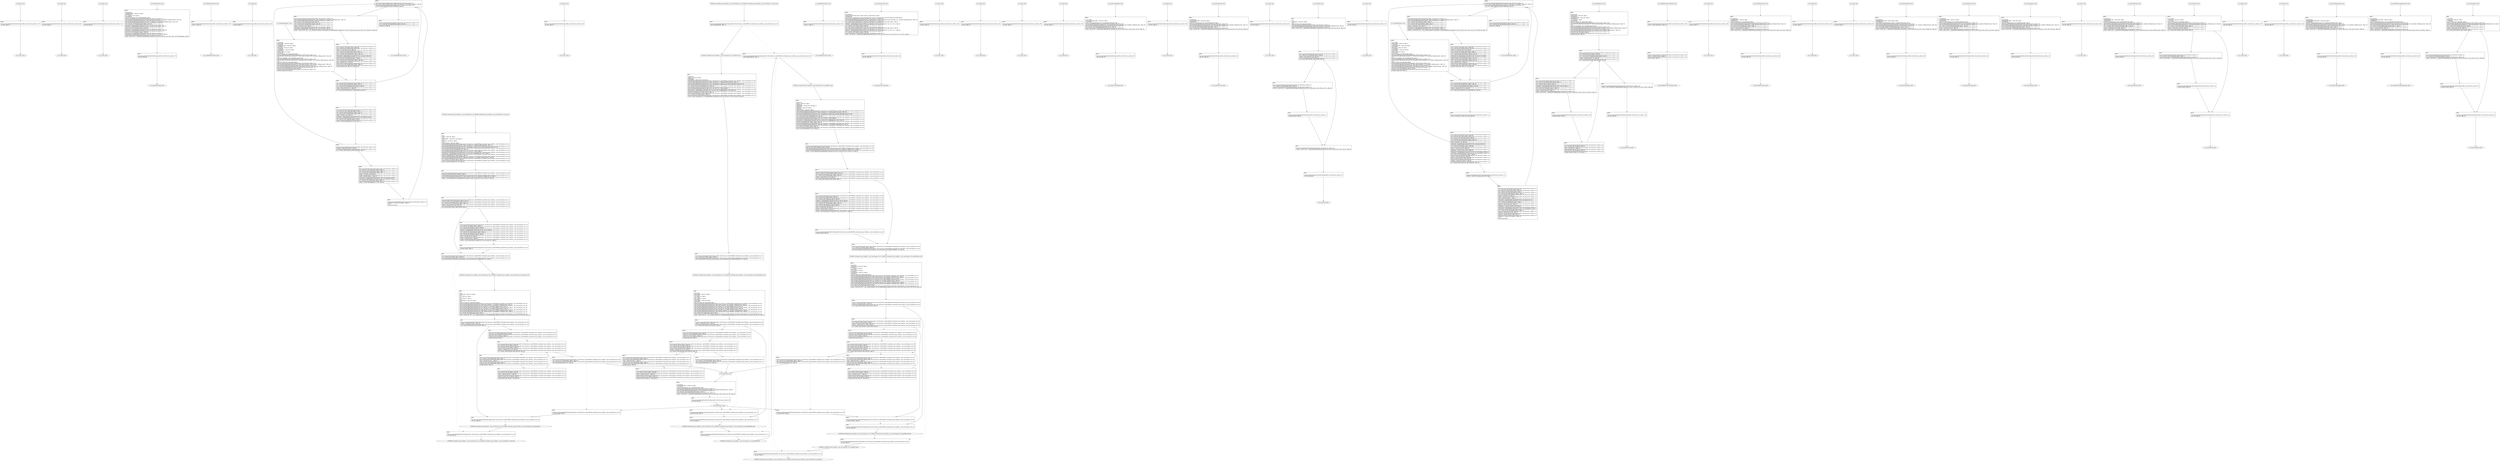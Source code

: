digraph "icfg graph" {
BBio_ll_good1_end [label="{io_ll_good1_end}"];
BBio_ll_bad6_end [label="{io_ll_bad6_end}"];
BBio_ll_good5_end [label="{io_ll_good5_end}"];
BBio_ll_printWcharLine_end [label="{io_ll_printWcharLine_end}"];
BBio_ll_globalReturnsFalse_end [label="{io_ll_globalReturnsFalse_end}"];
BBio_ll_bad8_end [label="{io_ll_bad8_end}"];
BBio_ll_decodeHexWChars_end [label="{io_ll_decodeHexWChars_end}"];
BBio_ll_good7_end [label="{io_ll_good7_end}"];
BBCWE606_Unchecked_Loop_Condition__char_environment_51b_ll_CWE606_Unchecked_Loop_Condition__char_environment_51b_goodB2GSink_end [label="{CWE606_Unchecked_Loop_Condition__char_environment_51b_ll_CWE606_Unchecked_Loop_Condition__char_environment_51b_goodB2GSink_end}"];
BBio_ll_globalReturnsTrue_end [label="{io_ll_globalReturnsTrue_end}"];
BBio_ll_printStructLine_end [label="{io_ll_printStructLine_end}"];
BBio_ll_bad7_end [label="{io_ll_bad7_end}"];
BBio_ll_good6_end [label="{io_ll_good6_end}"];
BBio_ll_bad2_end [label="{io_ll_bad2_end}"];
BBio_ll_bad9_end [label="{io_ll_bad9_end}"];
BBio_ll_printUnsignedLine_end [label="{io_ll_printUnsignedLine_end}"];
BBio_ll_good4_end [label="{io_ll_good4_end}"];
BBCWE606_Unchecked_Loop_Condition__char_environment_51a_ll_goodB2G_end [label="{CWE606_Unchecked_Loop_Condition__char_environment_51a_ll_goodB2G_end}"];
BBio_ll_printSizeTLine_end [label="{io_ll_printSizeTLine_end}"];
BBio_ll_bad5_end [label="{io_ll_bad5_end}"];
BBio_ll_printLine_end [label="{io_ll_printLine_end}"];
BBCWE606_Unchecked_Loop_Condition__char_environment_51a_ll_CWE606_Unchecked_Loop_Condition__char_environment_51_good_end [label="{CWE606_Unchecked_Loop_Condition__char_environment_51a_ll_CWE606_Unchecked_Loop_Condition__char_environment_51_good_end}"];
BBio_ll_bad4_end [label="{io_ll_bad4_end}"];
BBio_ll_decodeHexChars_end [label="{io_ll_decodeHexChars_end}"];
BBio_ll_printBytesLine_end [label="{io_ll_printBytesLine_end}"];
BBio_ll_globalReturnsTrueOrFalse_end [label="{io_ll_globalReturnsTrueOrFalse_end}"];
BBio_ll_good3_end [label="{io_ll_good3_end}"];
BBCWE606_Unchecked_Loop_Condition__char_environment_51b_ll_CWE606_Unchecked_Loop_Condition__char_environment_51b_badSink_end [label="{CWE606_Unchecked_Loop_Condition__char_environment_51b_ll_CWE606_Unchecked_Loop_Condition__char_environment_51b_badSink_end}"];
BBio_ll_printHexCharLine_end [label="{io_ll_printHexCharLine_end}"];
BBio_ll_good9_end [label="{io_ll_good9_end}"];
BBio_ll_bad3_end [label="{io_ll_bad3_end}"];
BBCWE606_Unchecked_Loop_Condition__char_environment_51a_ll_CWE606_Unchecked_Loop_Condition__char_environment_51_bad_end [label="{CWE606_Unchecked_Loop_Condition__char_environment_51a_ll_CWE606_Unchecked_Loop_Condition__char_environment_51_bad_end}"];
BBio_ll_printDoubleLine_end [label="{io_ll_printDoubleLine_end}"];
BBio_ll_printShortLine_end [label="{io_ll_printShortLine_end}"];
BBio_ll_printLongLine_end [label="{io_ll_printLongLine_end}"];
BBio_ll_bad1_end [label="{io_ll_bad1_end}"];
BBio_ll_printFloatLine_end [label="{io_ll_printFloatLine_end}"];
BBio_ll_printWLine_end [label="{io_ll_printWLine_end}"];
BBio_ll_good2_end [label="{io_ll_good2_end}"];
BBio_ll_printIntLine_end [label="{io_ll_printIntLine_end}"];
BBio_ll_good8_end [label="{io_ll_good8_end}"];
BBio_ll_printLongLongLine_end [label="{io_ll_printLongLongLine_end}"];
BBio_ll_printHexUnsignedCharLine_end [label="{io_ll_printHexUnsignedCharLine_end}"];
BBio_ll_printSinkLine_end [label="{io_ll_printSinkLine_end}"];
BBCWE606_Unchecked_Loop_Condition__char_environment_51a_ll_goodG2B_end [label="{CWE606_Unchecked_Loop_Condition__char_environment_51a_ll_goodG2B_end}"];
BBCWE606_Unchecked_Loop_Condition__char_environment_51b_ll_CWE606_Unchecked_Loop_Condition__char_environment_51b_goodG2BSink_end [label="{CWE606_Unchecked_Loop_Condition__char_environment_51b_ll_CWE606_Unchecked_Loop_Condition__char_environment_51b_goodG2BSink_end}"];
BBio_ll_good1_start [label="{io_ll_good1_start}", shape=record];
io_ll_good1BB69 [label="{BB69:\l\l/home/raoxue/Desktop/MemVerif/workspace/000_109_055/source_code/io.c:187\l
  ret void, !dbg !52\l
}", shape=record];
BBio_ll_bad6_start [label="{io_ll_bad6_start}", shape=record];
io_ll_bad6BB83 [label="{BB83:\l\l/home/raoxue/Desktop/MemVerif/workspace/000_109_055/source_code/io.c:203\l
  ret void, !dbg !52\l
}", shape=record];
BBio_ll_good5_start [label="{io_ll_good5_start}", shape=record];
io_ll_good5BB73 [label="{BB73:\l\l/home/raoxue/Desktop/MemVerif/workspace/000_109_055/source_code/io.c:191\l
  ret void, !dbg !52\l
}", shape=record];
BBio_ll_printWcharLine_start [label="{io_ll_printWcharLine_start}", shape=record];
io_ll_printWcharLineBB28 [label="{BB28:\l\l/:2854894336\l
  %wideChar.addr = alloca i32, align 4\l
/:2854894336\l
  %s = alloca [2 x i32], align 4\l
/:2854894336\l
  store i32 %wideChar, i32* %wideChar.addr, align 4\l
/home/raoxue/Desktop/MemVerif/workspace/000_109_055/source_code/io.c:70\l
  call void @llvm.dbg.declare(metadata i32* %wideChar.addr, metadata !162, metadata !DIExpression()), !dbg !163\l
/home/raoxue/Desktop/MemVerif/workspace/000_109_055/source_code/io.c:74\l
  call void @llvm.dbg.declare(metadata [2 x i32]* %s, metadata !164, metadata !DIExpression()), !dbg !168\l
/home/raoxue/Desktop/MemVerif/workspace/000_109_055/source_code/io.c:75\l
  %0 = load i32, i32* %wideChar.addr, align 4, !dbg !61\l
/home/raoxue/Desktop/MemVerif/workspace/000_109_055/source_code/io.c:75\l
  %arrayidx = getelementptr inbounds [2 x i32], [2 x i32]* %s, i64 0, i64 0, !dbg !62\l
/home/raoxue/Desktop/MemVerif/workspace/000_109_055/source_code/io.c:75\l
  store i32 %0, i32* %arrayidx, align 4, !dbg !63\l
/home/raoxue/Desktop/MemVerif/workspace/000_109_055/source_code/io.c:76\l
  %arrayidx1 = getelementptr inbounds [2 x i32], [2 x i32]* %s, i64 0, i64 1, !dbg !64\l
/home/raoxue/Desktop/MemVerif/workspace/000_109_055/source_code/io.c:76\l
  store i32 0, i32* %arrayidx1, align 4, !dbg !65\l
/home/raoxue/Desktop/MemVerif/workspace/000_109_055/source_code/io.c:77\l
  %arraydecay = getelementptr inbounds [2 x i32], [2 x i32]* %s, i64 0, i64 0, !dbg !66\l
/home/raoxue/Desktop/MemVerif/workspace/000_109_055/source_code/io.c:77\l
  %call = call i32 (i8*, ...) @printf(i8* getelementptr inbounds ([5 x i8], [5 x i8]* @.str.10, i64 0, i64 0), i32* %arraydecay), !dbg !67\l
}", shape=record];
io_ll_printWcharLineBB28 [label="{BB28:\l\l/:2854894336\l
  %wideChar.addr = alloca i32, align 4\l
/:2854894336\l
  %s = alloca [2 x i32], align 4\l
/:2854894336\l
  store i32 %wideChar, i32* %wideChar.addr, align 4\l
/home/raoxue/Desktop/MemVerif/workspace/000_109_055/source_code/io.c:70\l
  call void @llvm.dbg.declare(metadata i32* %wideChar.addr, metadata !162, metadata !DIExpression()), !dbg !163\l
/home/raoxue/Desktop/MemVerif/workspace/000_109_055/source_code/io.c:74\l
  call void @llvm.dbg.declare(metadata [2 x i32]* %s, metadata !164, metadata !DIExpression()), !dbg !168\l
/home/raoxue/Desktop/MemVerif/workspace/000_109_055/source_code/io.c:75\l
  %0 = load i32, i32* %wideChar.addr, align 4, !dbg !61\l
/home/raoxue/Desktop/MemVerif/workspace/000_109_055/source_code/io.c:75\l
  %arrayidx = getelementptr inbounds [2 x i32], [2 x i32]* %s, i64 0, i64 0, !dbg !62\l
/home/raoxue/Desktop/MemVerif/workspace/000_109_055/source_code/io.c:75\l
  store i32 %0, i32* %arrayidx, align 4, !dbg !63\l
/home/raoxue/Desktop/MemVerif/workspace/000_109_055/source_code/io.c:76\l
  %arrayidx1 = getelementptr inbounds [2 x i32], [2 x i32]* %s, i64 0, i64 1, !dbg !64\l
/home/raoxue/Desktop/MemVerif/workspace/000_109_055/source_code/io.c:76\l
  store i32 0, i32* %arrayidx1, align 4, !dbg !65\l
/home/raoxue/Desktop/MemVerif/workspace/000_109_055/source_code/io.c:77\l
  %arraydecay = getelementptr inbounds [2 x i32], [2 x i32]* %s, i64 0, i64 0, !dbg !66\l
/home/raoxue/Desktop/MemVerif/workspace/000_109_055/source_code/io.c:77\l
  %call = call i32 (i8*, ...) @printf(i8* getelementptr inbounds ([5 x i8], [5 x i8]* @.str.10, i64 0, i64 0), i32* %arraydecay), !dbg !67\l
}", shape=record];
io_ll_printWcharLineBB29 [label="{BB29:\l\l/home/raoxue/Desktop/MemVerif/workspace/000_109_055/source_code/io.c:78\l
  ret void, !dbg !68\l
}", shape=record];
BBio_ll_globalReturnsFalse_start [label="{io_ll_globalReturnsFalse_start}", shape=record];
io_ll_globalReturnsFalseBB66 [label="{BB66:\l\l/home/raoxue/Desktop/MemVerif/workspace/000_109_055/source_code/io.c:163\l
  ret i32 0, !dbg !52\l
}", shape=record];
BBio_ll_bad8_start [label="{io_ll_bad8_start}", shape=record];
io_ll_bad8BB85 [label="{BB85:\l\l/home/raoxue/Desktop/MemVerif/workspace/000_109_055/source_code/io.c:205\l
  ret void, !dbg !52\l
}", shape=record];
BBio_ll_decodeHexWChars_start [label="{io_ll_decodeHexWChars_start}", shape=record];
io_ll_decodeHexWCharsBB55 [label="{BB55:\l\l/:113556040\l
  %bytes.addr = alloca i8*, align 8\l
/:113556040\l
  %numBytes.addr = alloca i64, align 8\l
/:113556040\l
  %hex.addr = alloca i32*, align 8\l
/:113556040\l
  %numWritten = alloca i64, align 8\l
/:113556040\l
  %byte = alloca i32, align 4\l
/:113556040\l
  store i8* %bytes, i8** %bytes.addr, align 8\l
/home/raoxue/Desktop/MemVerif/workspace/000_109_055/source_code/io.c:135\l
  call void @llvm.dbg.declare(metadata i8** %bytes.addr, metadata !290, metadata !DIExpression()), !dbg !291\l
/:135\l
  store i64 %numBytes, i64* %numBytes.addr, align 8\l
/home/raoxue/Desktop/MemVerif/workspace/000_109_055/source_code/io.c:135\l
  call void @llvm.dbg.declare(metadata i64* %numBytes.addr, metadata !292, metadata !DIExpression()), !dbg !293\l
/:135\l
  store i32* %hex, i32** %hex.addr, align 8\l
/home/raoxue/Desktop/MemVerif/workspace/000_109_055/source_code/io.c:135\l
  call void @llvm.dbg.declare(metadata i32** %hex.addr, metadata !294, metadata !DIExpression()), !dbg !295\l
/home/raoxue/Desktop/MemVerif/workspace/000_109_055/source_code/io.c:137\l
  call void @llvm.dbg.declare(metadata i64* %numWritten, metadata !296, metadata !DIExpression()), !dbg !297\l
/home/raoxue/Desktop/MemVerif/workspace/000_109_055/source_code/io.c:137\l
  store i64 0, i64* %numWritten, align 8, !dbg !65\l
/home/raoxue/Desktop/MemVerif/workspace/000_109_055/source_code/io.c:143\l
  br label %while.cond, !dbg !66\l
}", shape=record];
io_ll_decodeHexWCharsBB56 [label="{BB56:\l\l/home/raoxue/Desktop/MemVerif/workspace/000_109_055/source_code/io.c:143\l
  %0 = load i64, i64* %numWritten, align 8, !dbg !67\l
/home/raoxue/Desktop/MemVerif/workspace/000_109_055/source_code/io.c:143\l
  %1 = load i64, i64* %numBytes.addr, align 8, !dbg !68\l
/home/raoxue/Desktop/MemVerif/workspace/000_109_055/source_code/io.c:143\l
  %cmp = icmp ult i64 %0, %1, !dbg !69\l
/home/raoxue/Desktop/MemVerif/workspace/000_109_055/source_code/io.c:143\l
  br i1 %cmp, label %land.lhs.true, label %land.end, !dbg !70\l
}", shape=record];
io_ll_decodeHexWCharsBB57 [label="{BB57:\l\l/home/raoxue/Desktop/MemVerif/workspace/000_109_055/source_code/io.c:143\l
  %2 = load i32*, i32** %hex.addr, align 8, !dbg !71\l
/home/raoxue/Desktop/MemVerif/workspace/000_109_055/source_code/io.c:143\l
  %3 = load i64, i64* %numWritten, align 8, !dbg !72\l
/home/raoxue/Desktop/MemVerif/workspace/000_109_055/source_code/io.c:143\l
  %mul = mul i64 2, %3, !dbg !73\l
/home/raoxue/Desktop/MemVerif/workspace/000_109_055/source_code/io.c:143\l
  %arrayidx = getelementptr inbounds i32, i32* %2, i64 %mul, !dbg !71\l
/home/raoxue/Desktop/MemVerif/workspace/000_109_055/source_code/io.c:143\l
  %4 = load i32, i32* %arrayidx, align 4, !dbg !71\l
/home/raoxue/Desktop/MemVerif/workspace/000_109_055/source_code/io.c:143\l
  %call = call i32 @iswxdigit(i32 %4) #5, !dbg !74\l
}", shape=record];
io_ll_decodeHexWCharsBB57 [label="{BB57:\l\l/home/raoxue/Desktop/MemVerif/workspace/000_109_055/source_code/io.c:143\l
  %2 = load i32*, i32** %hex.addr, align 8, !dbg !71\l
/home/raoxue/Desktop/MemVerif/workspace/000_109_055/source_code/io.c:143\l
  %3 = load i64, i64* %numWritten, align 8, !dbg !72\l
/home/raoxue/Desktop/MemVerif/workspace/000_109_055/source_code/io.c:143\l
  %mul = mul i64 2, %3, !dbg !73\l
/home/raoxue/Desktop/MemVerif/workspace/000_109_055/source_code/io.c:143\l
  %arrayidx = getelementptr inbounds i32, i32* %2, i64 %mul, !dbg !71\l
/home/raoxue/Desktop/MemVerif/workspace/000_109_055/source_code/io.c:143\l
  %4 = load i32, i32* %arrayidx, align 4, !dbg !71\l
/home/raoxue/Desktop/MemVerif/workspace/000_109_055/source_code/io.c:143\l
  %call = call i32 @iswxdigit(i32 %4) #5, !dbg !74\l
}", shape=record];
io_ll_decodeHexWCharsBB59 [label="{BB59:\l\l/home/raoxue/Desktop/MemVerif/workspace/000_109_055/source_code/io.c:143\l
  %tobool = icmp ne i32 %call, 0, !dbg !74\l
/home/raoxue/Desktop/MemVerif/workspace/000_109_055/source_code/io.c:143\l
  br i1 %tobool, label %land.rhs, label %land.end, !dbg !75\l
}", shape=record];
io_ll_decodeHexWCharsBB60 [label="{BB60:\l\l/home/raoxue/Desktop/MemVerif/workspace/000_109_055/source_code/io.c:143\l
  %5 = load i32*, i32** %hex.addr, align 8, !dbg !76\l
/home/raoxue/Desktop/MemVerif/workspace/000_109_055/source_code/io.c:143\l
  %6 = load i64, i64* %numWritten, align 8, !dbg !77\l
/home/raoxue/Desktop/MemVerif/workspace/000_109_055/source_code/io.c:143\l
  %mul1 = mul i64 2, %6, !dbg !78\l
/home/raoxue/Desktop/MemVerif/workspace/000_109_055/source_code/io.c:143\l
  %add = add i64 %mul1, 1, !dbg !79\l
/home/raoxue/Desktop/MemVerif/workspace/000_109_055/source_code/io.c:143\l
  %arrayidx2 = getelementptr inbounds i32, i32* %5, i64 %add, !dbg !76\l
/home/raoxue/Desktop/MemVerif/workspace/000_109_055/source_code/io.c:143\l
  %7 = load i32, i32* %arrayidx2, align 4, !dbg !76\l
/home/raoxue/Desktop/MemVerif/workspace/000_109_055/source_code/io.c:143\l
  %call3 = call i32 @iswxdigit(i32 %7) #5, !dbg !80\l
}", shape=record];
io_ll_decodeHexWCharsBB60 [label="{BB60:\l\l/home/raoxue/Desktop/MemVerif/workspace/000_109_055/source_code/io.c:143\l
  %5 = load i32*, i32** %hex.addr, align 8, !dbg !76\l
/home/raoxue/Desktop/MemVerif/workspace/000_109_055/source_code/io.c:143\l
  %6 = load i64, i64* %numWritten, align 8, !dbg !77\l
/home/raoxue/Desktop/MemVerif/workspace/000_109_055/source_code/io.c:143\l
  %mul1 = mul i64 2, %6, !dbg !78\l
/home/raoxue/Desktop/MemVerif/workspace/000_109_055/source_code/io.c:143\l
  %add = add i64 %mul1, 1, !dbg !79\l
/home/raoxue/Desktop/MemVerif/workspace/000_109_055/source_code/io.c:143\l
  %arrayidx2 = getelementptr inbounds i32, i32* %5, i64 %add, !dbg !76\l
/home/raoxue/Desktop/MemVerif/workspace/000_109_055/source_code/io.c:143\l
  %7 = load i32, i32* %arrayidx2, align 4, !dbg !76\l
/home/raoxue/Desktop/MemVerif/workspace/000_109_055/source_code/io.c:143\l
  %call3 = call i32 @iswxdigit(i32 %7) #5, !dbg !80\l
}", shape=record];
io_ll_decodeHexWCharsBB61 [label="{BB61:\l\l/home/raoxue/Desktop/MemVerif/workspace/000_109_055/source_code/io.c:143\l
  %tobool4 = icmp ne i32 %call3, 0, !dbg !75\l
/:143\l
  br label %land.end\l
}", shape=record];
io_ll_decodeHexWCharsBB58 [label="{BB58:\l\l/home/raoxue/Desktop/MemVerif/workspace/000_109_055/source_code/io.c:0\l
  %8 = phi i1 [ false, %land.lhs.true ], [ false, %while.cond ], [ %tobool4, %land.rhs ], !dbg !81\l
/home/raoxue/Desktop/MemVerif/workspace/000_109_055/source_code/io.c:143\l
  br i1 %8, label %while.body, label %while.end, !dbg !66\l
}", shape=record];
io_ll_decodeHexWCharsBB62 [label="{BB62:\l\l/home/raoxue/Desktop/MemVerif/workspace/000_109_055/source_code/io.c:145\l
  call void @llvm.dbg.declare(metadata i32* %byte, metadata !314, metadata !DIExpression()), !dbg !316\l
/home/raoxue/Desktop/MemVerif/workspace/000_109_055/source_code/io.c:146\l
  %9 = load i32*, i32** %hex.addr, align 8, !dbg !85\l
/home/raoxue/Desktop/MemVerif/workspace/000_109_055/source_code/io.c:146\l
  %10 = load i64, i64* %numWritten, align 8, !dbg !86\l
/home/raoxue/Desktop/MemVerif/workspace/000_109_055/source_code/io.c:146\l
  %mul5 = mul i64 2, %10, !dbg !87\l
/home/raoxue/Desktop/MemVerif/workspace/000_109_055/source_code/io.c:146\l
  %arrayidx6 = getelementptr inbounds i32, i32* %9, i64 %mul5, !dbg !85\l
/home/raoxue/Desktop/MemVerif/workspace/000_109_055/source_code/io.c:146\l
  %call7 = call i32 (i32*, i32*, ...) @__isoc99_swscanf(i32* %arrayidx6, i32* getelementptr inbounds ([5 x i32], [5 x i32]* @.str.16, i64 0, i64 0), i32* %byte) #5, !dbg !88\l
}", shape=record];
io_ll_decodeHexWCharsBB62 [label="{BB62:\l\l/home/raoxue/Desktop/MemVerif/workspace/000_109_055/source_code/io.c:145\l
  call void @llvm.dbg.declare(metadata i32* %byte, metadata !314, metadata !DIExpression()), !dbg !316\l
/home/raoxue/Desktop/MemVerif/workspace/000_109_055/source_code/io.c:146\l
  %9 = load i32*, i32** %hex.addr, align 8, !dbg !85\l
/home/raoxue/Desktop/MemVerif/workspace/000_109_055/source_code/io.c:146\l
  %10 = load i64, i64* %numWritten, align 8, !dbg !86\l
/home/raoxue/Desktop/MemVerif/workspace/000_109_055/source_code/io.c:146\l
  %mul5 = mul i64 2, %10, !dbg !87\l
/home/raoxue/Desktop/MemVerif/workspace/000_109_055/source_code/io.c:146\l
  %arrayidx6 = getelementptr inbounds i32, i32* %9, i64 %mul5, !dbg !85\l
/home/raoxue/Desktop/MemVerif/workspace/000_109_055/source_code/io.c:146\l
  %call7 = call i32 (i32*, i32*, ...) @__isoc99_swscanf(i32* %arrayidx6, i32* getelementptr inbounds ([5 x i32], [5 x i32]* @.str.16, i64 0, i64 0), i32* %byte) #5, !dbg !88\l
}", shape=record];
io_ll_decodeHexWCharsBB64 [label="{BB64:\l\l/home/raoxue/Desktop/MemVerif/workspace/000_109_055/source_code/io.c:147\l
  %11 = load i32, i32* %byte, align 4, !dbg !89\l
/home/raoxue/Desktop/MemVerif/workspace/000_109_055/source_code/io.c:147\l
  %conv = trunc i32 %11 to i8, !dbg !90\l
/home/raoxue/Desktop/MemVerif/workspace/000_109_055/source_code/io.c:147\l
  %12 = load i8*, i8** %bytes.addr, align 8, !dbg !91\l
/home/raoxue/Desktop/MemVerif/workspace/000_109_055/source_code/io.c:147\l
  %13 = load i64, i64* %numWritten, align 8, !dbg !92\l
/home/raoxue/Desktop/MemVerif/workspace/000_109_055/source_code/io.c:147\l
  %arrayidx8 = getelementptr inbounds i8, i8* %12, i64 %13, !dbg !91\l
/home/raoxue/Desktop/MemVerif/workspace/000_109_055/source_code/io.c:147\l
  store i8 %conv, i8* %arrayidx8, align 1, !dbg !93\l
/home/raoxue/Desktop/MemVerif/workspace/000_109_055/source_code/io.c:148\l
  %14 = load i64, i64* %numWritten, align 8, !dbg !94\l
/home/raoxue/Desktop/MemVerif/workspace/000_109_055/source_code/io.c:148\l
  %inc = add i64 %14, 1, !dbg !94\l
/home/raoxue/Desktop/MemVerif/workspace/000_109_055/source_code/io.c:148\l
  store i64 %inc, i64* %numWritten, align 8, !dbg !94\l
/home/raoxue/Desktop/MemVerif/workspace/000_109_055/source_code/io.c:143\l
  br label %while.cond, !dbg !66, !llvm.loop !95\l
}", shape=record];
io_ll_decodeHexWCharsBB63 [label="{BB63:\l\l/home/raoxue/Desktop/MemVerif/workspace/000_109_055/source_code/io.c:151\l
  %15 = load i64, i64* %numWritten, align 8, !dbg !98\l
/home/raoxue/Desktop/MemVerif/workspace/000_109_055/source_code/io.c:151\l
  ret i64 %15, !dbg !99\l
}", shape=record];
BBio_ll_good7_start [label="{io_ll_good7_start}", shape=record];
io_ll_good7BB75 [label="{BB75:\l\l/home/raoxue/Desktop/MemVerif/workspace/000_109_055/source_code/io.c:193\l
  ret void, !dbg !52\l
}", shape=record];
BBCWE606_Unchecked_Loop_Condition__char_environment_51b_ll_CWE606_Unchecked_Loop_Condition__char_environment_51b_goodB2GSink_start [label="{CWE606_Unchecked_Loop_Condition__char_environment_51b_ll_CWE606_Unchecked_Loop_Condition__char_environment_51b_goodB2GSink_start}", shape=record];
CWE606_Unchecked_Loop_Condition__char_environment_51b_ll_CWE606_Unchecked_Loop_Condition__char_environment_51b_goodB2GSinkBB18 [label="{BB18:\l\l/:92296376\l
  %data.addr = alloca i8*, align 8\l
/:92296376\l
  %i = alloca i32, align 4\l
/:92296376\l
  %n = alloca i32, align 4\l
/:92296376\l
  %intVariable = alloca i32, align 4\l
/:92296376\l
  store i8* %data, i8** %data.addr, align 8\l
/home/raoxue/Desktop/MemVerif/workspace/000_109_055/source_code/CWE606_Unchecked_Loop_Condition__char_environment_51b.c:78\l
  call void @llvm.dbg.declare(metadata i8** %data.addr, metadata !86, metadata !DIExpression()), !dbg !87\l
/home/raoxue/Desktop/MemVerif/workspace/000_109_055/source_code/CWE606_Unchecked_Loop_Condition__char_environment_51b.c:81\l
  call void @llvm.dbg.declare(metadata i32* %i, metadata !88, metadata !DIExpression()), !dbg !90\l
/home/raoxue/Desktop/MemVerif/workspace/000_109_055/source_code/CWE606_Unchecked_Loop_Condition__char_environment_51b.c:81\l
  call void @llvm.dbg.declare(metadata i32* %n, metadata !91, metadata !DIExpression()), !dbg !92\l
/home/raoxue/Desktop/MemVerif/workspace/000_109_055/source_code/CWE606_Unchecked_Loop_Condition__char_environment_51b.c:81\l
  call void @llvm.dbg.declare(metadata i32* %intVariable, metadata !93, metadata !DIExpression()), !dbg !94\l
/home/raoxue/Desktop/MemVerif/workspace/000_109_055/source_code/CWE606_Unchecked_Loop_Condition__char_environment_51b.c:82\l
  %0 = load i8*, i8** %data.addr, align 8, !dbg !22\l
/home/raoxue/Desktop/MemVerif/workspace/000_109_055/source_code/CWE606_Unchecked_Loop_Condition__char_environment_51b.c:82\l
  %call = call i32 (i8*, i8*, ...) @__isoc99_sscanf(i8* %0, i8* getelementptr inbounds ([3 x i8], [3 x i8]* @.str, i64 0, i64 0), i32* %n) #4, !dbg !24\l
}", shape=record];
CWE606_Unchecked_Loop_Condition__char_environment_51b_ll_CWE606_Unchecked_Loop_Condition__char_environment_51b_goodB2GSinkBB18 [label="{BB18:\l\l/:92296376\l
  %data.addr = alloca i8*, align 8\l
/:92296376\l
  %i = alloca i32, align 4\l
/:92296376\l
  %n = alloca i32, align 4\l
/:92296376\l
  %intVariable = alloca i32, align 4\l
/:92296376\l
  store i8* %data, i8** %data.addr, align 8\l
/home/raoxue/Desktop/MemVerif/workspace/000_109_055/source_code/CWE606_Unchecked_Loop_Condition__char_environment_51b.c:78\l
  call void @llvm.dbg.declare(metadata i8** %data.addr, metadata !86, metadata !DIExpression()), !dbg !87\l
/home/raoxue/Desktop/MemVerif/workspace/000_109_055/source_code/CWE606_Unchecked_Loop_Condition__char_environment_51b.c:81\l
  call void @llvm.dbg.declare(metadata i32* %i, metadata !88, metadata !DIExpression()), !dbg !90\l
/home/raoxue/Desktop/MemVerif/workspace/000_109_055/source_code/CWE606_Unchecked_Loop_Condition__char_environment_51b.c:81\l
  call void @llvm.dbg.declare(metadata i32* %n, metadata !91, metadata !DIExpression()), !dbg !92\l
/home/raoxue/Desktop/MemVerif/workspace/000_109_055/source_code/CWE606_Unchecked_Loop_Condition__char_environment_51b.c:81\l
  call void @llvm.dbg.declare(metadata i32* %intVariable, metadata !93, metadata !DIExpression()), !dbg !94\l
/home/raoxue/Desktop/MemVerif/workspace/000_109_055/source_code/CWE606_Unchecked_Loop_Condition__char_environment_51b.c:82\l
  %0 = load i8*, i8** %data.addr, align 8, !dbg !22\l
/home/raoxue/Desktop/MemVerif/workspace/000_109_055/source_code/CWE606_Unchecked_Loop_Condition__char_environment_51b.c:82\l
  %call = call i32 (i8*, i8*, ...) @__isoc99_sscanf(i8* %0, i8* getelementptr inbounds ([3 x i8], [3 x i8]* @.str, i64 0, i64 0), i32* %n) #4, !dbg !24\l
}", shape=record];
CWE606_Unchecked_Loop_Condition__char_environment_51b_ll_CWE606_Unchecked_Loop_Condition__char_environment_51b_goodB2GSinkBB19 [label="{BB19:\l\l/home/raoxue/Desktop/MemVerif/workspace/000_109_055/source_code/CWE606_Unchecked_Loop_Condition__char_environment_51b.c:82\l
  %cmp = icmp eq i32 %call, 1, !dbg !25\l
/home/raoxue/Desktop/MemVerif/workspace/000_109_055/source_code/CWE606_Unchecked_Loop_Condition__char_environment_51b.c:82\l
  br i1 %cmp, label %if.then, label %if.end5, !dbg !26\l
}", shape=record];
CWE606_Unchecked_Loop_Condition__char_environment_51b_ll_CWE606_Unchecked_Loop_Condition__char_environment_51b_goodB2GSinkBB20 [label="{BB20:\l\l/home/raoxue/Desktop/MemVerif/workspace/000_109_055/source_code/CWE606_Unchecked_Loop_Condition__char_environment_51b.c:85\l
  %1 = load i32, i32* %n, align 4, !dbg !27\l
/home/raoxue/Desktop/MemVerif/workspace/000_109_055/source_code/CWE606_Unchecked_Loop_Condition__char_environment_51b.c:85\l
  %cmp1 = icmp slt i32 %1, 10000, !dbg !30\l
/home/raoxue/Desktop/MemVerif/workspace/000_109_055/source_code/CWE606_Unchecked_Loop_Condition__char_environment_51b.c:85\l
  br i1 %cmp1, label %if.then2, label %if.end, !dbg !31\l
}", shape=record];
CWE606_Unchecked_Loop_Condition__char_environment_51b_ll_CWE606_Unchecked_Loop_Condition__char_environment_51b_goodB2GSinkBB22 [label="{BB22:\l\l/home/raoxue/Desktop/MemVerif/workspace/000_109_055/source_code/CWE606_Unchecked_Loop_Condition__char_environment_51b.c:87\l
  store i32 0, i32* %intVariable, align 4, !dbg !32\l
/home/raoxue/Desktop/MemVerif/workspace/000_109_055/source_code/CWE606_Unchecked_Loop_Condition__char_environment_51b.c:88\l
  store i32 0, i32* %i, align 4, !dbg !34\l
/home/raoxue/Desktop/MemVerif/workspace/000_109_055/source_code/CWE606_Unchecked_Loop_Condition__char_environment_51b.c:88\l
  br label %for.cond, !dbg !36\l
}", shape=record];
CWE606_Unchecked_Loop_Condition__char_environment_51b_ll_CWE606_Unchecked_Loop_Condition__char_environment_51b_goodB2GSinkBB24 [label="{BB24:\l\l/home/raoxue/Desktop/MemVerif/workspace/000_109_055/source_code/CWE606_Unchecked_Loop_Condition__char_environment_51b.c:88\l
  %2 = load i32, i32* %i, align 4, !dbg !37\l
/home/raoxue/Desktop/MemVerif/workspace/000_109_055/source_code/CWE606_Unchecked_Loop_Condition__char_environment_51b.c:88\l
  %3 = load i32, i32* %n, align 4, !dbg !39\l
/home/raoxue/Desktop/MemVerif/workspace/000_109_055/source_code/CWE606_Unchecked_Loop_Condition__char_environment_51b.c:88\l
  %cmp3 = icmp slt i32 %2, %3, !dbg !40\l
/home/raoxue/Desktop/MemVerif/workspace/000_109_055/source_code/CWE606_Unchecked_Loop_Condition__char_environment_51b.c:88\l
  br i1 %cmp3, label %for.body, label %for.end, !dbg !41\l
}", shape=record];
CWE606_Unchecked_Loop_Condition__char_environment_51b_ll_CWE606_Unchecked_Loop_Condition__char_environment_51b_goodB2GSinkBB25 [label="{BB25:\l\l/home/raoxue/Desktop/MemVerif/workspace/000_109_055/source_code/CWE606_Unchecked_Loop_Condition__char_environment_51b.c:91\l
  %4 = load i32, i32* %intVariable, align 4, !dbg !42\l
/home/raoxue/Desktop/MemVerif/workspace/000_109_055/source_code/CWE606_Unchecked_Loop_Condition__char_environment_51b.c:91\l
  %inc = add nsw i32 %4, 1, !dbg !42\l
/home/raoxue/Desktop/MemVerif/workspace/000_109_055/source_code/CWE606_Unchecked_Loop_Condition__char_environment_51b.c:91\l
  store i32 %inc, i32* %intVariable, align 4, !dbg !42\l
/home/raoxue/Desktop/MemVerif/workspace/000_109_055/source_code/CWE606_Unchecked_Loop_Condition__char_environment_51b.c:92\l
  br label %for.inc, !dbg !44\l
}", shape=record];
CWE606_Unchecked_Loop_Condition__char_environment_51b_ll_CWE606_Unchecked_Loop_Condition__char_environment_51b_goodB2GSinkBB27 [label="{BB27:\l\l/home/raoxue/Desktop/MemVerif/workspace/000_109_055/source_code/CWE606_Unchecked_Loop_Condition__char_environment_51b.c:88\l
  %5 = load i32, i32* %i, align 4, !dbg !45\l
/home/raoxue/Desktop/MemVerif/workspace/000_109_055/source_code/CWE606_Unchecked_Loop_Condition__char_environment_51b.c:88\l
  %inc4 = add nsw i32 %5, 1, !dbg !45\l
/home/raoxue/Desktop/MemVerif/workspace/000_109_055/source_code/CWE606_Unchecked_Loop_Condition__char_environment_51b.c:88\l
  store i32 %inc4, i32* %i, align 4, !dbg !45\l
/home/raoxue/Desktop/MemVerif/workspace/000_109_055/source_code/CWE606_Unchecked_Loop_Condition__char_environment_51b.c:88\l
  br label %for.cond, !dbg !46, !llvm.loop !47\l
}", shape=record];
CWE606_Unchecked_Loop_Condition__char_environment_51b_ll_CWE606_Unchecked_Loop_Condition__char_environment_51b_goodB2GSinkBB26 [label="{BB26:\l\l/home/raoxue/Desktop/MemVerif/workspace/000_109_055/source_code/CWE606_Unchecked_Loop_Condition__char_environment_51b.c:93\l
  %6 = load i32, i32* %intVariable, align 4, !dbg !50\l
/home/raoxue/Desktop/MemVerif/workspace/000_109_055/source_code/CWE606_Unchecked_Loop_Condition__char_environment_51b.c:93\l
  call void @printIntLine(i32 %6), !dbg !51\l
}", shape=record];
CWE606_Unchecked_Loop_Condition__char_environment_51b_ll_CWE606_Unchecked_Loop_Condition__char_environment_51b_goodB2GSinkBB26 [label="{BB26:\l\l/home/raoxue/Desktop/MemVerif/workspace/000_109_055/source_code/CWE606_Unchecked_Loop_Condition__char_environment_51b.c:93\l
  %6 = load i32, i32* %intVariable, align 4, !dbg !50\l
/home/raoxue/Desktop/MemVerif/workspace/000_109_055/source_code/CWE606_Unchecked_Loop_Condition__char_environment_51b.c:93\l
  call void @printIntLine(i32 %6), !dbg !51\l
}", shape=record];
CWE606_Unchecked_Loop_Condition__char_environment_51b_ll_CWE606_Unchecked_Loop_Condition__char_environment_51b_goodB2GSinkBB28 [label="{BB28:\l\l/home/raoxue/Desktop/MemVerif/workspace/000_109_055/source_code/CWE606_Unchecked_Loop_Condition__char_environment_51b.c:94\l
  br label %if.end, !dbg !52\l
}", shape=record];
CWE606_Unchecked_Loop_Condition__char_environment_51b_ll_CWE606_Unchecked_Loop_Condition__char_environment_51b_goodB2GSinkBB23 [label="{BB23:\l\l/home/raoxue/Desktop/MemVerif/workspace/000_109_055/source_code/CWE606_Unchecked_Loop_Condition__char_environment_51b.c:95\l
  br label %if.end5, !dbg !53\l
}", shape=record];
CWE606_Unchecked_Loop_Condition__char_environment_51b_ll_CWE606_Unchecked_Loop_Condition__char_environment_51b_goodB2GSinkBB21 [label="{BB21:\l\l/home/raoxue/Desktop/MemVerif/workspace/000_109_055/source_code/CWE606_Unchecked_Loop_Condition__char_environment_51b.c:97\l
  ret void, !dbg !54\l
}", shape=record];
BBio_ll_globalReturnsTrue_start [label="{io_ll_globalReturnsTrue_start}", shape=record];
io_ll_globalReturnsTrueBB65 [label="{BB65:\l\l/home/raoxue/Desktop/MemVerif/workspace/000_109_055/source_code/io.c:158\l
  ret i32 1, !dbg !52\l
}", shape=record];
BBio_ll_printStructLine_start [label="{io_ll_printStructLine_start}", shape=record];
io_ll_printStructLineBB36 [label="{BB36:\l\l/:2854894336\l
  %structTwoIntsStruct.addr = alloca %struct._twoIntsStruct*, align 8\l
/:2854894336\l
  store %struct._twoIntsStruct* %structTwoIntsStruct, %struct._twoIntsStruct** %structTwoIntsStruct.addr, align 8\l
/home/raoxue/Desktop/MemVerif/workspace/000_109_055/source_code/io.c:95\l
  call void @llvm.dbg.declare(metadata %struct._twoIntsStruct** %structTwoIntsStruct.addr, metadata !212, metadata !DIExpression()), !dbg !213\l
/home/raoxue/Desktop/MemVerif/workspace/000_109_055/source_code/io.c:97\l
  %0 = load %struct._twoIntsStruct*, %struct._twoIntsStruct** %structTwoIntsStruct.addr, align 8, !dbg !61\l
/home/raoxue/Desktop/MemVerif/workspace/000_109_055/source_code/io.c:97\l
  %intOne = getelementptr inbounds %struct._twoIntsStruct, %struct._twoIntsStruct* %0, i32 0, i32 0, !dbg !62\l
/home/raoxue/Desktop/MemVerif/workspace/000_109_055/source_code/io.c:97\l
  %1 = load i32, i32* %intOne, align 4, !dbg !62\l
/home/raoxue/Desktop/MemVerif/workspace/000_109_055/source_code/io.c:97\l
  %2 = load %struct._twoIntsStruct*, %struct._twoIntsStruct** %structTwoIntsStruct.addr, align 8, !dbg !63\l
/home/raoxue/Desktop/MemVerif/workspace/000_109_055/source_code/io.c:97\l
  %intTwo = getelementptr inbounds %struct._twoIntsStruct, %struct._twoIntsStruct* %2, i32 0, i32 1, !dbg !64\l
/home/raoxue/Desktop/MemVerif/workspace/000_109_055/source_code/io.c:97\l
  %3 = load i32, i32* %intTwo, align 4, !dbg !64\l
/home/raoxue/Desktop/MemVerif/workspace/000_109_055/source_code/io.c:97\l
  %call = call i32 (i8*, ...) @printf(i8* getelementptr inbounds ([10 x i8], [10 x i8]* @.str.13, i64 0, i64 0), i32 %1, i32 %3), !dbg !65\l
}", shape=record];
io_ll_printStructLineBB36 [label="{BB36:\l\l/:2854894336\l
  %structTwoIntsStruct.addr = alloca %struct._twoIntsStruct*, align 8\l
/:2854894336\l
  store %struct._twoIntsStruct* %structTwoIntsStruct, %struct._twoIntsStruct** %structTwoIntsStruct.addr, align 8\l
/home/raoxue/Desktop/MemVerif/workspace/000_109_055/source_code/io.c:95\l
  call void @llvm.dbg.declare(metadata %struct._twoIntsStruct** %structTwoIntsStruct.addr, metadata !212, metadata !DIExpression()), !dbg !213\l
/home/raoxue/Desktop/MemVerif/workspace/000_109_055/source_code/io.c:97\l
  %0 = load %struct._twoIntsStruct*, %struct._twoIntsStruct** %structTwoIntsStruct.addr, align 8, !dbg !61\l
/home/raoxue/Desktop/MemVerif/workspace/000_109_055/source_code/io.c:97\l
  %intOne = getelementptr inbounds %struct._twoIntsStruct, %struct._twoIntsStruct* %0, i32 0, i32 0, !dbg !62\l
/home/raoxue/Desktop/MemVerif/workspace/000_109_055/source_code/io.c:97\l
  %1 = load i32, i32* %intOne, align 4, !dbg !62\l
/home/raoxue/Desktop/MemVerif/workspace/000_109_055/source_code/io.c:97\l
  %2 = load %struct._twoIntsStruct*, %struct._twoIntsStruct** %structTwoIntsStruct.addr, align 8, !dbg !63\l
/home/raoxue/Desktop/MemVerif/workspace/000_109_055/source_code/io.c:97\l
  %intTwo = getelementptr inbounds %struct._twoIntsStruct, %struct._twoIntsStruct* %2, i32 0, i32 1, !dbg !64\l
/home/raoxue/Desktop/MemVerif/workspace/000_109_055/source_code/io.c:97\l
  %3 = load i32, i32* %intTwo, align 4, !dbg !64\l
/home/raoxue/Desktop/MemVerif/workspace/000_109_055/source_code/io.c:97\l
  %call = call i32 (i8*, ...) @printf(i8* getelementptr inbounds ([10 x i8], [10 x i8]* @.str.13, i64 0, i64 0), i32 %1, i32 %3), !dbg !65\l
}", shape=record];
io_ll_printStructLineBB37 [label="{BB37:\l\l/home/raoxue/Desktop/MemVerif/workspace/000_109_055/source_code/io.c:98\l
  ret void, !dbg !66\l
}", shape=record];
BBio_ll_bad7_start [label="{io_ll_bad7_start}", shape=record];
io_ll_bad7BB84 [label="{BB84:\l\l/home/raoxue/Desktop/MemVerif/workspace/000_109_055/source_code/io.c:204\l
  ret void, !dbg !52\l
}", shape=record];
BBio_ll_good6_start [label="{io_ll_good6_start}", shape=record];
io_ll_good6BB74 [label="{BB74:\l\l/home/raoxue/Desktop/MemVerif/workspace/000_109_055/source_code/io.c:192\l
  ret void, !dbg !52\l
}", shape=record];
BBio_ll_bad2_start [label="{io_ll_bad2_start}", shape=record];
io_ll_bad2BB79 [label="{BB79:\l\l/home/raoxue/Desktop/MemVerif/workspace/000_109_055/source_code/io.c:199\l
  ret void, !dbg !52\l
}", shape=record];
BBio_ll_bad9_start [label="{io_ll_bad9_start}", shape=record];
io_ll_bad9BB86 [label="{BB86:\l\l/home/raoxue/Desktop/MemVerif/workspace/000_109_055/source_code/io.c:206\l
  ret void, !dbg !52\l
}", shape=record];
BBio_ll_printUnsignedLine_start [label="{io_ll_printUnsignedLine_start}", shape=record];
io_ll_printUnsignedLineBB30 [label="{BB30:\l\l/:113717080\l
  %unsignedNumber.addr = alloca i32, align 4\l
/:113717080\l
  store i32 %unsignedNumber, i32* %unsignedNumber.addr, align 4\l
/home/raoxue/Desktop/MemVerif/workspace/000_109_055/source_code/io.c:80\l
  call void @llvm.dbg.declare(metadata i32* %unsignedNumber.addr, metadata !180, metadata !DIExpression()), !dbg !181\l
/home/raoxue/Desktop/MemVerif/workspace/000_109_055/source_code/io.c:82\l
  %0 = load i32, i32* %unsignedNumber.addr, align 4, !dbg !54\l
/home/raoxue/Desktop/MemVerif/workspace/000_109_055/source_code/io.c:82\l
  %call = call i32 (i8*, ...) @printf(i8* getelementptr inbounds ([4 x i8], [4 x i8]* @.str.11, i64 0, i64 0), i32 %0), !dbg !55\l
}", shape=record];
io_ll_printUnsignedLineBB30 [label="{BB30:\l\l/:113717080\l
  %unsignedNumber.addr = alloca i32, align 4\l
/:113717080\l
  store i32 %unsignedNumber, i32* %unsignedNumber.addr, align 4\l
/home/raoxue/Desktop/MemVerif/workspace/000_109_055/source_code/io.c:80\l
  call void @llvm.dbg.declare(metadata i32* %unsignedNumber.addr, metadata !180, metadata !DIExpression()), !dbg !181\l
/home/raoxue/Desktop/MemVerif/workspace/000_109_055/source_code/io.c:82\l
  %0 = load i32, i32* %unsignedNumber.addr, align 4, !dbg !54\l
/home/raoxue/Desktop/MemVerif/workspace/000_109_055/source_code/io.c:82\l
  %call = call i32 (i8*, ...) @printf(i8* getelementptr inbounds ([4 x i8], [4 x i8]* @.str.11, i64 0, i64 0), i32 %0), !dbg !55\l
}", shape=record];
io_ll_printUnsignedLineBB31 [label="{BB31:\l\l/home/raoxue/Desktop/MemVerif/workspace/000_109_055/source_code/io.c:83\l
  ret void, !dbg !56\l
}", shape=record];
BBio_ll_good4_start [label="{io_ll_good4_start}", shape=record];
io_ll_good4BB72 [label="{BB72:\l\l/home/raoxue/Desktop/MemVerif/workspace/000_109_055/source_code/io.c:190\l
  ret void, !dbg !52\l
}", shape=record];
BBCWE606_Unchecked_Loop_Condition__char_environment_51a_ll_goodB2G_start [label="{CWE606_Unchecked_Loop_Condition__char_environment_51a_ll_goodB2G_start}", shape=record];
CWE606_Unchecked_Loop_Condition__char_environment_51a_ll_goodB2GBB10 [label="{BB10:\l\l/:99295128\l
  %data = alloca i8*, align 8\l
/:99295128\l
  %dataBuffer = alloca [100 x i8], align 16\l
/:99295128\l
  %dataLen = alloca i64, align 8\l
/:99295128\l
  %environment = alloca i8*, align 8\l
/home/raoxue/Desktop/MemVerif/workspace/000_109_055/source_code/CWE606_Unchecked_Loop_Condition__char_environment_51a.c:78\l
  call void @llvm.dbg.declare(metadata i8** %data, metadata !64, metadata !DIExpression()), !dbg !65\l
/home/raoxue/Desktop/MemVerif/workspace/000_109_055/source_code/CWE606_Unchecked_Loop_Condition__char_environment_51a.c:79\l
  call void @llvm.dbg.declare(metadata [100 x i8]* %dataBuffer, metadata !66, metadata !DIExpression()), !dbg !67\l
/home/raoxue/Desktop/MemVerif/workspace/000_109_055/source_code/CWE606_Unchecked_Loop_Condition__char_environment_51a.c:79\l
  %0 = bitcast [100 x i8]* %dataBuffer to i8*, !dbg !20\l
/home/raoxue/Desktop/MemVerif/workspace/000_109_055/source_code/CWE606_Unchecked_Loop_Condition__char_environment_51a.c:79\l
  call void @llvm.memset.p0i8.i64(i8* align 16 %0, i8 0, i64 100, i1 false), !dbg !20\l
/home/raoxue/Desktop/MemVerif/workspace/000_109_055/source_code/CWE606_Unchecked_Loop_Condition__char_environment_51a.c:80\l
  %arraydecay = getelementptr inbounds [100 x i8], [100 x i8]* %dataBuffer, i64 0, i64 0, !dbg !21\l
/home/raoxue/Desktop/MemVerif/workspace/000_109_055/source_code/CWE606_Unchecked_Loop_Condition__char_environment_51a.c:80\l
  store i8* %arraydecay, i8** %data, align 8, !dbg !22\l
/home/raoxue/Desktop/MemVerif/workspace/000_109_055/source_code/CWE606_Unchecked_Loop_Condition__char_environment_51a.c:83\l
  call void @llvm.dbg.declare(metadata i64* %dataLen, metadata !70, metadata !DIExpression()), !dbg !72\l
/home/raoxue/Desktop/MemVerif/workspace/000_109_055/source_code/CWE606_Unchecked_Loop_Condition__char_environment_51a.c:83\l
  %1 = load i8*, i8** %data, align 8, !dbg !29\l
/home/raoxue/Desktop/MemVerif/workspace/000_109_055/source_code/CWE606_Unchecked_Loop_Condition__char_environment_51a.c:83\l
  %call = call i64 @strlen(i8* %1) #6, !dbg !30\l
}", shape=record];
CWE606_Unchecked_Loop_Condition__char_environment_51a_ll_goodB2GBB10 [label="{BB10:\l\l/:99295128\l
  %data = alloca i8*, align 8\l
/:99295128\l
  %dataBuffer = alloca [100 x i8], align 16\l
/:99295128\l
  %dataLen = alloca i64, align 8\l
/:99295128\l
  %environment = alloca i8*, align 8\l
/home/raoxue/Desktop/MemVerif/workspace/000_109_055/source_code/CWE606_Unchecked_Loop_Condition__char_environment_51a.c:78\l
  call void @llvm.dbg.declare(metadata i8** %data, metadata !64, metadata !DIExpression()), !dbg !65\l
/home/raoxue/Desktop/MemVerif/workspace/000_109_055/source_code/CWE606_Unchecked_Loop_Condition__char_environment_51a.c:79\l
  call void @llvm.dbg.declare(metadata [100 x i8]* %dataBuffer, metadata !66, metadata !DIExpression()), !dbg !67\l
/home/raoxue/Desktop/MemVerif/workspace/000_109_055/source_code/CWE606_Unchecked_Loop_Condition__char_environment_51a.c:79\l
  %0 = bitcast [100 x i8]* %dataBuffer to i8*, !dbg !20\l
/home/raoxue/Desktop/MemVerif/workspace/000_109_055/source_code/CWE606_Unchecked_Loop_Condition__char_environment_51a.c:79\l
  call void @llvm.memset.p0i8.i64(i8* align 16 %0, i8 0, i64 100, i1 false), !dbg !20\l
/home/raoxue/Desktop/MemVerif/workspace/000_109_055/source_code/CWE606_Unchecked_Loop_Condition__char_environment_51a.c:80\l
  %arraydecay = getelementptr inbounds [100 x i8], [100 x i8]* %dataBuffer, i64 0, i64 0, !dbg !21\l
/home/raoxue/Desktop/MemVerif/workspace/000_109_055/source_code/CWE606_Unchecked_Loop_Condition__char_environment_51a.c:80\l
  store i8* %arraydecay, i8** %data, align 8, !dbg !22\l
/home/raoxue/Desktop/MemVerif/workspace/000_109_055/source_code/CWE606_Unchecked_Loop_Condition__char_environment_51a.c:83\l
  call void @llvm.dbg.declare(metadata i64* %dataLen, metadata !70, metadata !DIExpression()), !dbg !72\l
/home/raoxue/Desktop/MemVerif/workspace/000_109_055/source_code/CWE606_Unchecked_Loop_Condition__char_environment_51a.c:83\l
  %1 = load i8*, i8** %data, align 8, !dbg !29\l
/home/raoxue/Desktop/MemVerif/workspace/000_109_055/source_code/CWE606_Unchecked_Loop_Condition__char_environment_51a.c:83\l
  %call = call i64 @strlen(i8* %1) #6, !dbg !30\l
}", shape=record];
CWE606_Unchecked_Loop_Condition__char_environment_51a_ll_goodB2GBB11 [label="{BB11:\l\l/home/raoxue/Desktop/MemVerif/workspace/000_109_055/source_code/CWE606_Unchecked_Loop_Condition__char_environment_51a.c:83\l
  store i64 %call, i64* %dataLen, align 8, !dbg !28\l
/home/raoxue/Desktop/MemVerif/workspace/000_109_055/source_code/CWE606_Unchecked_Loop_Condition__char_environment_51a.c:84\l
  call void @llvm.dbg.declare(metadata i8** %environment, metadata !75, metadata !DIExpression()), !dbg !76\l
/home/raoxue/Desktop/MemVerif/workspace/000_109_055/source_code/CWE606_Unchecked_Loop_Condition__char_environment_51a.c:84\l
  %call1 = call i8* @getenv(i8* getelementptr inbounds ([4 x i8], [4 x i8]* @.str, i64 0, i64 0)) #7, !dbg !33\l
}", shape=record];
CWE606_Unchecked_Loop_Condition__char_environment_51a_ll_goodB2GBB11 [label="{BB11:\l\l/home/raoxue/Desktop/MemVerif/workspace/000_109_055/source_code/CWE606_Unchecked_Loop_Condition__char_environment_51a.c:83\l
  store i64 %call, i64* %dataLen, align 8, !dbg !28\l
/home/raoxue/Desktop/MemVerif/workspace/000_109_055/source_code/CWE606_Unchecked_Loop_Condition__char_environment_51a.c:84\l
  call void @llvm.dbg.declare(metadata i8** %environment, metadata !75, metadata !DIExpression()), !dbg !76\l
/home/raoxue/Desktop/MemVerif/workspace/000_109_055/source_code/CWE606_Unchecked_Loop_Condition__char_environment_51a.c:84\l
  %call1 = call i8* @getenv(i8* getelementptr inbounds ([4 x i8], [4 x i8]* @.str, i64 0, i64 0)) #7, !dbg !33\l
}", shape=record];
CWE606_Unchecked_Loop_Condition__char_environment_51a_ll_goodB2GBB12 [label="{BB12:\l\l/home/raoxue/Desktop/MemVerif/workspace/000_109_055/source_code/CWE606_Unchecked_Loop_Condition__char_environment_51a.c:84\l
  store i8* %call1, i8** %environment, align 8, !dbg !32\l
/home/raoxue/Desktop/MemVerif/workspace/000_109_055/source_code/CWE606_Unchecked_Loop_Condition__char_environment_51a.c:86\l
  %2 = load i8*, i8** %environment, align 8, !dbg !34\l
/home/raoxue/Desktop/MemVerif/workspace/000_109_055/source_code/CWE606_Unchecked_Loop_Condition__char_environment_51a.c:86\l
  %cmp = icmp ne i8* %2, null, !dbg !36\l
/home/raoxue/Desktop/MemVerif/workspace/000_109_055/source_code/CWE606_Unchecked_Loop_Condition__char_environment_51a.c:86\l
  br i1 %cmp, label %if.then, label %if.end, !dbg !37\l
}", shape=record];
CWE606_Unchecked_Loop_Condition__char_environment_51a_ll_goodB2GBB13 [label="{BB13:\l\l/home/raoxue/Desktop/MemVerif/workspace/000_109_055/source_code/CWE606_Unchecked_Loop_Condition__char_environment_51a.c:89\l
  %3 = load i8*, i8** %data, align 8, !dbg !38\l
/home/raoxue/Desktop/MemVerif/workspace/000_109_055/source_code/CWE606_Unchecked_Loop_Condition__char_environment_51a.c:89\l
  %4 = load i64, i64* %dataLen, align 8, !dbg !40\l
/home/raoxue/Desktop/MemVerif/workspace/000_109_055/source_code/CWE606_Unchecked_Loop_Condition__char_environment_51a.c:89\l
  %add.ptr = getelementptr inbounds i8, i8* %3, i64 %4, !dbg !41\l
/home/raoxue/Desktop/MemVerif/workspace/000_109_055/source_code/CWE606_Unchecked_Loop_Condition__char_environment_51a.c:89\l
  %5 = load i8*, i8** %environment, align 8, !dbg !42\l
/home/raoxue/Desktop/MemVerif/workspace/000_109_055/source_code/CWE606_Unchecked_Loop_Condition__char_environment_51a.c:89\l
  %6 = load i64, i64* %dataLen, align 8, !dbg !43\l
/home/raoxue/Desktop/MemVerif/workspace/000_109_055/source_code/CWE606_Unchecked_Loop_Condition__char_environment_51a.c:89\l
  %sub = sub i64 100, %6, !dbg !44\l
/home/raoxue/Desktop/MemVerif/workspace/000_109_055/source_code/CWE606_Unchecked_Loop_Condition__char_environment_51a.c:89\l
  %sub2 = sub i64 %sub, 1, !dbg !45\l
/home/raoxue/Desktop/MemVerif/workspace/000_109_055/source_code/CWE606_Unchecked_Loop_Condition__char_environment_51a.c:89\l
  %call3 = call i8* @strncat(i8* %add.ptr, i8* %5, i64 %sub2) #7, !dbg !46\l
}", shape=record];
CWE606_Unchecked_Loop_Condition__char_environment_51a_ll_goodB2GBB13 [label="{BB13:\l\l/home/raoxue/Desktop/MemVerif/workspace/000_109_055/source_code/CWE606_Unchecked_Loop_Condition__char_environment_51a.c:89\l
  %3 = load i8*, i8** %data, align 8, !dbg !38\l
/home/raoxue/Desktop/MemVerif/workspace/000_109_055/source_code/CWE606_Unchecked_Loop_Condition__char_environment_51a.c:89\l
  %4 = load i64, i64* %dataLen, align 8, !dbg !40\l
/home/raoxue/Desktop/MemVerif/workspace/000_109_055/source_code/CWE606_Unchecked_Loop_Condition__char_environment_51a.c:89\l
  %add.ptr = getelementptr inbounds i8, i8* %3, i64 %4, !dbg !41\l
/home/raoxue/Desktop/MemVerif/workspace/000_109_055/source_code/CWE606_Unchecked_Loop_Condition__char_environment_51a.c:89\l
  %5 = load i8*, i8** %environment, align 8, !dbg !42\l
/home/raoxue/Desktop/MemVerif/workspace/000_109_055/source_code/CWE606_Unchecked_Loop_Condition__char_environment_51a.c:89\l
  %6 = load i64, i64* %dataLen, align 8, !dbg !43\l
/home/raoxue/Desktop/MemVerif/workspace/000_109_055/source_code/CWE606_Unchecked_Loop_Condition__char_environment_51a.c:89\l
  %sub = sub i64 100, %6, !dbg !44\l
/home/raoxue/Desktop/MemVerif/workspace/000_109_055/source_code/CWE606_Unchecked_Loop_Condition__char_environment_51a.c:89\l
  %sub2 = sub i64 %sub, 1, !dbg !45\l
/home/raoxue/Desktop/MemVerif/workspace/000_109_055/source_code/CWE606_Unchecked_Loop_Condition__char_environment_51a.c:89\l
  %call3 = call i8* @strncat(i8* %add.ptr, i8* %5, i64 %sub2) #7, !dbg !46\l
}", shape=record];
CWE606_Unchecked_Loop_Condition__char_environment_51a_ll_goodB2GBB15 [label="{BB15:\l\l/home/raoxue/Desktop/MemVerif/workspace/000_109_055/source_code/CWE606_Unchecked_Loop_Condition__char_environment_51a.c:90\l
  br label %if.end, !dbg !47\l
}", shape=record];
CWE606_Unchecked_Loop_Condition__char_environment_51a_ll_goodB2GBB14 [label="{BB14:\l\l/home/raoxue/Desktop/MemVerif/workspace/000_109_055/source_code/CWE606_Unchecked_Loop_Condition__char_environment_51a.c:92\l
  %7 = load i8*, i8** %data, align 8, !dbg !48\l
/home/raoxue/Desktop/MemVerif/workspace/000_109_055/source_code/CWE606_Unchecked_Loop_Condition__char_environment_51a.c:92\l
  call void @CWE606_Unchecked_Loop_Condition__char_environment_51b_goodB2GSink(i8* %7), !dbg !49\l
}", shape=record];
CWE606_Unchecked_Loop_Condition__char_environment_51a_ll_goodB2GBB14 [label="{BB14:\l\l/home/raoxue/Desktop/MemVerif/workspace/000_109_055/source_code/CWE606_Unchecked_Loop_Condition__char_environment_51a.c:92\l
  %7 = load i8*, i8** %data, align 8, !dbg !48\l
/home/raoxue/Desktop/MemVerif/workspace/000_109_055/source_code/CWE606_Unchecked_Loop_Condition__char_environment_51a.c:92\l
  call void @CWE606_Unchecked_Loop_Condition__char_environment_51b_goodB2GSink(i8* %7), !dbg !49\l
}", shape=record];
CWE606_Unchecked_Loop_Condition__char_environment_51a_ll_goodB2GBB16 [label="{BB16:\l\l/home/raoxue/Desktop/MemVerif/workspace/000_109_055/source_code/CWE606_Unchecked_Loop_Condition__char_environment_51a.c:93\l
  ret void, !dbg !50\l
}", shape=record];
BBio_ll_printSizeTLine_start [label="{io_ll_printSizeTLine_start}", shape=record];
io_ll_printSizeTLineBB24 [label="{BB24:\l\l/:2854894336\l
  %sizeTNumber.addr = alloca i64, align 8\l
/:2854894336\l
  store i64 %sizeTNumber, i64* %sizeTNumber.addr, align 8\l
/home/raoxue/Desktop/MemVerif/workspace/000_109_055/source_code/io.c:60\l
  call void @llvm.dbg.declare(metadata i64* %sizeTNumber.addr, metadata !146, metadata !DIExpression()), !dbg !147\l
/home/raoxue/Desktop/MemVerif/workspace/000_109_055/source_code/io.c:62\l
  %0 = load i64, i64* %sizeTNumber.addr, align 8, !dbg !57\l
/home/raoxue/Desktop/MemVerif/workspace/000_109_055/source_code/io.c:62\l
  %call = call i32 (i8*, ...) @printf(i8* getelementptr inbounds ([5 x i8], [5 x i8]* @.str.8, i64 0, i64 0), i64 %0), !dbg !58\l
}", shape=record];
io_ll_printSizeTLineBB24 [label="{BB24:\l\l/:2854894336\l
  %sizeTNumber.addr = alloca i64, align 8\l
/:2854894336\l
  store i64 %sizeTNumber, i64* %sizeTNumber.addr, align 8\l
/home/raoxue/Desktop/MemVerif/workspace/000_109_055/source_code/io.c:60\l
  call void @llvm.dbg.declare(metadata i64* %sizeTNumber.addr, metadata !146, metadata !DIExpression()), !dbg !147\l
/home/raoxue/Desktop/MemVerif/workspace/000_109_055/source_code/io.c:62\l
  %0 = load i64, i64* %sizeTNumber.addr, align 8, !dbg !57\l
/home/raoxue/Desktop/MemVerif/workspace/000_109_055/source_code/io.c:62\l
  %call = call i32 (i8*, ...) @printf(i8* getelementptr inbounds ([5 x i8], [5 x i8]* @.str.8, i64 0, i64 0), i64 %0), !dbg !58\l
}", shape=record];
io_ll_printSizeTLineBB25 [label="{BB25:\l\l/home/raoxue/Desktop/MemVerif/workspace/000_109_055/source_code/io.c:63\l
  ret void, !dbg !59\l
}", shape=record];
BBio_ll_bad5_start [label="{io_ll_bad5_start}", shape=record];
io_ll_bad5BB82 [label="{BB82:\l\l/home/raoxue/Desktop/MemVerif/workspace/000_109_055/source_code/io.c:202\l
  ret void, !dbg !52\l
}", shape=record];
BBio_ll_printLine_start [label="{io_ll_printLine_start}", shape=record];
io_ll_printLineBB0 [label="{BB0:\l\l/:415\l
  %line.addr = alloca i8*, align 8\l
/:415\l
  store i8* %line, i8** %line.addr, align 8\l
/home/raoxue/Desktop/MemVerif/workspace/000_109_055/source_code/io.c:11\l
  call void @llvm.dbg.declare(metadata i8** %line.addr, metadata !52, metadata !DIExpression()), !dbg !53\l
/home/raoxue/Desktop/MemVerif/workspace/000_109_055/source_code/io.c:13\l
  %call = call i32 (i8*, ...) @printf(i8* getelementptr inbounds ([9 x i8], [9 x i8]* @.str, i64 0, i64 0)), !dbg !54\l
}", shape=record];
io_ll_printLineBB0 [label="{BB0:\l\l/:415\l
  %line.addr = alloca i8*, align 8\l
/:415\l
  store i8* %line, i8** %line.addr, align 8\l
/home/raoxue/Desktop/MemVerif/workspace/000_109_055/source_code/io.c:11\l
  call void @llvm.dbg.declare(metadata i8** %line.addr, metadata !52, metadata !DIExpression()), !dbg !53\l
/home/raoxue/Desktop/MemVerif/workspace/000_109_055/source_code/io.c:13\l
  %call = call i32 (i8*, ...) @printf(i8* getelementptr inbounds ([9 x i8], [9 x i8]* @.str, i64 0, i64 0)), !dbg !54\l
}", shape=record];
io_ll_printLineBB1 [label="{BB1:\l\l/home/raoxue/Desktop/MemVerif/workspace/000_109_055/source_code/io.c:14\l
  %0 = load i8*, i8** %line.addr, align 8, !dbg !55\l
/home/raoxue/Desktop/MemVerif/workspace/000_109_055/source_code/io.c:14\l
  %cmp = icmp ne i8* %0, null, !dbg !57\l
/home/raoxue/Desktop/MemVerif/workspace/000_109_055/source_code/io.c:14\l
  br i1 %cmp, label %if.then, label %if.end, !dbg !58\l
}", shape=record];
io_ll_printLineBB2 [label="{BB2:\l\l/home/raoxue/Desktop/MemVerif/workspace/000_109_055/source_code/io.c:16\l
  %1 = load i8*, i8** %line.addr, align 8, !dbg !59\l
/home/raoxue/Desktop/MemVerif/workspace/000_109_055/source_code/io.c:16\l
  %call1 = call i32 (i8*, ...) @printf(i8* getelementptr inbounds ([4 x i8], [4 x i8]* @.str.1, i64 0, i64 0), i8* %1), !dbg !61\l
}", shape=record];
io_ll_printLineBB2 [label="{BB2:\l\l/home/raoxue/Desktop/MemVerif/workspace/000_109_055/source_code/io.c:16\l
  %1 = load i8*, i8** %line.addr, align 8, !dbg !59\l
/home/raoxue/Desktop/MemVerif/workspace/000_109_055/source_code/io.c:16\l
  %call1 = call i32 (i8*, ...) @printf(i8* getelementptr inbounds ([4 x i8], [4 x i8]* @.str.1, i64 0, i64 0), i8* %1), !dbg !61\l
}", shape=record];
io_ll_printLineBB4 [label="{BB4:\l\l/home/raoxue/Desktop/MemVerif/workspace/000_109_055/source_code/io.c:17\l
  br label %if.end, !dbg !62\l
}", shape=record];
io_ll_printLineBB3 [label="{BB3:\l\l/home/raoxue/Desktop/MemVerif/workspace/000_109_055/source_code/io.c:18\l
  %call2 = call i32 (i8*, ...) @printf(i8* getelementptr inbounds ([9 x i8], [9 x i8]* @.str.2, i64 0, i64 0)), !dbg !63\l
}", shape=record];
io_ll_printLineBB3 [label="{BB3:\l\l/home/raoxue/Desktop/MemVerif/workspace/000_109_055/source_code/io.c:18\l
  %call2 = call i32 (i8*, ...) @printf(i8* getelementptr inbounds ([9 x i8], [9 x i8]* @.str.2, i64 0, i64 0)), !dbg !63\l
}", shape=record];
io_ll_printLineBB5 [label="{BB5:\l\l/home/raoxue/Desktop/MemVerif/workspace/000_109_055/source_code/io.c:19\l
  ret void, !dbg !64\l
}", shape=record];
BBCWE606_Unchecked_Loop_Condition__char_environment_51a_ll_CWE606_Unchecked_Loop_Condition__char_environment_51_good_start [label="{CWE606_Unchecked_Loop_Condition__char_environment_51a_ll_CWE606_Unchecked_Loop_Condition__char_environment_51_good_start}", shape=record];
CWE606_Unchecked_Loop_Condition__char_environment_51a_ll_CWE606_Unchecked_Loop_Condition__char_environment_51_goodBB17 [label="{BB17:\l\l/home/raoxue/Desktop/MemVerif/workspace/000_109_055/source_code/CWE606_Unchecked_Loop_Condition__char_environment_51a.c:97\l
  call void @goodG2B(), !dbg !12\l
}", shape=record];
CWE606_Unchecked_Loop_Condition__char_environment_51a_ll_CWE606_Unchecked_Loop_Condition__char_environment_51_goodBB17 [label="{BB17:\l\l/home/raoxue/Desktop/MemVerif/workspace/000_109_055/source_code/CWE606_Unchecked_Loop_Condition__char_environment_51a.c:97\l
  call void @goodG2B(), !dbg !12\l
}", shape=record];
CWE606_Unchecked_Loop_Condition__char_environment_51a_ll_CWE606_Unchecked_Loop_Condition__char_environment_51_goodBB18 [label="{BB18:\l\l/home/raoxue/Desktop/MemVerif/workspace/000_109_055/source_code/CWE606_Unchecked_Loop_Condition__char_environment_51a.c:98\l
  call void @goodB2G(), !dbg !13\l
}", shape=record];
CWE606_Unchecked_Loop_Condition__char_environment_51a_ll_CWE606_Unchecked_Loop_Condition__char_environment_51_goodBB18 [label="{BB18:\l\l/home/raoxue/Desktop/MemVerif/workspace/000_109_055/source_code/CWE606_Unchecked_Loop_Condition__char_environment_51a.c:98\l
  call void @goodB2G(), !dbg !13\l
}", shape=record];
CWE606_Unchecked_Loop_Condition__char_environment_51a_ll_CWE606_Unchecked_Loop_Condition__char_environment_51_goodBB19 [label="{BB19:\l\l/home/raoxue/Desktop/MemVerif/workspace/000_109_055/source_code/CWE606_Unchecked_Loop_Condition__char_environment_51a.c:99\l
  ret void, !dbg !14\l
}", shape=record];
BBio_ll_bad4_start [label="{io_ll_bad4_start}", shape=record];
io_ll_bad4BB81 [label="{BB81:\l\l/home/raoxue/Desktop/MemVerif/workspace/000_109_055/source_code/io.c:201\l
  ret void, !dbg !52\l
}", shape=record];
BBio_ll_decodeHexChars_start [label="{io_ll_decodeHexChars_start}", shape=record];
io_ll_decodeHexCharsBB45 [label="{BB45:\l\l/:113570368\l
  %bytes.addr = alloca i8*, align 8\l
/:113570368\l
  %numBytes.addr = alloca i64, align 8\l
/:113570368\l
  %hex.addr = alloca i8*, align 8\l
/:113570368\l
  %numWritten = alloca i64, align 8\l
/:113570368\l
  %byte = alloca i32, align 4\l
/:113570368\l
  store i8* %bytes, i8** %bytes.addr, align 8\l
/home/raoxue/Desktop/MemVerif/workspace/000_109_055/source_code/io.c:113\l
  call void @llvm.dbg.declare(metadata i8** %bytes.addr, metadata !253, metadata !DIExpression()), !dbg !254\l
/:113\l
  store i64 %numBytes, i64* %numBytes.addr, align 8\l
/home/raoxue/Desktop/MemVerif/workspace/000_109_055/source_code/io.c:113\l
  call void @llvm.dbg.declare(metadata i64* %numBytes.addr, metadata !255, metadata !DIExpression()), !dbg !256\l
/:113\l
  store i8* %hex, i8** %hex.addr, align 8\l
/home/raoxue/Desktop/MemVerif/workspace/000_109_055/source_code/io.c:113\l
  call void @llvm.dbg.declare(metadata i8** %hex.addr, metadata !257, metadata !DIExpression()), !dbg !258\l
/home/raoxue/Desktop/MemVerif/workspace/000_109_055/source_code/io.c:115\l
  call void @llvm.dbg.declare(metadata i64* %numWritten, metadata !259, metadata !DIExpression()), !dbg !260\l
/home/raoxue/Desktop/MemVerif/workspace/000_109_055/source_code/io.c:115\l
  store i64 0, i64* %numWritten, align 8, !dbg !63\l
/home/raoxue/Desktop/MemVerif/workspace/000_109_055/source_code/io.c:121\l
  br label %while.cond, !dbg !64\l
}", shape=record];
io_ll_decodeHexCharsBB46 [label="{BB46:\l\l/home/raoxue/Desktop/MemVerif/workspace/000_109_055/source_code/io.c:121\l
  %0 = load i64, i64* %numWritten, align 8, !dbg !65\l
/home/raoxue/Desktop/MemVerif/workspace/000_109_055/source_code/io.c:121\l
  %1 = load i64, i64* %numBytes.addr, align 8, !dbg !66\l
/home/raoxue/Desktop/MemVerif/workspace/000_109_055/source_code/io.c:121\l
  %cmp = icmp ult i64 %0, %1, !dbg !67\l
/home/raoxue/Desktop/MemVerif/workspace/000_109_055/source_code/io.c:121\l
  br i1 %cmp, label %land.lhs.true, label %land.end, !dbg !68\l
}", shape=record];
io_ll_decodeHexCharsBB47 [label="{BB47:\l\l/home/raoxue/Desktop/MemVerif/workspace/000_109_055/source_code/io.c:121\l
  %call = call i16** @__ctype_b_loc() #5, !dbg !69\l
}", shape=record];
io_ll_decodeHexCharsBB47 [label="{BB47:\l\l/home/raoxue/Desktop/MemVerif/workspace/000_109_055/source_code/io.c:121\l
  %call = call i16** @__ctype_b_loc() #5, !dbg !69\l
}", shape=record];
io_ll_decodeHexCharsBB49 [label="{BB49:\l\l/home/raoxue/Desktop/MemVerif/workspace/000_109_055/source_code/io.c:121\l
  %2 = load i16*, i16** %call, align 8, !dbg !69\l
/home/raoxue/Desktop/MemVerif/workspace/000_109_055/source_code/io.c:121\l
  %3 = load i8*, i8** %hex.addr, align 8, !dbg !69\l
/home/raoxue/Desktop/MemVerif/workspace/000_109_055/source_code/io.c:121\l
  %4 = load i64, i64* %numWritten, align 8, !dbg !69\l
/home/raoxue/Desktop/MemVerif/workspace/000_109_055/source_code/io.c:121\l
  %mul = mul i64 2, %4, !dbg !69\l
/home/raoxue/Desktop/MemVerif/workspace/000_109_055/source_code/io.c:121\l
  %arrayidx = getelementptr inbounds i8, i8* %3, i64 %mul, !dbg !69\l
/home/raoxue/Desktop/MemVerif/workspace/000_109_055/source_code/io.c:121\l
  %5 = load i8, i8* %arrayidx, align 1, !dbg !69\l
/home/raoxue/Desktop/MemVerif/workspace/000_109_055/source_code/io.c:121\l
  %conv = sext i8 %5 to i32, !dbg !69\l
/home/raoxue/Desktop/MemVerif/workspace/000_109_055/source_code/io.c:121\l
  %idxprom = sext i32 %conv to i64, !dbg !69\l
/home/raoxue/Desktop/MemVerif/workspace/000_109_055/source_code/io.c:121\l
  %arrayidx1 = getelementptr inbounds i16, i16* %2, i64 %idxprom, !dbg !69\l
/home/raoxue/Desktop/MemVerif/workspace/000_109_055/source_code/io.c:121\l
  %6 = load i16, i16* %arrayidx1, align 2, !dbg !69\l
/home/raoxue/Desktop/MemVerif/workspace/000_109_055/source_code/io.c:121\l
  %conv2 = zext i16 %6 to i32, !dbg !69\l
/home/raoxue/Desktop/MemVerif/workspace/000_109_055/source_code/io.c:121\l
  %and = and i32 %conv2, 4096, !dbg !69\l
/home/raoxue/Desktop/MemVerif/workspace/000_109_055/source_code/io.c:121\l
  %tobool = icmp ne i32 %and, 0, !dbg !69\l
/home/raoxue/Desktop/MemVerif/workspace/000_109_055/source_code/io.c:121\l
  br i1 %tobool, label %land.rhs, label %land.end, !dbg !70\l
}", shape=record];
io_ll_decodeHexCharsBB50 [label="{BB50:\l\l/home/raoxue/Desktop/MemVerif/workspace/000_109_055/source_code/io.c:121\l
  %call3 = call i16** @__ctype_b_loc() #5, !dbg !71\l
}", shape=record];
io_ll_decodeHexCharsBB50 [label="{BB50:\l\l/home/raoxue/Desktop/MemVerif/workspace/000_109_055/source_code/io.c:121\l
  %call3 = call i16** @__ctype_b_loc() #5, !dbg !71\l
}", shape=record];
io_ll_decodeHexCharsBB51 [label="{BB51:\l\l/home/raoxue/Desktop/MemVerif/workspace/000_109_055/source_code/io.c:121\l
  %7 = load i16*, i16** %call3, align 8, !dbg !71\l
/home/raoxue/Desktop/MemVerif/workspace/000_109_055/source_code/io.c:121\l
  %8 = load i8*, i8** %hex.addr, align 8, !dbg !71\l
/home/raoxue/Desktop/MemVerif/workspace/000_109_055/source_code/io.c:121\l
  %9 = load i64, i64* %numWritten, align 8, !dbg !71\l
/home/raoxue/Desktop/MemVerif/workspace/000_109_055/source_code/io.c:121\l
  %mul4 = mul i64 2, %9, !dbg !71\l
/home/raoxue/Desktop/MemVerif/workspace/000_109_055/source_code/io.c:121\l
  %add = add i64 %mul4, 1, !dbg !71\l
/home/raoxue/Desktop/MemVerif/workspace/000_109_055/source_code/io.c:121\l
  %arrayidx5 = getelementptr inbounds i8, i8* %8, i64 %add, !dbg !71\l
/home/raoxue/Desktop/MemVerif/workspace/000_109_055/source_code/io.c:121\l
  %10 = load i8, i8* %arrayidx5, align 1, !dbg !71\l
/home/raoxue/Desktop/MemVerif/workspace/000_109_055/source_code/io.c:121\l
  %conv6 = sext i8 %10 to i32, !dbg !71\l
/home/raoxue/Desktop/MemVerif/workspace/000_109_055/source_code/io.c:121\l
  %idxprom7 = sext i32 %conv6 to i64, !dbg !71\l
/home/raoxue/Desktop/MemVerif/workspace/000_109_055/source_code/io.c:121\l
  %arrayidx8 = getelementptr inbounds i16, i16* %7, i64 %idxprom7, !dbg !71\l
/home/raoxue/Desktop/MemVerif/workspace/000_109_055/source_code/io.c:121\l
  %11 = load i16, i16* %arrayidx8, align 2, !dbg !71\l
/home/raoxue/Desktop/MemVerif/workspace/000_109_055/source_code/io.c:121\l
  %conv9 = zext i16 %11 to i32, !dbg !71\l
/home/raoxue/Desktop/MemVerif/workspace/000_109_055/source_code/io.c:121\l
  %and10 = and i32 %conv9, 4096, !dbg !71\l
/home/raoxue/Desktop/MemVerif/workspace/000_109_055/source_code/io.c:121\l
  %tobool11 = icmp ne i32 %and10, 0, !dbg !70\l
/:121\l
  br label %land.end\l
}", shape=record];
io_ll_decodeHexCharsBB48 [label="{BB48:\l\l/home/raoxue/Desktop/MemVerif/workspace/000_109_055/source_code/io.c:0\l
  %12 = phi i1 [ false, %land.lhs.true ], [ false, %while.cond ], [ %tobool11, %land.rhs ], !dbg !72\l
/home/raoxue/Desktop/MemVerif/workspace/000_109_055/source_code/io.c:121\l
  br i1 %12, label %while.body, label %while.end, !dbg !64\l
}", shape=record];
io_ll_decodeHexCharsBB52 [label="{BB52:\l\l/home/raoxue/Desktop/MemVerif/workspace/000_109_055/source_code/io.c:123\l
  call void @llvm.dbg.declare(metadata i32* %byte, metadata !270, metadata !DIExpression()), !dbg !272\l
/home/raoxue/Desktop/MemVerif/workspace/000_109_055/source_code/io.c:124\l
  %13 = load i8*, i8** %hex.addr, align 8, !dbg !76\l
/home/raoxue/Desktop/MemVerif/workspace/000_109_055/source_code/io.c:124\l
  %14 = load i64, i64* %numWritten, align 8, !dbg !77\l
/home/raoxue/Desktop/MemVerif/workspace/000_109_055/source_code/io.c:124\l
  %mul12 = mul i64 2, %14, !dbg !78\l
/home/raoxue/Desktop/MemVerif/workspace/000_109_055/source_code/io.c:124\l
  %arrayidx13 = getelementptr inbounds i8, i8* %13, i64 %mul12, !dbg !76\l
/home/raoxue/Desktop/MemVerif/workspace/000_109_055/source_code/io.c:124\l
  %call14 = call i32 (i8*, i8*, ...) @__isoc99_sscanf(i8* %arrayidx13, i8* getelementptr inbounds ([5 x i8], [5 x i8]* @.str.14, i64 0, i64 0), i32* %byte) #6, !dbg !79\l
}", shape=record];
io_ll_decodeHexCharsBB52 [label="{BB52:\l\l/home/raoxue/Desktop/MemVerif/workspace/000_109_055/source_code/io.c:123\l
  call void @llvm.dbg.declare(metadata i32* %byte, metadata !270, metadata !DIExpression()), !dbg !272\l
/home/raoxue/Desktop/MemVerif/workspace/000_109_055/source_code/io.c:124\l
  %13 = load i8*, i8** %hex.addr, align 8, !dbg !76\l
/home/raoxue/Desktop/MemVerif/workspace/000_109_055/source_code/io.c:124\l
  %14 = load i64, i64* %numWritten, align 8, !dbg !77\l
/home/raoxue/Desktop/MemVerif/workspace/000_109_055/source_code/io.c:124\l
  %mul12 = mul i64 2, %14, !dbg !78\l
/home/raoxue/Desktop/MemVerif/workspace/000_109_055/source_code/io.c:124\l
  %arrayidx13 = getelementptr inbounds i8, i8* %13, i64 %mul12, !dbg !76\l
/home/raoxue/Desktop/MemVerif/workspace/000_109_055/source_code/io.c:124\l
  %call14 = call i32 (i8*, i8*, ...) @__isoc99_sscanf(i8* %arrayidx13, i8* getelementptr inbounds ([5 x i8], [5 x i8]* @.str.14, i64 0, i64 0), i32* %byte) #6, !dbg !79\l
}", shape=record];
io_ll_decodeHexCharsBB54 [label="{BB54:\l\l/home/raoxue/Desktop/MemVerif/workspace/000_109_055/source_code/io.c:125\l
  %15 = load i32, i32* %byte, align 4, !dbg !80\l
/home/raoxue/Desktop/MemVerif/workspace/000_109_055/source_code/io.c:125\l
  %conv15 = trunc i32 %15 to i8, !dbg !81\l
/home/raoxue/Desktop/MemVerif/workspace/000_109_055/source_code/io.c:125\l
  %16 = load i8*, i8** %bytes.addr, align 8, !dbg !82\l
/home/raoxue/Desktop/MemVerif/workspace/000_109_055/source_code/io.c:125\l
  %17 = load i64, i64* %numWritten, align 8, !dbg !83\l
/home/raoxue/Desktop/MemVerif/workspace/000_109_055/source_code/io.c:125\l
  %arrayidx16 = getelementptr inbounds i8, i8* %16, i64 %17, !dbg !82\l
/home/raoxue/Desktop/MemVerif/workspace/000_109_055/source_code/io.c:125\l
  store i8 %conv15, i8* %arrayidx16, align 1, !dbg !84\l
/home/raoxue/Desktop/MemVerif/workspace/000_109_055/source_code/io.c:126\l
  %18 = load i64, i64* %numWritten, align 8, !dbg !85\l
/home/raoxue/Desktop/MemVerif/workspace/000_109_055/source_code/io.c:126\l
  %inc = add i64 %18, 1, !dbg !85\l
/home/raoxue/Desktop/MemVerif/workspace/000_109_055/source_code/io.c:126\l
  store i64 %inc, i64* %numWritten, align 8, !dbg !85\l
/home/raoxue/Desktop/MemVerif/workspace/000_109_055/source_code/io.c:121\l
  br label %while.cond, !dbg !64, !llvm.loop !86\l
}", shape=record];
io_ll_decodeHexCharsBB53 [label="{BB53:\l\l/home/raoxue/Desktop/MemVerif/workspace/000_109_055/source_code/io.c:129\l
  %19 = load i64, i64* %numWritten, align 8, !dbg !89\l
/home/raoxue/Desktop/MemVerif/workspace/000_109_055/source_code/io.c:129\l
  ret i64 %19, !dbg !90\l
}", shape=record];
BBio_ll_printBytesLine_start [label="{io_ll_printBytesLine_start}", shape=record];
io_ll_printBytesLineBB38 [label="{BB38:\l\l/:2854894336\l
  %bytes.addr = alloca i8*, align 8\l
/:2854894336\l
  %numBytes.addr = alloca i64, align 8\l
/:2854894336\l
  %i = alloca i64, align 8\l
/:2854894336\l
  store i8* %bytes, i8** %bytes.addr, align 8\l
/home/raoxue/Desktop/MemVerif/workspace/000_109_055/source_code/io.c:100\l
  call void @llvm.dbg.declare(metadata i8** %bytes.addr, metadata !224, metadata !DIExpression()), !dbg !225\l
/:100\l
  store i64 %numBytes, i64* %numBytes.addr, align 8\l
/home/raoxue/Desktop/MemVerif/workspace/000_109_055/source_code/io.c:100\l
  call void @llvm.dbg.declare(metadata i64* %numBytes.addr, metadata !226, metadata !DIExpression()), !dbg !227\l
/home/raoxue/Desktop/MemVerif/workspace/000_109_055/source_code/io.c:102\l
  call void @llvm.dbg.declare(metadata i64* %i, metadata !228, metadata !DIExpression()), !dbg !229\l
/home/raoxue/Desktop/MemVerif/workspace/000_109_055/source_code/io.c:103\l
  store i64 0, i64* %i, align 8, !dbg !62\l
/home/raoxue/Desktop/MemVerif/workspace/000_109_055/source_code/io.c:103\l
  br label %for.cond, !dbg !64\l
}", shape=record];
io_ll_printBytesLineBB39 [label="{BB39:\l\l/home/raoxue/Desktop/MemVerif/workspace/000_109_055/source_code/io.c:103\l
  %0 = load i64, i64* %i, align 8, !dbg !65\l
/home/raoxue/Desktop/MemVerif/workspace/000_109_055/source_code/io.c:103\l
  %1 = load i64, i64* %numBytes.addr, align 8, !dbg !67\l
/home/raoxue/Desktop/MemVerif/workspace/000_109_055/source_code/io.c:103\l
  %cmp = icmp ult i64 %0, %1, !dbg !68\l
/home/raoxue/Desktop/MemVerif/workspace/000_109_055/source_code/io.c:103\l
  br i1 %cmp, label %for.body, label %for.end, !dbg !69\l
}", shape=record];
io_ll_printBytesLineBB40 [label="{BB40:\l\l/home/raoxue/Desktop/MemVerif/workspace/000_109_055/source_code/io.c:105\l
  %2 = load i8*, i8** %bytes.addr, align 8, !dbg !70\l
/home/raoxue/Desktop/MemVerif/workspace/000_109_055/source_code/io.c:105\l
  %3 = load i64, i64* %i, align 8, !dbg !72\l
/home/raoxue/Desktop/MemVerif/workspace/000_109_055/source_code/io.c:105\l
  %arrayidx = getelementptr inbounds i8, i8* %2, i64 %3, !dbg !70\l
/home/raoxue/Desktop/MemVerif/workspace/000_109_055/source_code/io.c:105\l
  %4 = load i8, i8* %arrayidx, align 1, !dbg !70\l
/home/raoxue/Desktop/MemVerif/workspace/000_109_055/source_code/io.c:105\l
  %conv = zext i8 %4 to i32, !dbg !70\l
/home/raoxue/Desktop/MemVerif/workspace/000_109_055/source_code/io.c:105\l
  %call = call i32 (i8*, ...) @printf(i8* getelementptr inbounds ([5 x i8], [5 x i8]* @.str.14, i64 0, i64 0), i32 %conv), !dbg !73\l
}", shape=record];
io_ll_printBytesLineBB40 [label="{BB40:\l\l/home/raoxue/Desktop/MemVerif/workspace/000_109_055/source_code/io.c:105\l
  %2 = load i8*, i8** %bytes.addr, align 8, !dbg !70\l
/home/raoxue/Desktop/MemVerif/workspace/000_109_055/source_code/io.c:105\l
  %3 = load i64, i64* %i, align 8, !dbg !72\l
/home/raoxue/Desktop/MemVerif/workspace/000_109_055/source_code/io.c:105\l
  %arrayidx = getelementptr inbounds i8, i8* %2, i64 %3, !dbg !70\l
/home/raoxue/Desktop/MemVerif/workspace/000_109_055/source_code/io.c:105\l
  %4 = load i8, i8* %arrayidx, align 1, !dbg !70\l
/home/raoxue/Desktop/MemVerif/workspace/000_109_055/source_code/io.c:105\l
  %conv = zext i8 %4 to i32, !dbg !70\l
/home/raoxue/Desktop/MemVerif/workspace/000_109_055/source_code/io.c:105\l
  %call = call i32 (i8*, ...) @printf(i8* getelementptr inbounds ([5 x i8], [5 x i8]* @.str.14, i64 0, i64 0), i32 %conv), !dbg !73\l
}", shape=record];
io_ll_printBytesLineBB42 [label="{BB42:\l\l/home/raoxue/Desktop/MemVerif/workspace/000_109_055/source_code/io.c:106\l
  br label %for.inc, !dbg !74\l
}", shape=record];
io_ll_printBytesLineBB43 [label="{BB43:\l\l/home/raoxue/Desktop/MemVerif/workspace/000_109_055/source_code/io.c:103\l
  %5 = load i64, i64* %i, align 8, !dbg !75\l
/home/raoxue/Desktop/MemVerif/workspace/000_109_055/source_code/io.c:103\l
  %inc = add i64 %5, 1, !dbg !75\l
/home/raoxue/Desktop/MemVerif/workspace/000_109_055/source_code/io.c:103\l
  store i64 %inc, i64* %i, align 8, !dbg !75\l
/home/raoxue/Desktop/MemVerif/workspace/000_109_055/source_code/io.c:103\l
  br label %for.cond, !dbg !76, !llvm.loop !77\l
}", shape=record];
io_ll_printBytesLineBB41 [label="{BB41:\l\l/home/raoxue/Desktop/MemVerif/workspace/000_109_055/source_code/io.c:107\l
  %call1 = call i32 @puts(i8* getelementptr inbounds ([1 x i8], [1 x i8]* @.str.15, i64 0, i64 0)), !dbg !80\l
}", shape=record];
io_ll_printBytesLineBB41 [label="{BB41:\l\l/home/raoxue/Desktop/MemVerif/workspace/000_109_055/source_code/io.c:107\l
  %call1 = call i32 @puts(i8* getelementptr inbounds ([1 x i8], [1 x i8]* @.str.15, i64 0, i64 0)), !dbg !80\l
}", shape=record];
io_ll_printBytesLineBB44 [label="{BB44:\l\l/home/raoxue/Desktop/MemVerif/workspace/000_109_055/source_code/io.c:108\l
  ret void, !dbg !81\l
}", shape=record];
BBio_ll_globalReturnsTrueOrFalse_start [label="{io_ll_globalReturnsTrueOrFalse_start}", shape=record];
io_ll_globalReturnsTrueOrFalseBB67 [label="{BB67:\l\l/home/raoxue/Desktop/MemVerif/workspace/000_109_055/source_code/io.c:168\l
  %call = call i32 @rand() #5, !dbg !52\l
}", shape=record];
io_ll_globalReturnsTrueOrFalseBB67 [label="{BB67:\l\l/home/raoxue/Desktop/MemVerif/workspace/000_109_055/source_code/io.c:168\l
  %call = call i32 @rand() #5, !dbg !52\l
}", shape=record];
io_ll_globalReturnsTrueOrFalseBB68 [label="{BB68:\l\l/home/raoxue/Desktop/MemVerif/workspace/000_109_055/source_code/io.c:168\l
  %rem = srem i32 %call, 2, !dbg !53\l
/home/raoxue/Desktop/MemVerif/workspace/000_109_055/source_code/io.c:168\l
  ret i32 %rem, !dbg !54\l
}", shape=record];
BBio_ll_good3_start [label="{io_ll_good3_start}", shape=record];
io_ll_good3BB71 [label="{BB71:\l\l/home/raoxue/Desktop/MemVerif/workspace/000_109_055/source_code/io.c:189\l
  ret void, !dbg !52\l
}", shape=record];
BBCWE606_Unchecked_Loop_Condition__char_environment_51b_ll_CWE606_Unchecked_Loop_Condition__char_environment_51b_badSink_start [label="{CWE606_Unchecked_Loop_Condition__char_environment_51b_ll_CWE606_Unchecked_Loop_Condition__char_environment_51b_badSink_start}", shape=record];
CWE606_Unchecked_Loop_Condition__char_environment_51b_ll_CWE606_Unchecked_Loop_Condition__char_environment_51b_badSinkBB0 [label="{BB0:\l\l/:415\l
  %data.addr = alloca i8*, align 8\l
/:415\l
  %i = alloca i32, align 4\l
/:415\l
  %n = alloca i32, align 4\l
/:415\l
  %intVariable = alloca i32, align 4\l
/:415\l
  store i8* %data, i8** %data.addr, align 8\l
/home/raoxue/Desktop/MemVerif/workspace/000_109_055/source_code/CWE606_Unchecked_Loop_Condition__char_environment_51b.c:36\l
  call void @llvm.dbg.declare(metadata i8** %data.addr, metadata !12, metadata !DIExpression()), !dbg !13\l
/home/raoxue/Desktop/MemVerif/workspace/000_109_055/source_code/CWE606_Unchecked_Loop_Condition__char_environment_51b.c:39\l
  call void @llvm.dbg.declare(metadata i32* %i, metadata !14, metadata !DIExpression()), !dbg !17\l
/home/raoxue/Desktop/MemVerif/workspace/000_109_055/source_code/CWE606_Unchecked_Loop_Condition__char_environment_51b.c:39\l
  call void @llvm.dbg.declare(metadata i32* %n, metadata !18, metadata !DIExpression()), !dbg !19\l
/home/raoxue/Desktop/MemVerif/workspace/000_109_055/source_code/CWE606_Unchecked_Loop_Condition__char_environment_51b.c:39\l
  call void @llvm.dbg.declare(metadata i32* %intVariable, metadata !20, metadata !DIExpression()), !dbg !21\l
/home/raoxue/Desktop/MemVerif/workspace/000_109_055/source_code/CWE606_Unchecked_Loop_Condition__char_environment_51b.c:40\l
  %0 = load i8*, i8** %data.addr, align 8, !dbg !22\l
/home/raoxue/Desktop/MemVerif/workspace/000_109_055/source_code/CWE606_Unchecked_Loop_Condition__char_environment_51b.c:40\l
  %call = call i32 (i8*, i8*, ...) @__isoc99_sscanf(i8* %0, i8* getelementptr inbounds ([3 x i8], [3 x i8]* @.str, i64 0, i64 0), i32* %n) #4, !dbg !24\l
}", shape=record];
CWE606_Unchecked_Loop_Condition__char_environment_51b_ll_CWE606_Unchecked_Loop_Condition__char_environment_51b_badSinkBB0 [label="{BB0:\l\l/:415\l
  %data.addr = alloca i8*, align 8\l
/:415\l
  %i = alloca i32, align 4\l
/:415\l
  %n = alloca i32, align 4\l
/:415\l
  %intVariable = alloca i32, align 4\l
/:415\l
  store i8* %data, i8** %data.addr, align 8\l
/home/raoxue/Desktop/MemVerif/workspace/000_109_055/source_code/CWE606_Unchecked_Loop_Condition__char_environment_51b.c:36\l
  call void @llvm.dbg.declare(metadata i8** %data.addr, metadata !12, metadata !DIExpression()), !dbg !13\l
/home/raoxue/Desktop/MemVerif/workspace/000_109_055/source_code/CWE606_Unchecked_Loop_Condition__char_environment_51b.c:39\l
  call void @llvm.dbg.declare(metadata i32* %i, metadata !14, metadata !DIExpression()), !dbg !17\l
/home/raoxue/Desktop/MemVerif/workspace/000_109_055/source_code/CWE606_Unchecked_Loop_Condition__char_environment_51b.c:39\l
  call void @llvm.dbg.declare(metadata i32* %n, metadata !18, metadata !DIExpression()), !dbg !19\l
/home/raoxue/Desktop/MemVerif/workspace/000_109_055/source_code/CWE606_Unchecked_Loop_Condition__char_environment_51b.c:39\l
  call void @llvm.dbg.declare(metadata i32* %intVariable, metadata !20, metadata !DIExpression()), !dbg !21\l
/home/raoxue/Desktop/MemVerif/workspace/000_109_055/source_code/CWE606_Unchecked_Loop_Condition__char_environment_51b.c:40\l
  %0 = load i8*, i8** %data.addr, align 8, !dbg !22\l
/home/raoxue/Desktop/MemVerif/workspace/000_109_055/source_code/CWE606_Unchecked_Loop_Condition__char_environment_51b.c:40\l
  %call = call i32 (i8*, i8*, ...) @__isoc99_sscanf(i8* %0, i8* getelementptr inbounds ([3 x i8], [3 x i8]* @.str, i64 0, i64 0), i32* %n) #4, !dbg !24\l
}", shape=record];
CWE606_Unchecked_Loop_Condition__char_environment_51b_ll_CWE606_Unchecked_Loop_Condition__char_environment_51b_badSinkBB1 [label="{BB1:\l\l/home/raoxue/Desktop/MemVerif/workspace/000_109_055/source_code/CWE606_Unchecked_Loop_Condition__char_environment_51b.c:40\l
  %cmp = icmp eq i32 %call, 1, !dbg !25\l
/home/raoxue/Desktop/MemVerif/workspace/000_109_055/source_code/CWE606_Unchecked_Loop_Condition__char_environment_51b.c:40\l
  br i1 %cmp, label %if.then, label %if.end, !dbg !26\l
}", shape=record];
CWE606_Unchecked_Loop_Condition__char_environment_51b_ll_CWE606_Unchecked_Loop_Condition__char_environment_51b_badSinkBB2 [label="{BB2:\l\l/home/raoxue/Desktop/MemVerif/workspace/000_109_055/source_code/CWE606_Unchecked_Loop_Condition__char_environment_51b.c:43\l
  store i32 0, i32* %intVariable, align 4, !dbg !27\l
/home/raoxue/Desktop/MemVerif/workspace/000_109_055/source_code/CWE606_Unchecked_Loop_Condition__char_environment_51b.c:44\l
  store i32 0, i32* %i, align 4, !dbg !29\l
/home/raoxue/Desktop/MemVerif/workspace/000_109_055/source_code/CWE606_Unchecked_Loop_Condition__char_environment_51b.c:44\l
  br label %for.cond, !dbg !31\l
}", shape=record];
CWE606_Unchecked_Loop_Condition__char_environment_51b_ll_CWE606_Unchecked_Loop_Condition__char_environment_51b_badSinkBB4 [label="{BB4:\l\l/home/raoxue/Desktop/MemVerif/workspace/000_109_055/source_code/CWE606_Unchecked_Loop_Condition__char_environment_51b.c:44\l
  %1 = load i32, i32* %i, align 4, !dbg !32\l
/home/raoxue/Desktop/MemVerif/workspace/000_109_055/source_code/CWE606_Unchecked_Loop_Condition__char_environment_51b.c:44\l
  %2 = load i32, i32* %n, align 4, !dbg !34\l
/home/raoxue/Desktop/MemVerif/workspace/000_109_055/source_code/CWE606_Unchecked_Loop_Condition__char_environment_51b.c:44\l
  %cmp1 = icmp slt i32 %1, %2, !dbg !35\l
/home/raoxue/Desktop/MemVerif/workspace/000_109_055/source_code/CWE606_Unchecked_Loop_Condition__char_environment_51b.c:44\l
  br i1 %cmp1, label %for.body, label %for.end, !dbg !36\l
}", shape=record];
CWE606_Unchecked_Loop_Condition__char_environment_51b_ll_CWE606_Unchecked_Loop_Condition__char_environment_51b_badSinkBB5 [label="{BB5:\l\l/home/raoxue/Desktop/MemVerif/workspace/000_109_055/source_code/CWE606_Unchecked_Loop_Condition__char_environment_51b.c:47\l
  %3 = load i32, i32* %intVariable, align 4, !dbg !37\l
/home/raoxue/Desktop/MemVerif/workspace/000_109_055/source_code/CWE606_Unchecked_Loop_Condition__char_environment_51b.c:47\l
  %inc = add nsw i32 %3, 1, !dbg !37\l
/home/raoxue/Desktop/MemVerif/workspace/000_109_055/source_code/CWE606_Unchecked_Loop_Condition__char_environment_51b.c:47\l
  store i32 %inc, i32* %intVariable, align 4, !dbg !37\l
/home/raoxue/Desktop/MemVerif/workspace/000_109_055/source_code/CWE606_Unchecked_Loop_Condition__char_environment_51b.c:48\l
  br label %for.inc, !dbg !39\l
}", shape=record];
CWE606_Unchecked_Loop_Condition__char_environment_51b_ll_CWE606_Unchecked_Loop_Condition__char_environment_51b_badSinkBB7 [label="{BB7:\l\l/home/raoxue/Desktop/MemVerif/workspace/000_109_055/source_code/CWE606_Unchecked_Loop_Condition__char_environment_51b.c:44\l
  %4 = load i32, i32* %i, align 4, !dbg !40\l
/home/raoxue/Desktop/MemVerif/workspace/000_109_055/source_code/CWE606_Unchecked_Loop_Condition__char_environment_51b.c:44\l
  %inc2 = add nsw i32 %4, 1, !dbg !40\l
/home/raoxue/Desktop/MemVerif/workspace/000_109_055/source_code/CWE606_Unchecked_Loop_Condition__char_environment_51b.c:44\l
  store i32 %inc2, i32* %i, align 4, !dbg !40\l
/home/raoxue/Desktop/MemVerif/workspace/000_109_055/source_code/CWE606_Unchecked_Loop_Condition__char_environment_51b.c:44\l
  br label %for.cond, !dbg !41, !llvm.loop !42\l
}", shape=record];
CWE606_Unchecked_Loop_Condition__char_environment_51b_ll_CWE606_Unchecked_Loop_Condition__char_environment_51b_badSinkBB6 [label="{BB6:\l\l/home/raoxue/Desktop/MemVerif/workspace/000_109_055/source_code/CWE606_Unchecked_Loop_Condition__char_environment_51b.c:49\l
  %5 = load i32, i32* %intVariable, align 4, !dbg !45\l
/home/raoxue/Desktop/MemVerif/workspace/000_109_055/source_code/CWE606_Unchecked_Loop_Condition__char_environment_51b.c:49\l
  call void @printIntLine(i32 %5), !dbg !46\l
}", shape=record];
CWE606_Unchecked_Loop_Condition__char_environment_51b_ll_CWE606_Unchecked_Loop_Condition__char_environment_51b_badSinkBB6 [label="{BB6:\l\l/home/raoxue/Desktop/MemVerif/workspace/000_109_055/source_code/CWE606_Unchecked_Loop_Condition__char_environment_51b.c:49\l
  %5 = load i32, i32* %intVariable, align 4, !dbg !45\l
/home/raoxue/Desktop/MemVerif/workspace/000_109_055/source_code/CWE606_Unchecked_Loop_Condition__char_environment_51b.c:49\l
  call void @printIntLine(i32 %5), !dbg !46\l
}", shape=record];
CWE606_Unchecked_Loop_Condition__char_environment_51b_ll_CWE606_Unchecked_Loop_Condition__char_environment_51b_badSinkBB8 [label="{BB8:\l\l/home/raoxue/Desktop/MemVerif/workspace/000_109_055/source_code/CWE606_Unchecked_Loop_Condition__char_environment_51b.c:50\l
  br label %if.end, !dbg !47\l
}", shape=record];
CWE606_Unchecked_Loop_Condition__char_environment_51b_ll_CWE606_Unchecked_Loop_Condition__char_environment_51b_badSinkBB3 [label="{BB3:\l\l/home/raoxue/Desktop/MemVerif/workspace/000_109_055/source_code/CWE606_Unchecked_Loop_Condition__char_environment_51b.c:52\l
  ret void, !dbg !48\l
}", shape=record];
BBio_ll_printHexCharLine_start [label="{io_ll_printHexCharLine_start}", shape=record];
io_ll_printHexCharLineBB26 [label="{BB26:\l\l/:2854894336\l
  %charHex.addr = alloca i8, align 1\l
/:2854894336\l
  store i8 %charHex, i8* %charHex.addr, align 1\l
/home/raoxue/Desktop/MemVerif/workspace/000_109_055/source_code/io.c:65\l
  call void @llvm.dbg.declare(metadata i8* %charHex.addr, metadata !154, metadata !DIExpression()), !dbg !155\l
/home/raoxue/Desktop/MemVerif/workspace/000_109_055/source_code/io.c:67\l
  %0 = load i8, i8* %charHex.addr, align 1, !dbg !54\l
/home/raoxue/Desktop/MemVerif/workspace/000_109_055/source_code/io.c:67\l
  %conv = sext i8 %0 to i32, !dbg !54\l
/home/raoxue/Desktop/MemVerif/workspace/000_109_055/source_code/io.c:67\l
  %call = call i32 (i8*, ...) @printf(i8* getelementptr inbounds ([6 x i8], [6 x i8]* @.str.9, i64 0, i64 0), i32 %conv), !dbg !55\l
}", shape=record];
io_ll_printHexCharLineBB26 [label="{BB26:\l\l/:2854894336\l
  %charHex.addr = alloca i8, align 1\l
/:2854894336\l
  store i8 %charHex, i8* %charHex.addr, align 1\l
/home/raoxue/Desktop/MemVerif/workspace/000_109_055/source_code/io.c:65\l
  call void @llvm.dbg.declare(metadata i8* %charHex.addr, metadata !154, metadata !DIExpression()), !dbg !155\l
/home/raoxue/Desktop/MemVerif/workspace/000_109_055/source_code/io.c:67\l
  %0 = load i8, i8* %charHex.addr, align 1, !dbg !54\l
/home/raoxue/Desktop/MemVerif/workspace/000_109_055/source_code/io.c:67\l
  %conv = sext i8 %0 to i32, !dbg !54\l
/home/raoxue/Desktop/MemVerif/workspace/000_109_055/source_code/io.c:67\l
  %call = call i32 (i8*, ...) @printf(i8* getelementptr inbounds ([6 x i8], [6 x i8]* @.str.9, i64 0, i64 0), i32 %conv), !dbg !55\l
}", shape=record];
io_ll_printHexCharLineBB27 [label="{BB27:\l\l/home/raoxue/Desktop/MemVerif/workspace/000_109_055/source_code/io.c:68\l
  ret void, !dbg !56\l
}", shape=record];
BBio_ll_good9_start [label="{io_ll_good9_start}", shape=record];
io_ll_good9BB77 [label="{BB77:\l\l/home/raoxue/Desktop/MemVerif/workspace/000_109_055/source_code/io.c:195\l
  ret void, !dbg !52\l
}", shape=record];
BBio_ll_bad3_start [label="{io_ll_bad3_start}", shape=record];
io_ll_bad3BB80 [label="{BB80:\l\l/home/raoxue/Desktop/MemVerif/workspace/000_109_055/source_code/io.c:200\l
  ret void, !dbg !52\l
}", shape=record];
BBCWE606_Unchecked_Loop_Condition__char_environment_51a_ll_CWE606_Unchecked_Loop_Condition__char_environment_51_bad_start [label="{CWE606_Unchecked_Loop_Condition__char_environment_51a_ll_CWE606_Unchecked_Loop_Condition__char_environment_51_bad_start}", shape=record];
CWE606_Unchecked_Loop_Condition__char_environment_51a_ll_CWE606_Unchecked_Loop_Condition__char_environment_51_badBB0 [label="{BB0:\l\l/:415\l
  %data = alloca i8*, align 8\l
/:415\l
  %dataBuffer = alloca [100 x i8], align 16\l
/:415\l
  %dataLen = alloca i64, align 8\l
/:415\l
  %environment = alloca i8*, align 8\l
/home/raoxue/Desktop/MemVerif/workspace/000_109_055/source_code/CWE606_Unchecked_Loop_Condition__char_environment_51a.c:41\l
  call void @llvm.dbg.declare(metadata i8** %data, metadata !12, metadata !DIExpression()), !dbg !15\l
/home/raoxue/Desktop/MemVerif/workspace/000_109_055/source_code/CWE606_Unchecked_Loop_Condition__char_environment_51a.c:42\l
  call void @llvm.dbg.declare(metadata [100 x i8]* %dataBuffer, metadata !16, metadata !DIExpression()), !dbg !20\l
/home/raoxue/Desktop/MemVerif/workspace/000_109_055/source_code/CWE606_Unchecked_Loop_Condition__char_environment_51a.c:42\l
  %0 = bitcast [100 x i8]* %dataBuffer to i8*, !dbg !20\l
/home/raoxue/Desktop/MemVerif/workspace/000_109_055/source_code/CWE606_Unchecked_Loop_Condition__char_environment_51a.c:42\l
  call void @llvm.memset.p0i8.i64(i8* align 16 %0, i8 0, i64 100, i1 false), !dbg !20\l
/home/raoxue/Desktop/MemVerif/workspace/000_109_055/source_code/CWE606_Unchecked_Loop_Condition__char_environment_51a.c:43\l
  %arraydecay = getelementptr inbounds [100 x i8], [100 x i8]* %dataBuffer, i64 0, i64 0, !dbg !21\l
/home/raoxue/Desktop/MemVerif/workspace/000_109_055/source_code/CWE606_Unchecked_Loop_Condition__char_environment_51a.c:43\l
  store i8* %arraydecay, i8** %data, align 8, !dbg !22\l
/home/raoxue/Desktop/MemVerif/workspace/000_109_055/source_code/CWE606_Unchecked_Loop_Condition__char_environment_51a.c:46\l
  call void @llvm.dbg.declare(metadata i64* %dataLen, metadata !23, metadata !DIExpression()), !dbg !28\l
/home/raoxue/Desktop/MemVerif/workspace/000_109_055/source_code/CWE606_Unchecked_Loop_Condition__char_environment_51a.c:46\l
  %1 = load i8*, i8** %data, align 8, !dbg !29\l
/home/raoxue/Desktop/MemVerif/workspace/000_109_055/source_code/CWE606_Unchecked_Loop_Condition__char_environment_51a.c:46\l
  %call = call i64 @strlen(i8* %1) #6, !dbg !30\l
}", shape=record];
CWE606_Unchecked_Loop_Condition__char_environment_51a_ll_CWE606_Unchecked_Loop_Condition__char_environment_51_badBB0 [label="{BB0:\l\l/:415\l
  %data = alloca i8*, align 8\l
/:415\l
  %dataBuffer = alloca [100 x i8], align 16\l
/:415\l
  %dataLen = alloca i64, align 8\l
/:415\l
  %environment = alloca i8*, align 8\l
/home/raoxue/Desktop/MemVerif/workspace/000_109_055/source_code/CWE606_Unchecked_Loop_Condition__char_environment_51a.c:41\l
  call void @llvm.dbg.declare(metadata i8** %data, metadata !12, metadata !DIExpression()), !dbg !15\l
/home/raoxue/Desktop/MemVerif/workspace/000_109_055/source_code/CWE606_Unchecked_Loop_Condition__char_environment_51a.c:42\l
  call void @llvm.dbg.declare(metadata [100 x i8]* %dataBuffer, metadata !16, metadata !DIExpression()), !dbg !20\l
/home/raoxue/Desktop/MemVerif/workspace/000_109_055/source_code/CWE606_Unchecked_Loop_Condition__char_environment_51a.c:42\l
  %0 = bitcast [100 x i8]* %dataBuffer to i8*, !dbg !20\l
/home/raoxue/Desktop/MemVerif/workspace/000_109_055/source_code/CWE606_Unchecked_Loop_Condition__char_environment_51a.c:42\l
  call void @llvm.memset.p0i8.i64(i8* align 16 %0, i8 0, i64 100, i1 false), !dbg !20\l
/home/raoxue/Desktop/MemVerif/workspace/000_109_055/source_code/CWE606_Unchecked_Loop_Condition__char_environment_51a.c:43\l
  %arraydecay = getelementptr inbounds [100 x i8], [100 x i8]* %dataBuffer, i64 0, i64 0, !dbg !21\l
/home/raoxue/Desktop/MemVerif/workspace/000_109_055/source_code/CWE606_Unchecked_Loop_Condition__char_environment_51a.c:43\l
  store i8* %arraydecay, i8** %data, align 8, !dbg !22\l
/home/raoxue/Desktop/MemVerif/workspace/000_109_055/source_code/CWE606_Unchecked_Loop_Condition__char_environment_51a.c:46\l
  call void @llvm.dbg.declare(metadata i64* %dataLen, metadata !23, metadata !DIExpression()), !dbg !28\l
/home/raoxue/Desktop/MemVerif/workspace/000_109_055/source_code/CWE606_Unchecked_Loop_Condition__char_environment_51a.c:46\l
  %1 = load i8*, i8** %data, align 8, !dbg !29\l
/home/raoxue/Desktop/MemVerif/workspace/000_109_055/source_code/CWE606_Unchecked_Loop_Condition__char_environment_51a.c:46\l
  %call = call i64 @strlen(i8* %1) #6, !dbg !30\l
}", shape=record];
CWE606_Unchecked_Loop_Condition__char_environment_51a_ll_CWE606_Unchecked_Loop_Condition__char_environment_51_badBB1 [label="{BB1:\l\l/home/raoxue/Desktop/MemVerif/workspace/000_109_055/source_code/CWE606_Unchecked_Loop_Condition__char_environment_51a.c:46\l
  store i64 %call, i64* %dataLen, align 8, !dbg !28\l
/home/raoxue/Desktop/MemVerif/workspace/000_109_055/source_code/CWE606_Unchecked_Loop_Condition__char_environment_51a.c:47\l
  call void @llvm.dbg.declare(metadata i8** %environment, metadata !31, metadata !DIExpression()), !dbg !32\l
/home/raoxue/Desktop/MemVerif/workspace/000_109_055/source_code/CWE606_Unchecked_Loop_Condition__char_environment_51a.c:47\l
  %call1 = call i8* @getenv(i8* getelementptr inbounds ([4 x i8], [4 x i8]* @.str, i64 0, i64 0)) #7, !dbg !33\l
}", shape=record];
CWE606_Unchecked_Loop_Condition__char_environment_51a_ll_CWE606_Unchecked_Loop_Condition__char_environment_51_badBB1 [label="{BB1:\l\l/home/raoxue/Desktop/MemVerif/workspace/000_109_055/source_code/CWE606_Unchecked_Loop_Condition__char_environment_51a.c:46\l
  store i64 %call, i64* %dataLen, align 8, !dbg !28\l
/home/raoxue/Desktop/MemVerif/workspace/000_109_055/source_code/CWE606_Unchecked_Loop_Condition__char_environment_51a.c:47\l
  call void @llvm.dbg.declare(metadata i8** %environment, metadata !31, metadata !DIExpression()), !dbg !32\l
/home/raoxue/Desktop/MemVerif/workspace/000_109_055/source_code/CWE606_Unchecked_Loop_Condition__char_environment_51a.c:47\l
  %call1 = call i8* @getenv(i8* getelementptr inbounds ([4 x i8], [4 x i8]* @.str, i64 0, i64 0)) #7, !dbg !33\l
}", shape=record];
CWE606_Unchecked_Loop_Condition__char_environment_51a_ll_CWE606_Unchecked_Loop_Condition__char_environment_51_badBB2 [label="{BB2:\l\l/home/raoxue/Desktop/MemVerif/workspace/000_109_055/source_code/CWE606_Unchecked_Loop_Condition__char_environment_51a.c:47\l
  store i8* %call1, i8** %environment, align 8, !dbg !32\l
/home/raoxue/Desktop/MemVerif/workspace/000_109_055/source_code/CWE606_Unchecked_Loop_Condition__char_environment_51a.c:49\l
  %2 = load i8*, i8** %environment, align 8, !dbg !34\l
/home/raoxue/Desktop/MemVerif/workspace/000_109_055/source_code/CWE606_Unchecked_Loop_Condition__char_environment_51a.c:49\l
  %cmp = icmp ne i8* %2, null, !dbg !36\l
/home/raoxue/Desktop/MemVerif/workspace/000_109_055/source_code/CWE606_Unchecked_Loop_Condition__char_environment_51a.c:49\l
  br i1 %cmp, label %if.then, label %if.end, !dbg !37\l
}", shape=record];
CWE606_Unchecked_Loop_Condition__char_environment_51a_ll_CWE606_Unchecked_Loop_Condition__char_environment_51_badBB3 [label="{BB3:\l\l/home/raoxue/Desktop/MemVerif/workspace/000_109_055/source_code/CWE606_Unchecked_Loop_Condition__char_environment_51a.c:52\l
  %3 = load i8*, i8** %data, align 8, !dbg !38\l
/home/raoxue/Desktop/MemVerif/workspace/000_109_055/source_code/CWE606_Unchecked_Loop_Condition__char_environment_51a.c:52\l
  %4 = load i64, i64* %dataLen, align 8, !dbg !40\l
/home/raoxue/Desktop/MemVerif/workspace/000_109_055/source_code/CWE606_Unchecked_Loop_Condition__char_environment_51a.c:52\l
  %add.ptr = getelementptr inbounds i8, i8* %3, i64 %4, !dbg !41\l
/home/raoxue/Desktop/MemVerif/workspace/000_109_055/source_code/CWE606_Unchecked_Loop_Condition__char_environment_51a.c:52\l
  %5 = load i8*, i8** %environment, align 8, !dbg !42\l
/home/raoxue/Desktop/MemVerif/workspace/000_109_055/source_code/CWE606_Unchecked_Loop_Condition__char_environment_51a.c:52\l
  %6 = load i64, i64* %dataLen, align 8, !dbg !43\l
/home/raoxue/Desktop/MemVerif/workspace/000_109_055/source_code/CWE606_Unchecked_Loop_Condition__char_environment_51a.c:52\l
  %sub = sub i64 100, %6, !dbg !44\l
/home/raoxue/Desktop/MemVerif/workspace/000_109_055/source_code/CWE606_Unchecked_Loop_Condition__char_environment_51a.c:52\l
  %sub2 = sub i64 %sub, 1, !dbg !45\l
/home/raoxue/Desktop/MemVerif/workspace/000_109_055/source_code/CWE606_Unchecked_Loop_Condition__char_environment_51a.c:52\l
  %call3 = call i8* @strncat(i8* %add.ptr, i8* %5, i64 %sub2) #7, !dbg !46\l
}", shape=record];
CWE606_Unchecked_Loop_Condition__char_environment_51a_ll_CWE606_Unchecked_Loop_Condition__char_environment_51_badBB3 [label="{BB3:\l\l/home/raoxue/Desktop/MemVerif/workspace/000_109_055/source_code/CWE606_Unchecked_Loop_Condition__char_environment_51a.c:52\l
  %3 = load i8*, i8** %data, align 8, !dbg !38\l
/home/raoxue/Desktop/MemVerif/workspace/000_109_055/source_code/CWE606_Unchecked_Loop_Condition__char_environment_51a.c:52\l
  %4 = load i64, i64* %dataLen, align 8, !dbg !40\l
/home/raoxue/Desktop/MemVerif/workspace/000_109_055/source_code/CWE606_Unchecked_Loop_Condition__char_environment_51a.c:52\l
  %add.ptr = getelementptr inbounds i8, i8* %3, i64 %4, !dbg !41\l
/home/raoxue/Desktop/MemVerif/workspace/000_109_055/source_code/CWE606_Unchecked_Loop_Condition__char_environment_51a.c:52\l
  %5 = load i8*, i8** %environment, align 8, !dbg !42\l
/home/raoxue/Desktop/MemVerif/workspace/000_109_055/source_code/CWE606_Unchecked_Loop_Condition__char_environment_51a.c:52\l
  %6 = load i64, i64* %dataLen, align 8, !dbg !43\l
/home/raoxue/Desktop/MemVerif/workspace/000_109_055/source_code/CWE606_Unchecked_Loop_Condition__char_environment_51a.c:52\l
  %sub = sub i64 100, %6, !dbg !44\l
/home/raoxue/Desktop/MemVerif/workspace/000_109_055/source_code/CWE606_Unchecked_Loop_Condition__char_environment_51a.c:52\l
  %sub2 = sub i64 %sub, 1, !dbg !45\l
/home/raoxue/Desktop/MemVerif/workspace/000_109_055/source_code/CWE606_Unchecked_Loop_Condition__char_environment_51a.c:52\l
  %call3 = call i8* @strncat(i8* %add.ptr, i8* %5, i64 %sub2) #7, !dbg !46\l
}", shape=record];
CWE606_Unchecked_Loop_Condition__char_environment_51a_ll_CWE606_Unchecked_Loop_Condition__char_environment_51_badBB5 [label="{BB5:\l\l/home/raoxue/Desktop/MemVerif/workspace/000_109_055/source_code/CWE606_Unchecked_Loop_Condition__char_environment_51a.c:53\l
  br label %if.end, !dbg !47\l
}", shape=record];
CWE606_Unchecked_Loop_Condition__char_environment_51a_ll_CWE606_Unchecked_Loop_Condition__char_environment_51_badBB4 [label="{BB4:\l\l/home/raoxue/Desktop/MemVerif/workspace/000_109_055/source_code/CWE606_Unchecked_Loop_Condition__char_environment_51a.c:55\l
  %7 = load i8*, i8** %data, align 8, !dbg !48\l
/home/raoxue/Desktop/MemVerif/workspace/000_109_055/source_code/CWE606_Unchecked_Loop_Condition__char_environment_51a.c:55\l
  call void @CWE606_Unchecked_Loop_Condition__char_environment_51b_badSink(i8* %7), !dbg !49\l
}", shape=record];
CWE606_Unchecked_Loop_Condition__char_environment_51a_ll_CWE606_Unchecked_Loop_Condition__char_environment_51_badBB4 [label="{BB4:\l\l/home/raoxue/Desktop/MemVerif/workspace/000_109_055/source_code/CWE606_Unchecked_Loop_Condition__char_environment_51a.c:55\l
  %7 = load i8*, i8** %data, align 8, !dbg !48\l
/home/raoxue/Desktop/MemVerif/workspace/000_109_055/source_code/CWE606_Unchecked_Loop_Condition__char_environment_51a.c:55\l
  call void @CWE606_Unchecked_Loop_Condition__char_environment_51b_badSink(i8* %7), !dbg !49\l
}", shape=record];
CWE606_Unchecked_Loop_Condition__char_environment_51a_ll_CWE606_Unchecked_Loop_Condition__char_environment_51_badBB6 [label="{BB6:\l\l/home/raoxue/Desktop/MemVerif/workspace/000_109_055/source_code/CWE606_Unchecked_Loop_Condition__char_environment_51a.c:56\l
  ret void, !dbg !50\l
}", shape=record];
BBio_ll_printDoubleLine_start [label="{io_ll_printDoubleLine_start}", shape=record];
io_ll_printDoubleLineBB34 [label="{BB34:\l\l/:2854894336\l
  %doubleNumber.addr = alloca double, align 8\l
/:2854894336\l
  store double %doubleNumber, double* %doubleNumber.addr, align 8\l
/home/raoxue/Desktop/MemVerif/workspace/000_109_055/source_code/io.c:90\l
  call void @llvm.dbg.declare(metadata double* %doubleNumber.addr, metadata !197, metadata !DIExpression()), !dbg !198\l
/home/raoxue/Desktop/MemVerif/workspace/000_109_055/source_code/io.c:92\l
  %0 = load double, double* %doubleNumber.addr, align 8, !dbg !55\l
/home/raoxue/Desktop/MemVerif/workspace/000_109_055/source_code/io.c:92\l
  %call = call i32 (i8*, ...) @printf(i8* getelementptr inbounds ([4 x i8], [4 x i8]* @.str.12, i64 0, i64 0), double %0), !dbg !56\l
}", shape=record];
io_ll_printDoubleLineBB34 [label="{BB34:\l\l/:2854894336\l
  %doubleNumber.addr = alloca double, align 8\l
/:2854894336\l
  store double %doubleNumber, double* %doubleNumber.addr, align 8\l
/home/raoxue/Desktop/MemVerif/workspace/000_109_055/source_code/io.c:90\l
  call void @llvm.dbg.declare(metadata double* %doubleNumber.addr, metadata !197, metadata !DIExpression()), !dbg !198\l
/home/raoxue/Desktop/MemVerif/workspace/000_109_055/source_code/io.c:92\l
  %0 = load double, double* %doubleNumber.addr, align 8, !dbg !55\l
/home/raoxue/Desktop/MemVerif/workspace/000_109_055/source_code/io.c:92\l
  %call = call i32 (i8*, ...) @printf(i8* getelementptr inbounds ([4 x i8], [4 x i8]* @.str.12, i64 0, i64 0), double %0), !dbg !56\l
}", shape=record];
io_ll_printDoubleLineBB35 [label="{BB35:\l\l/home/raoxue/Desktop/MemVerif/workspace/000_109_055/source_code/io.c:93\l
  ret void, !dbg !57\l
}", shape=record];
BBio_ll_printShortLine_start [label="{io_ll_printShortLine_start}", shape=record];
io_ll_printShortLineBB16 [label="{BB16:\l\l/:2854894336\l
  %shortNumber.addr = alloca i16, align 2\l
/:2854894336\l
  store i16 %shortNumber, i16* %shortNumber.addr, align 2\l
/home/raoxue/Desktop/MemVerif/workspace/000_109_055/source_code/io.c:40\l
  call void @llvm.dbg.declare(metadata i16* %shortNumber.addr, metadata !106, metadata !DIExpression()), !dbg !107\l
/home/raoxue/Desktop/MemVerif/workspace/000_109_055/source_code/io.c:42\l
  %0 = load i16, i16* %shortNumber.addr, align 2, !dbg !55\l
/home/raoxue/Desktop/MemVerif/workspace/000_109_055/source_code/io.c:42\l
  %conv = sext i16 %0 to i32, !dbg !55\l
/home/raoxue/Desktop/MemVerif/workspace/000_109_055/source_code/io.c:42\l
  %call = call i32 (i8*, ...) @printf(i8* getelementptr inbounds ([5 x i8], [5 x i8]* @.str.5, i64 0, i64 0), i32 %conv), !dbg !56\l
}", shape=record];
io_ll_printShortLineBB16 [label="{BB16:\l\l/:2854894336\l
  %shortNumber.addr = alloca i16, align 2\l
/:2854894336\l
  store i16 %shortNumber, i16* %shortNumber.addr, align 2\l
/home/raoxue/Desktop/MemVerif/workspace/000_109_055/source_code/io.c:40\l
  call void @llvm.dbg.declare(metadata i16* %shortNumber.addr, metadata !106, metadata !DIExpression()), !dbg !107\l
/home/raoxue/Desktop/MemVerif/workspace/000_109_055/source_code/io.c:42\l
  %0 = load i16, i16* %shortNumber.addr, align 2, !dbg !55\l
/home/raoxue/Desktop/MemVerif/workspace/000_109_055/source_code/io.c:42\l
  %conv = sext i16 %0 to i32, !dbg !55\l
/home/raoxue/Desktop/MemVerif/workspace/000_109_055/source_code/io.c:42\l
  %call = call i32 (i8*, ...) @printf(i8* getelementptr inbounds ([5 x i8], [5 x i8]* @.str.5, i64 0, i64 0), i32 %conv), !dbg !56\l
}", shape=record];
io_ll_printShortLineBB17 [label="{BB17:\l\l/home/raoxue/Desktop/MemVerif/workspace/000_109_055/source_code/io.c:43\l
  ret void, !dbg !57\l
}", shape=record];
BBio_ll_printLongLine_start [label="{io_ll_printLongLine_start}", shape=record];
io_ll_printLongLineBB20 [label="{BB20:\l\l/:2854894336\l
  %longNumber.addr = alloca i64, align 8\l
/:2854894336\l
  store i64 %longNumber, i64* %longNumber.addr, align 8\l
/home/raoxue/Desktop/MemVerif/workspace/000_109_055/source_code/io.c:50\l
  call void @llvm.dbg.declare(metadata i64* %longNumber.addr, metadata !124, metadata !DIExpression()), !dbg !125\l
/home/raoxue/Desktop/MemVerif/workspace/000_109_055/source_code/io.c:52\l
  %0 = load i64, i64* %longNumber.addr, align 8, !dbg !55\l
/home/raoxue/Desktop/MemVerif/workspace/000_109_055/source_code/io.c:52\l
  %call = call i32 (i8*, ...) @printf(i8* getelementptr inbounds ([5 x i8], [5 x i8]* @.str.7, i64 0, i64 0), i64 %0), !dbg !56\l
}", shape=record];
io_ll_printLongLineBB20 [label="{BB20:\l\l/:2854894336\l
  %longNumber.addr = alloca i64, align 8\l
/:2854894336\l
  store i64 %longNumber, i64* %longNumber.addr, align 8\l
/home/raoxue/Desktop/MemVerif/workspace/000_109_055/source_code/io.c:50\l
  call void @llvm.dbg.declare(metadata i64* %longNumber.addr, metadata !124, metadata !DIExpression()), !dbg !125\l
/home/raoxue/Desktop/MemVerif/workspace/000_109_055/source_code/io.c:52\l
  %0 = load i64, i64* %longNumber.addr, align 8, !dbg !55\l
/home/raoxue/Desktop/MemVerif/workspace/000_109_055/source_code/io.c:52\l
  %call = call i32 (i8*, ...) @printf(i8* getelementptr inbounds ([5 x i8], [5 x i8]* @.str.7, i64 0, i64 0), i64 %0), !dbg !56\l
}", shape=record];
io_ll_printLongLineBB21 [label="{BB21:\l\l/home/raoxue/Desktop/MemVerif/workspace/000_109_055/source_code/io.c:53\l
  ret void, !dbg !57\l
}", shape=record];
BBio_ll_bad1_start [label="{io_ll_bad1_start}", shape=record];
io_ll_bad1BB78 [label="{BB78:\l\l/home/raoxue/Desktop/MemVerif/workspace/000_109_055/source_code/io.c:198\l
  ret void, !dbg !52\l
}", shape=record];
BBio_ll_printFloatLine_start [label="{io_ll_printFloatLine_start}", shape=record];
io_ll_printFloatLineBB18 [label="{BB18:\l\l/:2854894336\l
  %floatNumber.addr = alloca float, align 4\l
/:2854894336\l
  store float %floatNumber, float* %floatNumber.addr, align 4\l
/home/raoxue/Desktop/MemVerif/workspace/000_109_055/source_code/io.c:45\l
  call void @llvm.dbg.declare(metadata float* %floatNumber.addr, metadata !115, metadata !DIExpression()), !dbg !116\l
/home/raoxue/Desktop/MemVerif/workspace/000_109_055/source_code/io.c:47\l
  %0 = load float, float* %floatNumber.addr, align 4, !dbg !55\l
/home/raoxue/Desktop/MemVerif/workspace/000_109_055/source_code/io.c:47\l
  %conv = fpext float %0 to double, !dbg !55\l
/home/raoxue/Desktop/MemVerif/workspace/000_109_055/source_code/io.c:47\l
  %call = call i32 (i8*, ...) @printf(i8* getelementptr inbounds ([4 x i8], [4 x i8]* @.str.6, i64 0, i64 0), double %conv), !dbg !56\l
}", shape=record];
io_ll_printFloatLineBB18 [label="{BB18:\l\l/:2854894336\l
  %floatNumber.addr = alloca float, align 4\l
/:2854894336\l
  store float %floatNumber, float* %floatNumber.addr, align 4\l
/home/raoxue/Desktop/MemVerif/workspace/000_109_055/source_code/io.c:45\l
  call void @llvm.dbg.declare(metadata float* %floatNumber.addr, metadata !115, metadata !DIExpression()), !dbg !116\l
/home/raoxue/Desktop/MemVerif/workspace/000_109_055/source_code/io.c:47\l
  %0 = load float, float* %floatNumber.addr, align 4, !dbg !55\l
/home/raoxue/Desktop/MemVerif/workspace/000_109_055/source_code/io.c:47\l
  %conv = fpext float %0 to double, !dbg !55\l
/home/raoxue/Desktop/MemVerif/workspace/000_109_055/source_code/io.c:47\l
  %call = call i32 (i8*, ...) @printf(i8* getelementptr inbounds ([4 x i8], [4 x i8]* @.str.6, i64 0, i64 0), double %conv), !dbg !56\l
}", shape=record];
io_ll_printFloatLineBB19 [label="{BB19:\l\l/home/raoxue/Desktop/MemVerif/workspace/000_109_055/source_code/io.c:48\l
  ret void, !dbg !57\l
}", shape=record];
BBio_ll_printWLine_start [label="{io_ll_printWLine_start}", shape=record];
io_ll_printWLineBB10 [label="{BB10:\l\l/:113728168\l
  %line.addr = alloca i32*, align 8\l
/:113728168\l
  store i32* %line, i32** %line.addr, align 8\l
/home/raoxue/Desktop/MemVerif/workspace/000_109_055/source_code/io.c:27\l
  call void @llvm.dbg.declare(metadata i32** %line.addr, metadata !83, metadata !DIExpression()), !dbg !84\l
/home/raoxue/Desktop/MemVerif/workspace/000_109_055/source_code/io.c:29\l
  %0 = load i32*, i32** %line.addr, align 8, !dbg !57\l
/home/raoxue/Desktop/MemVerif/workspace/000_109_055/source_code/io.c:29\l
  %cmp = icmp ne i32* %0, null, !dbg !59\l
/home/raoxue/Desktop/MemVerif/workspace/000_109_055/source_code/io.c:29\l
  br i1 %cmp, label %if.then, label %if.end, !dbg !60\l
}", shape=record];
io_ll_printWLineBB11 [label="{BB11:\l\l/home/raoxue/Desktop/MemVerif/workspace/000_109_055/source_code/io.c:31\l
  %1 = load i32*, i32** %line.addr, align 8, !dbg !61\l
/home/raoxue/Desktop/MemVerif/workspace/000_109_055/source_code/io.c:31\l
  %call = call i32 (i32*, ...) @wprintf(i32* getelementptr inbounds ([5 x i32], [5 x i32]* @.str.3, i64 0, i64 0), i32* %1), !dbg !63\l
}", shape=record];
io_ll_printWLineBB11 [label="{BB11:\l\l/home/raoxue/Desktop/MemVerif/workspace/000_109_055/source_code/io.c:31\l
  %1 = load i32*, i32** %line.addr, align 8, !dbg !61\l
/home/raoxue/Desktop/MemVerif/workspace/000_109_055/source_code/io.c:31\l
  %call = call i32 (i32*, ...) @wprintf(i32* getelementptr inbounds ([5 x i32], [5 x i32]* @.str.3, i64 0, i64 0), i32* %1), !dbg !63\l
}", shape=record];
io_ll_printWLineBB13 [label="{BB13:\l\l/home/raoxue/Desktop/MemVerif/workspace/000_109_055/source_code/io.c:32\l
  br label %if.end, !dbg !64\l
}", shape=record];
io_ll_printWLineBB12 [label="{BB12:\l\l/home/raoxue/Desktop/MemVerif/workspace/000_109_055/source_code/io.c:33\l
  ret void, !dbg !65\l
}", shape=record];
BBio_ll_good2_start [label="{io_ll_good2_start}", shape=record];
io_ll_good2BB70 [label="{BB70:\l\l/home/raoxue/Desktop/MemVerif/workspace/000_109_055/source_code/io.c:188\l
  ret void, !dbg !52\l
}", shape=record];
BBio_ll_printIntLine_start [label="{io_ll_printIntLine_start}", shape=record];
io_ll_printIntLineBB14 [label="{BB14:\l\l/:113729112\l
  %intNumber.addr = alloca i32, align 4\l
/:113729112\l
  store i32 %intNumber, i32* %intNumber.addr, align 4\l
/home/raoxue/Desktop/MemVerif/workspace/000_109_055/source_code/io.c:35\l
  call void @llvm.dbg.declare(metadata i32* %intNumber.addr, metadata !97, metadata !DIExpression()), !dbg !98\l
/home/raoxue/Desktop/MemVerif/workspace/000_109_055/source_code/io.c:37\l
  %0 = load i32, i32* %intNumber.addr, align 4, !dbg !54\l
/home/raoxue/Desktop/MemVerif/workspace/000_109_055/source_code/io.c:37\l
  %call = call i32 (i8*, ...) @printf(i8* getelementptr inbounds ([4 x i8], [4 x i8]* @.str.4, i64 0, i64 0), i32 %0), !dbg !55\l
}", shape=record];
io_ll_printIntLineBB14 [label="{BB14:\l\l/:113729112\l
  %intNumber.addr = alloca i32, align 4\l
/:113729112\l
  store i32 %intNumber, i32* %intNumber.addr, align 4\l
/home/raoxue/Desktop/MemVerif/workspace/000_109_055/source_code/io.c:35\l
  call void @llvm.dbg.declare(metadata i32* %intNumber.addr, metadata !97, metadata !DIExpression()), !dbg !98\l
/home/raoxue/Desktop/MemVerif/workspace/000_109_055/source_code/io.c:37\l
  %0 = load i32, i32* %intNumber.addr, align 4, !dbg !54\l
/home/raoxue/Desktop/MemVerif/workspace/000_109_055/source_code/io.c:37\l
  %call = call i32 (i8*, ...) @printf(i8* getelementptr inbounds ([4 x i8], [4 x i8]* @.str.4, i64 0, i64 0), i32 %0), !dbg !55\l
}", shape=record];
io_ll_printIntLineBB15 [label="{BB15:\l\l/home/raoxue/Desktop/MemVerif/workspace/000_109_055/source_code/io.c:38\l
  ret void, !dbg !56\l
}", shape=record];
BBio_ll_good8_start [label="{io_ll_good8_start}", shape=record];
io_ll_good8BB76 [label="{BB76:\l\l/home/raoxue/Desktop/MemVerif/workspace/000_109_055/source_code/io.c:194\l
  ret void, !dbg !52\l
}", shape=record];
BBio_ll_printLongLongLine_start [label="{io_ll_printLongLongLine_start}", shape=record];
io_ll_printLongLongLineBB22 [label="{BB22:\l\l/:2854894336\l
  %longLongIntNumber.addr = alloca i64, align 8\l
/:2854894336\l
  store i64 %longLongIntNumber, i64* %longLongIntNumber.addr, align 8\l
/home/raoxue/Desktop/MemVerif/workspace/000_109_055/source_code/io.c:55\l
  call void @llvm.dbg.declare(metadata i64* %longLongIntNumber.addr, metadata !136, metadata !DIExpression()), !dbg !137\l
/home/raoxue/Desktop/MemVerif/workspace/000_109_055/source_code/io.c:57\l
  %0 = load i64, i64* %longLongIntNumber.addr, align 8, !dbg !59\l
/home/raoxue/Desktop/MemVerif/workspace/000_109_055/source_code/io.c:57\l
  %call = call i32 (i8*, ...) @printf(i8* getelementptr inbounds ([5 x i8], [5 x i8]* @.str.7, i64 0, i64 0), i64 %0), !dbg !60\l
}", shape=record];
io_ll_printLongLongLineBB22 [label="{BB22:\l\l/:2854894336\l
  %longLongIntNumber.addr = alloca i64, align 8\l
/:2854894336\l
  store i64 %longLongIntNumber, i64* %longLongIntNumber.addr, align 8\l
/home/raoxue/Desktop/MemVerif/workspace/000_109_055/source_code/io.c:55\l
  call void @llvm.dbg.declare(metadata i64* %longLongIntNumber.addr, metadata !136, metadata !DIExpression()), !dbg !137\l
/home/raoxue/Desktop/MemVerif/workspace/000_109_055/source_code/io.c:57\l
  %0 = load i64, i64* %longLongIntNumber.addr, align 8, !dbg !59\l
/home/raoxue/Desktop/MemVerif/workspace/000_109_055/source_code/io.c:57\l
  %call = call i32 (i8*, ...) @printf(i8* getelementptr inbounds ([5 x i8], [5 x i8]* @.str.7, i64 0, i64 0), i64 %0), !dbg !60\l
}", shape=record];
io_ll_printLongLongLineBB23 [label="{BB23:\l\l/home/raoxue/Desktop/MemVerif/workspace/000_109_055/source_code/io.c:58\l
  ret void, !dbg !61\l
}", shape=record];
BBio_ll_printHexUnsignedCharLine_start [label="{io_ll_printHexUnsignedCharLine_start}", shape=record];
io_ll_printHexUnsignedCharLineBB32 [label="{BB32:\l\l/:2854894336\l
  %unsignedCharacter.addr = alloca i8, align 1\l
/:2854894336\l
  store i8 %unsignedCharacter, i8* %unsignedCharacter.addr, align 1\l
/home/raoxue/Desktop/MemVerif/workspace/000_109_055/source_code/io.c:85\l
  call void @llvm.dbg.declare(metadata i8* %unsignedCharacter.addr, metadata !188, metadata !DIExpression()), !dbg !189\l
/home/raoxue/Desktop/MemVerif/workspace/000_109_055/source_code/io.c:87\l
  %0 = load i8, i8* %unsignedCharacter.addr, align 1, !dbg !54\l
/home/raoxue/Desktop/MemVerif/workspace/000_109_055/source_code/io.c:87\l
  %conv = zext i8 %0 to i32, !dbg !54\l
/home/raoxue/Desktop/MemVerif/workspace/000_109_055/source_code/io.c:87\l
  %call = call i32 (i8*, ...) @printf(i8* getelementptr inbounds ([6 x i8], [6 x i8]* @.str.9, i64 0, i64 0), i32 %conv), !dbg !55\l
}", shape=record];
io_ll_printHexUnsignedCharLineBB32 [label="{BB32:\l\l/:2854894336\l
  %unsignedCharacter.addr = alloca i8, align 1\l
/:2854894336\l
  store i8 %unsignedCharacter, i8* %unsignedCharacter.addr, align 1\l
/home/raoxue/Desktop/MemVerif/workspace/000_109_055/source_code/io.c:85\l
  call void @llvm.dbg.declare(metadata i8* %unsignedCharacter.addr, metadata !188, metadata !DIExpression()), !dbg !189\l
/home/raoxue/Desktop/MemVerif/workspace/000_109_055/source_code/io.c:87\l
  %0 = load i8, i8* %unsignedCharacter.addr, align 1, !dbg !54\l
/home/raoxue/Desktop/MemVerif/workspace/000_109_055/source_code/io.c:87\l
  %conv = zext i8 %0 to i32, !dbg !54\l
/home/raoxue/Desktop/MemVerif/workspace/000_109_055/source_code/io.c:87\l
  %call = call i32 (i8*, ...) @printf(i8* getelementptr inbounds ([6 x i8], [6 x i8]* @.str.9, i64 0, i64 0), i32 %conv), !dbg !55\l
}", shape=record];
io_ll_printHexUnsignedCharLineBB33 [label="{BB33:\l\l/home/raoxue/Desktop/MemVerif/workspace/000_109_055/source_code/io.c:88\l
  ret void, !dbg !56\l
}", shape=record];
BBio_ll_printSinkLine_start [label="{io_ll_printSinkLine_start}", shape=record];
io_ll_printSinkLineBB6 [label="{BB6:\l\l/:113482928\l
  %line.addr = alloca i8*, align 8\l
/:113482928\l
  store i8* %line, i8** %line.addr, align 8\l
/home/raoxue/Desktop/MemVerif/workspace/000_109_055/source_code/io.c:20\l
  call void @llvm.dbg.declare(metadata i8** %line.addr, metadata !66, metadata !DIExpression()), !dbg !67\l
/home/raoxue/Desktop/MemVerif/workspace/000_109_055/source_code/io.c:22\l
  %0 = load i8*, i8** %line.addr, align 8, !dbg !54\l
/home/raoxue/Desktop/MemVerif/workspace/000_109_055/source_code/io.c:22\l
  %cmp = icmp ne i8* %0, null, !dbg !56\l
/home/raoxue/Desktop/MemVerif/workspace/000_109_055/source_code/io.c:22\l
  br i1 %cmp, label %if.then, label %if.end, !dbg !57\l
}", shape=record];
io_ll_printSinkLineBB7 [label="{BB7:\l\l/home/raoxue/Desktop/MemVerif/workspace/000_109_055/source_code/io.c:24\l
  %1 = load i8*, i8** %line.addr, align 8, !dbg !58\l
/home/raoxue/Desktop/MemVerif/workspace/000_109_055/source_code/io.c:24\l
  %call = call i32 (i8*, ...) @printf(i8* getelementptr inbounds ([4 x i8], [4 x i8]* @.str.1, i64 0, i64 0), i8* %1), !dbg !60\l
}", shape=record];
io_ll_printSinkLineBB7 [label="{BB7:\l\l/home/raoxue/Desktop/MemVerif/workspace/000_109_055/source_code/io.c:24\l
  %1 = load i8*, i8** %line.addr, align 8, !dbg !58\l
/home/raoxue/Desktop/MemVerif/workspace/000_109_055/source_code/io.c:24\l
  %call = call i32 (i8*, ...) @printf(i8* getelementptr inbounds ([4 x i8], [4 x i8]* @.str.1, i64 0, i64 0), i8* %1), !dbg !60\l
}", shape=record];
io_ll_printSinkLineBB9 [label="{BB9:\l\l/home/raoxue/Desktop/MemVerif/workspace/000_109_055/source_code/io.c:25\l
  br label %if.end, !dbg !61\l
}", shape=record];
io_ll_printSinkLineBB8 [label="{BB8:\l\l/home/raoxue/Desktop/MemVerif/workspace/000_109_055/source_code/io.c:26\l
  ret void, !dbg !62\l
}", shape=record];
BBCWE606_Unchecked_Loop_Condition__char_environment_51a_ll_goodG2B_start [label="{CWE606_Unchecked_Loop_Condition__char_environment_51a_ll_goodG2B_start}", shape=record];
CWE606_Unchecked_Loop_Condition__char_environment_51a_ll_goodG2BBB7 [label="{BB7:\l\l/:99285480\l
  %data = alloca i8*, align 8\l
/:99285480\l
  %dataBuffer = alloca [100 x i8], align 16\l
/home/raoxue/Desktop/MemVerif/workspace/000_109_055/source_code/CWE606_Unchecked_Loop_Condition__char_environment_51a.c:66\l
  call void @llvm.dbg.declare(metadata i8** %data, metadata !52, metadata !DIExpression()), !dbg !53\l
/home/raoxue/Desktop/MemVerif/workspace/000_109_055/source_code/CWE606_Unchecked_Loop_Condition__char_environment_51a.c:67\l
  call void @llvm.dbg.declare(metadata [100 x i8]* %dataBuffer, metadata !54, metadata !DIExpression()), !dbg !55\l
/home/raoxue/Desktop/MemVerif/workspace/000_109_055/source_code/CWE606_Unchecked_Loop_Condition__char_environment_51a.c:67\l
  %0 = bitcast [100 x i8]* %dataBuffer to i8*, !dbg !20\l
/home/raoxue/Desktop/MemVerif/workspace/000_109_055/source_code/CWE606_Unchecked_Loop_Condition__char_environment_51a.c:67\l
  call void @llvm.memset.p0i8.i64(i8* align 16 %0, i8 0, i64 100, i1 false), !dbg !20\l
/home/raoxue/Desktop/MemVerif/workspace/000_109_055/source_code/CWE606_Unchecked_Loop_Condition__char_environment_51a.c:68\l
  %arraydecay = getelementptr inbounds [100 x i8], [100 x i8]* %dataBuffer, i64 0, i64 0, !dbg !21\l
/home/raoxue/Desktop/MemVerif/workspace/000_109_055/source_code/CWE606_Unchecked_Loop_Condition__char_environment_51a.c:68\l
  store i8* %arraydecay, i8** %data, align 8, !dbg !22\l
/home/raoxue/Desktop/MemVerif/workspace/000_109_055/source_code/CWE606_Unchecked_Loop_Condition__char_environment_51a.c:70\l
  %1 = load i8*, i8** %data, align 8, !dbg !23\l
/home/raoxue/Desktop/MemVerif/workspace/000_109_055/source_code/CWE606_Unchecked_Loop_Condition__char_environment_51a.c:70\l
  %call = call i8* @strcpy(i8* %1, i8* getelementptr inbounds ([3 x i8], [3 x i8]* @.str.1, i64 0, i64 0)) #6, !dbg !24\l
}", shape=record];
CWE606_Unchecked_Loop_Condition__char_environment_51a_ll_goodG2BBB7 [label="{BB7:\l\l/:99285480\l
  %data = alloca i8*, align 8\l
/:99285480\l
  %dataBuffer = alloca [100 x i8], align 16\l
/home/raoxue/Desktop/MemVerif/workspace/000_109_055/source_code/CWE606_Unchecked_Loop_Condition__char_environment_51a.c:66\l
  call void @llvm.dbg.declare(metadata i8** %data, metadata !52, metadata !DIExpression()), !dbg !53\l
/home/raoxue/Desktop/MemVerif/workspace/000_109_055/source_code/CWE606_Unchecked_Loop_Condition__char_environment_51a.c:67\l
  call void @llvm.dbg.declare(metadata [100 x i8]* %dataBuffer, metadata !54, metadata !DIExpression()), !dbg !55\l
/home/raoxue/Desktop/MemVerif/workspace/000_109_055/source_code/CWE606_Unchecked_Loop_Condition__char_environment_51a.c:67\l
  %0 = bitcast [100 x i8]* %dataBuffer to i8*, !dbg !20\l
/home/raoxue/Desktop/MemVerif/workspace/000_109_055/source_code/CWE606_Unchecked_Loop_Condition__char_environment_51a.c:67\l
  call void @llvm.memset.p0i8.i64(i8* align 16 %0, i8 0, i64 100, i1 false), !dbg !20\l
/home/raoxue/Desktop/MemVerif/workspace/000_109_055/source_code/CWE606_Unchecked_Loop_Condition__char_environment_51a.c:68\l
  %arraydecay = getelementptr inbounds [100 x i8], [100 x i8]* %dataBuffer, i64 0, i64 0, !dbg !21\l
/home/raoxue/Desktop/MemVerif/workspace/000_109_055/source_code/CWE606_Unchecked_Loop_Condition__char_environment_51a.c:68\l
  store i8* %arraydecay, i8** %data, align 8, !dbg !22\l
/home/raoxue/Desktop/MemVerif/workspace/000_109_055/source_code/CWE606_Unchecked_Loop_Condition__char_environment_51a.c:70\l
  %1 = load i8*, i8** %data, align 8, !dbg !23\l
/home/raoxue/Desktop/MemVerif/workspace/000_109_055/source_code/CWE606_Unchecked_Loop_Condition__char_environment_51a.c:70\l
  %call = call i8* @strcpy(i8* %1, i8* getelementptr inbounds ([3 x i8], [3 x i8]* @.str.1, i64 0, i64 0)) #6, !dbg !24\l
}", shape=record];
CWE606_Unchecked_Loop_Condition__char_environment_51a_ll_goodG2BBB8 [label="{BB8:\l\l/home/raoxue/Desktop/MemVerif/workspace/000_109_055/source_code/CWE606_Unchecked_Loop_Condition__char_environment_51a.c:71\l
  %2 = load i8*, i8** %data, align 8, !dbg !25\l
/home/raoxue/Desktop/MemVerif/workspace/000_109_055/source_code/CWE606_Unchecked_Loop_Condition__char_environment_51a.c:71\l
  call void @CWE606_Unchecked_Loop_Condition__char_environment_51b_goodG2BSink(i8* %2), !dbg !26\l
}", shape=record];
CWE606_Unchecked_Loop_Condition__char_environment_51a_ll_goodG2BBB8 [label="{BB8:\l\l/home/raoxue/Desktop/MemVerif/workspace/000_109_055/source_code/CWE606_Unchecked_Loop_Condition__char_environment_51a.c:71\l
  %2 = load i8*, i8** %data, align 8, !dbg !25\l
/home/raoxue/Desktop/MemVerif/workspace/000_109_055/source_code/CWE606_Unchecked_Loop_Condition__char_environment_51a.c:71\l
  call void @CWE606_Unchecked_Loop_Condition__char_environment_51b_goodG2BSink(i8* %2), !dbg !26\l
}", shape=record];
CWE606_Unchecked_Loop_Condition__char_environment_51a_ll_goodG2BBB9 [label="{BB9:\l\l/home/raoxue/Desktop/MemVerif/workspace/000_109_055/source_code/CWE606_Unchecked_Loop_Condition__char_environment_51a.c:72\l
  ret void, !dbg !27\l
}", shape=record];
BBCWE606_Unchecked_Loop_Condition__char_environment_51b_ll_CWE606_Unchecked_Loop_Condition__char_environment_51b_goodG2BSink_start [label="{CWE606_Unchecked_Loop_Condition__char_environment_51b_ll_CWE606_Unchecked_Loop_Condition__char_environment_51b_goodG2BSink_start}", shape=record];
CWE606_Unchecked_Loop_Condition__char_environment_51b_ll_CWE606_Unchecked_Loop_Condition__char_environment_51b_goodG2BSinkBB9 [label="{BB9:\l\l/:92372648\l
  %data.addr = alloca i8*, align 8\l
/:92372648\l
  %i = alloca i32, align 4\l
/:92372648\l
  %n = alloca i32, align 4\l
/:92372648\l
  %intVariable = alloca i32, align 4\l
/:92372648\l
  store i8* %data, i8** %data.addr, align 8\l
/home/raoxue/Desktop/MemVerif/workspace/000_109_055/source_code/CWE606_Unchecked_Loop_Condition__char_environment_51b.c:59\l
  call void @llvm.dbg.declare(metadata i8** %data.addr, metadata !50, metadata !DIExpression()), !dbg !51\l
/home/raoxue/Desktop/MemVerif/workspace/000_109_055/source_code/CWE606_Unchecked_Loop_Condition__char_environment_51b.c:62\l
  call void @llvm.dbg.declare(metadata i32* %i, metadata !52, metadata !DIExpression()), !dbg !54\l
/home/raoxue/Desktop/MemVerif/workspace/000_109_055/source_code/CWE606_Unchecked_Loop_Condition__char_environment_51b.c:62\l
  call void @llvm.dbg.declare(metadata i32* %n, metadata !55, metadata !DIExpression()), !dbg !56\l
/home/raoxue/Desktop/MemVerif/workspace/000_109_055/source_code/CWE606_Unchecked_Loop_Condition__char_environment_51b.c:62\l
  call void @llvm.dbg.declare(metadata i32* %intVariable, metadata !57, metadata !DIExpression()), !dbg !58\l
/home/raoxue/Desktop/MemVerif/workspace/000_109_055/source_code/CWE606_Unchecked_Loop_Condition__char_environment_51b.c:63\l
  %0 = load i8*, i8** %data.addr, align 8, !dbg !22\l
/home/raoxue/Desktop/MemVerif/workspace/000_109_055/source_code/CWE606_Unchecked_Loop_Condition__char_environment_51b.c:63\l
  %call = call i32 (i8*, i8*, ...) @__isoc99_sscanf(i8* %0, i8* getelementptr inbounds ([3 x i8], [3 x i8]* @.str, i64 0, i64 0), i32* %n) #4, !dbg !24\l
}", shape=record];
CWE606_Unchecked_Loop_Condition__char_environment_51b_ll_CWE606_Unchecked_Loop_Condition__char_environment_51b_goodG2BSinkBB9 [label="{BB9:\l\l/:92372648\l
  %data.addr = alloca i8*, align 8\l
/:92372648\l
  %i = alloca i32, align 4\l
/:92372648\l
  %n = alloca i32, align 4\l
/:92372648\l
  %intVariable = alloca i32, align 4\l
/:92372648\l
  store i8* %data, i8** %data.addr, align 8\l
/home/raoxue/Desktop/MemVerif/workspace/000_109_055/source_code/CWE606_Unchecked_Loop_Condition__char_environment_51b.c:59\l
  call void @llvm.dbg.declare(metadata i8** %data.addr, metadata !50, metadata !DIExpression()), !dbg !51\l
/home/raoxue/Desktop/MemVerif/workspace/000_109_055/source_code/CWE606_Unchecked_Loop_Condition__char_environment_51b.c:62\l
  call void @llvm.dbg.declare(metadata i32* %i, metadata !52, metadata !DIExpression()), !dbg !54\l
/home/raoxue/Desktop/MemVerif/workspace/000_109_055/source_code/CWE606_Unchecked_Loop_Condition__char_environment_51b.c:62\l
  call void @llvm.dbg.declare(metadata i32* %n, metadata !55, metadata !DIExpression()), !dbg !56\l
/home/raoxue/Desktop/MemVerif/workspace/000_109_055/source_code/CWE606_Unchecked_Loop_Condition__char_environment_51b.c:62\l
  call void @llvm.dbg.declare(metadata i32* %intVariable, metadata !57, metadata !DIExpression()), !dbg !58\l
/home/raoxue/Desktop/MemVerif/workspace/000_109_055/source_code/CWE606_Unchecked_Loop_Condition__char_environment_51b.c:63\l
  %0 = load i8*, i8** %data.addr, align 8, !dbg !22\l
/home/raoxue/Desktop/MemVerif/workspace/000_109_055/source_code/CWE606_Unchecked_Loop_Condition__char_environment_51b.c:63\l
  %call = call i32 (i8*, i8*, ...) @__isoc99_sscanf(i8* %0, i8* getelementptr inbounds ([3 x i8], [3 x i8]* @.str, i64 0, i64 0), i32* %n) #4, !dbg !24\l
}", shape=record];
CWE606_Unchecked_Loop_Condition__char_environment_51b_ll_CWE606_Unchecked_Loop_Condition__char_environment_51b_goodG2BSinkBB10 [label="{BB10:\l\l/home/raoxue/Desktop/MemVerif/workspace/000_109_055/source_code/CWE606_Unchecked_Loop_Condition__char_environment_51b.c:63\l
  %cmp = icmp eq i32 %call, 1, !dbg !25\l
/home/raoxue/Desktop/MemVerif/workspace/000_109_055/source_code/CWE606_Unchecked_Loop_Condition__char_environment_51b.c:63\l
  br i1 %cmp, label %if.then, label %if.end, !dbg !26\l
}", shape=record];
CWE606_Unchecked_Loop_Condition__char_environment_51b_ll_CWE606_Unchecked_Loop_Condition__char_environment_51b_goodG2BSinkBB11 [label="{BB11:\l\l/home/raoxue/Desktop/MemVerif/workspace/000_109_055/source_code/CWE606_Unchecked_Loop_Condition__char_environment_51b.c:66\l
  store i32 0, i32* %intVariable, align 4, !dbg !27\l
/home/raoxue/Desktop/MemVerif/workspace/000_109_055/source_code/CWE606_Unchecked_Loop_Condition__char_environment_51b.c:67\l
  store i32 0, i32* %i, align 4, !dbg !29\l
/home/raoxue/Desktop/MemVerif/workspace/000_109_055/source_code/CWE606_Unchecked_Loop_Condition__char_environment_51b.c:67\l
  br label %for.cond, !dbg !31\l
}", shape=record];
CWE606_Unchecked_Loop_Condition__char_environment_51b_ll_CWE606_Unchecked_Loop_Condition__char_environment_51b_goodG2BSinkBB13 [label="{BB13:\l\l/home/raoxue/Desktop/MemVerif/workspace/000_109_055/source_code/CWE606_Unchecked_Loop_Condition__char_environment_51b.c:67\l
  %1 = load i32, i32* %i, align 4, !dbg !32\l
/home/raoxue/Desktop/MemVerif/workspace/000_109_055/source_code/CWE606_Unchecked_Loop_Condition__char_environment_51b.c:67\l
  %2 = load i32, i32* %n, align 4, !dbg !34\l
/home/raoxue/Desktop/MemVerif/workspace/000_109_055/source_code/CWE606_Unchecked_Loop_Condition__char_environment_51b.c:67\l
  %cmp1 = icmp slt i32 %1, %2, !dbg !35\l
/home/raoxue/Desktop/MemVerif/workspace/000_109_055/source_code/CWE606_Unchecked_Loop_Condition__char_environment_51b.c:67\l
  br i1 %cmp1, label %for.body, label %for.end, !dbg !36\l
}", shape=record];
CWE606_Unchecked_Loop_Condition__char_environment_51b_ll_CWE606_Unchecked_Loop_Condition__char_environment_51b_goodG2BSinkBB14 [label="{BB14:\l\l/home/raoxue/Desktop/MemVerif/workspace/000_109_055/source_code/CWE606_Unchecked_Loop_Condition__char_environment_51b.c:70\l
  %3 = load i32, i32* %intVariable, align 4, !dbg !37\l
/home/raoxue/Desktop/MemVerif/workspace/000_109_055/source_code/CWE606_Unchecked_Loop_Condition__char_environment_51b.c:70\l
  %inc = add nsw i32 %3, 1, !dbg !37\l
/home/raoxue/Desktop/MemVerif/workspace/000_109_055/source_code/CWE606_Unchecked_Loop_Condition__char_environment_51b.c:70\l
  store i32 %inc, i32* %intVariable, align 4, !dbg !37\l
/home/raoxue/Desktop/MemVerif/workspace/000_109_055/source_code/CWE606_Unchecked_Loop_Condition__char_environment_51b.c:71\l
  br label %for.inc, !dbg !39\l
}", shape=record];
CWE606_Unchecked_Loop_Condition__char_environment_51b_ll_CWE606_Unchecked_Loop_Condition__char_environment_51b_goodG2BSinkBB16 [label="{BB16:\l\l/home/raoxue/Desktop/MemVerif/workspace/000_109_055/source_code/CWE606_Unchecked_Loop_Condition__char_environment_51b.c:67\l
  %4 = load i32, i32* %i, align 4, !dbg !40\l
/home/raoxue/Desktop/MemVerif/workspace/000_109_055/source_code/CWE606_Unchecked_Loop_Condition__char_environment_51b.c:67\l
  %inc2 = add nsw i32 %4, 1, !dbg !40\l
/home/raoxue/Desktop/MemVerif/workspace/000_109_055/source_code/CWE606_Unchecked_Loop_Condition__char_environment_51b.c:67\l
  store i32 %inc2, i32* %i, align 4, !dbg !40\l
/home/raoxue/Desktop/MemVerif/workspace/000_109_055/source_code/CWE606_Unchecked_Loop_Condition__char_environment_51b.c:67\l
  br label %for.cond, !dbg !41, !llvm.loop !42\l
}", shape=record];
CWE606_Unchecked_Loop_Condition__char_environment_51b_ll_CWE606_Unchecked_Loop_Condition__char_environment_51b_goodG2BSinkBB15 [label="{BB15:\l\l/home/raoxue/Desktop/MemVerif/workspace/000_109_055/source_code/CWE606_Unchecked_Loop_Condition__char_environment_51b.c:72\l
  %5 = load i32, i32* %intVariable, align 4, !dbg !45\l
/home/raoxue/Desktop/MemVerif/workspace/000_109_055/source_code/CWE606_Unchecked_Loop_Condition__char_environment_51b.c:72\l
  call void @printIntLine(i32 %5), !dbg !46\l
}", shape=record];
CWE606_Unchecked_Loop_Condition__char_environment_51b_ll_CWE606_Unchecked_Loop_Condition__char_environment_51b_goodG2BSinkBB15 [label="{BB15:\l\l/home/raoxue/Desktop/MemVerif/workspace/000_109_055/source_code/CWE606_Unchecked_Loop_Condition__char_environment_51b.c:72\l
  %5 = load i32, i32* %intVariable, align 4, !dbg !45\l
/home/raoxue/Desktop/MemVerif/workspace/000_109_055/source_code/CWE606_Unchecked_Loop_Condition__char_environment_51b.c:72\l
  call void @printIntLine(i32 %5), !dbg !46\l
}", shape=record];
CWE606_Unchecked_Loop_Condition__char_environment_51b_ll_CWE606_Unchecked_Loop_Condition__char_environment_51b_goodG2BSinkBB17 [label="{BB17:\l\l/home/raoxue/Desktop/MemVerif/workspace/000_109_055/source_code/CWE606_Unchecked_Loop_Condition__char_environment_51b.c:73\l
  br label %if.end, !dbg !47\l
}", shape=record];
CWE606_Unchecked_Loop_Condition__char_environment_51b_ll_CWE606_Unchecked_Loop_Condition__char_environment_51b_goodG2BSinkBB12 [label="{BB12:\l\l/home/raoxue/Desktop/MemVerif/workspace/000_109_055/source_code/CWE606_Unchecked_Loop_Condition__char_environment_51b.c:75\l
  ret void, !dbg !48\l
}", shape=record];
io_ll_good1BB69 -> BBio_ll_good1_end;
io_ll_bad6BB83 -> BBio_ll_bad6_end;
io_ll_good5BB73 -> BBio_ll_good5_end;
io_ll_printWcharLineBB29 -> BBio_ll_printWcharLine_end;
io_ll_globalReturnsFalseBB66 -> BBio_ll_globalReturnsFalse_end;
io_ll_bad8BB85 -> BBio_ll_bad8_end;
io_ll_decodeHexWCharsBB63 -> BBio_ll_decodeHexWChars_end;
io_ll_good7BB75 -> BBio_ll_good7_end;
CWE606_Unchecked_Loop_Condition__char_environment_51b_ll_CWE606_Unchecked_Loop_Condition__char_environment_51b_goodB2GSinkBB21 -> BBCWE606_Unchecked_Loop_Condition__char_environment_51b_ll_CWE606_Unchecked_Loop_Condition__char_environment_51b_goodB2GSink_end;
io_ll_globalReturnsTrueBB65 -> BBio_ll_globalReturnsTrue_end;
io_ll_printStructLineBB37 -> BBio_ll_printStructLine_end;
io_ll_bad7BB84 -> BBio_ll_bad7_end;
io_ll_good6BB74 -> BBio_ll_good6_end;
io_ll_bad2BB79 -> BBio_ll_bad2_end;
io_ll_bad9BB86 -> BBio_ll_bad9_end;
io_ll_printUnsignedLineBB31 -> BBio_ll_printUnsignedLine_end;
io_ll_good4BB72 -> BBio_ll_good4_end;
CWE606_Unchecked_Loop_Condition__char_environment_51a_ll_goodB2GBB16 -> BBCWE606_Unchecked_Loop_Condition__char_environment_51a_ll_goodB2G_end;
io_ll_printSizeTLineBB25 -> BBio_ll_printSizeTLine_end;
io_ll_bad5BB82 -> BBio_ll_bad5_end;
io_ll_printLineBB5 -> BBio_ll_printLine_end;
CWE606_Unchecked_Loop_Condition__char_environment_51a_ll_CWE606_Unchecked_Loop_Condition__char_environment_51_goodBB19 -> BBCWE606_Unchecked_Loop_Condition__char_environment_51a_ll_CWE606_Unchecked_Loop_Condition__char_environment_51_good_end;
io_ll_bad4BB81 -> BBio_ll_bad4_end;
io_ll_decodeHexCharsBB53 -> BBio_ll_decodeHexChars_end;
io_ll_printBytesLineBB44 -> BBio_ll_printBytesLine_end;
io_ll_globalReturnsTrueOrFalseBB68 -> BBio_ll_globalReturnsTrueOrFalse_end;
io_ll_good3BB71 -> BBio_ll_good3_end;
CWE606_Unchecked_Loop_Condition__char_environment_51b_ll_CWE606_Unchecked_Loop_Condition__char_environment_51b_badSinkBB3 -> BBCWE606_Unchecked_Loop_Condition__char_environment_51b_ll_CWE606_Unchecked_Loop_Condition__char_environment_51b_badSink_end;
io_ll_printHexCharLineBB27 -> BBio_ll_printHexCharLine_end;
io_ll_good9BB77 -> BBio_ll_good9_end;
io_ll_bad3BB80 -> BBio_ll_bad3_end;
CWE606_Unchecked_Loop_Condition__char_environment_51a_ll_CWE606_Unchecked_Loop_Condition__char_environment_51_badBB6 -> BBCWE606_Unchecked_Loop_Condition__char_environment_51a_ll_CWE606_Unchecked_Loop_Condition__char_environment_51_bad_end;
io_ll_printDoubleLineBB35 -> BBio_ll_printDoubleLine_end;
io_ll_printShortLineBB17 -> BBio_ll_printShortLine_end;
io_ll_printLongLineBB21 -> BBio_ll_printLongLine_end;
io_ll_bad1BB78 -> BBio_ll_bad1_end;
io_ll_printFloatLineBB19 -> BBio_ll_printFloatLine_end;
io_ll_printWLineBB12 -> BBio_ll_printWLine_end;
io_ll_good2BB70 -> BBio_ll_good2_end;
io_ll_printIntLineBB15 -> BBio_ll_printIntLine_end;
io_ll_good8BB76 -> BBio_ll_good8_end;
io_ll_printLongLongLineBB23 -> BBio_ll_printLongLongLine_end;
io_ll_printHexUnsignedCharLineBB33 -> BBio_ll_printHexUnsignedCharLine_end;
io_ll_printSinkLineBB8 -> BBio_ll_printSinkLine_end;
CWE606_Unchecked_Loop_Condition__char_environment_51a_ll_goodG2BBB9 -> BBCWE606_Unchecked_Loop_Condition__char_environment_51a_ll_goodG2B_end;
CWE606_Unchecked_Loop_Condition__char_environment_51b_ll_CWE606_Unchecked_Loop_Condition__char_environment_51b_goodG2BSinkBB12 -> BBCWE606_Unchecked_Loop_Condition__char_environment_51b_ll_CWE606_Unchecked_Loop_Condition__char_environment_51b_goodG2BSink_end;
BBio_ll_good1_start -> io_ll_good1BB69;
BBio_ll_bad6_start -> io_ll_bad6BB83;
BBio_ll_good5_start -> io_ll_good5BB73;
BBio_ll_printWcharLine_start -> io_ll_printWcharLineBB28;
io_ll_printWcharLineBB28 -> io_ll_printWcharLineBB29;
BBio_ll_globalReturnsFalse_start -> io_ll_globalReturnsFalseBB66;
BBio_ll_bad8_start -> io_ll_bad8BB85;
BBio_ll_decodeHexWChars_start -> io_ll_decodeHexWCharsBB55;
io_ll_decodeHexWCharsBB55 -> io_ll_decodeHexWCharsBB56;
io_ll_decodeHexWCharsBB56 -> io_ll_decodeHexWCharsBB57;
io_ll_decodeHexWCharsBB56 -> io_ll_decodeHexWCharsBB58;
io_ll_decodeHexWCharsBB57 -> io_ll_decodeHexWCharsBB59;
io_ll_decodeHexWCharsBB59 -> io_ll_decodeHexWCharsBB60;
io_ll_decodeHexWCharsBB59 -> io_ll_decodeHexWCharsBB58;
io_ll_decodeHexWCharsBB60 -> io_ll_decodeHexWCharsBB61;
io_ll_decodeHexWCharsBB61 -> io_ll_decodeHexWCharsBB58;
io_ll_decodeHexWCharsBB58 -> io_ll_decodeHexWCharsBB62;
io_ll_decodeHexWCharsBB58 -> io_ll_decodeHexWCharsBB63;
io_ll_decodeHexWCharsBB62 -> io_ll_decodeHexWCharsBB64;
io_ll_decodeHexWCharsBB64 -> io_ll_decodeHexWCharsBB56;
BBio_ll_good7_start -> io_ll_good7BB75;
CWE606_Unchecked_Loop_Condition__char_environment_51b_ll_CWE606_Unchecked_Loop_Condition__char_environment_51b_goodB2GSinkBB26 -> BBio_ll_printIntLine_start;
BBio_ll_printIntLine_end -> CWE606_Unchecked_Loop_Condition__char_environment_51b_ll_CWE606_Unchecked_Loop_Condition__char_environment_51b_goodB2GSinkBB28;
BBCWE606_Unchecked_Loop_Condition__char_environment_51b_ll_CWE606_Unchecked_Loop_Condition__char_environment_51b_goodB2GSink_start -> CWE606_Unchecked_Loop_Condition__char_environment_51b_ll_CWE606_Unchecked_Loop_Condition__char_environment_51b_goodB2GSinkBB18;
CWE606_Unchecked_Loop_Condition__char_environment_51b_ll_CWE606_Unchecked_Loop_Condition__char_environment_51b_goodB2GSinkBB18 -> CWE606_Unchecked_Loop_Condition__char_environment_51b_ll_CWE606_Unchecked_Loop_Condition__char_environment_51b_goodB2GSinkBB19;
CWE606_Unchecked_Loop_Condition__char_environment_51b_ll_CWE606_Unchecked_Loop_Condition__char_environment_51b_goodB2GSinkBB19 -> CWE606_Unchecked_Loop_Condition__char_environment_51b_ll_CWE606_Unchecked_Loop_Condition__char_environment_51b_goodB2GSinkBB20;
CWE606_Unchecked_Loop_Condition__char_environment_51b_ll_CWE606_Unchecked_Loop_Condition__char_environment_51b_goodB2GSinkBB19 -> CWE606_Unchecked_Loop_Condition__char_environment_51b_ll_CWE606_Unchecked_Loop_Condition__char_environment_51b_goodB2GSinkBB21;
CWE606_Unchecked_Loop_Condition__char_environment_51b_ll_CWE606_Unchecked_Loop_Condition__char_environment_51b_goodB2GSinkBB20 -> CWE606_Unchecked_Loop_Condition__char_environment_51b_ll_CWE606_Unchecked_Loop_Condition__char_environment_51b_goodB2GSinkBB22;
CWE606_Unchecked_Loop_Condition__char_environment_51b_ll_CWE606_Unchecked_Loop_Condition__char_environment_51b_goodB2GSinkBB20 -> CWE606_Unchecked_Loop_Condition__char_environment_51b_ll_CWE606_Unchecked_Loop_Condition__char_environment_51b_goodB2GSinkBB23;
CWE606_Unchecked_Loop_Condition__char_environment_51b_ll_CWE606_Unchecked_Loop_Condition__char_environment_51b_goodB2GSinkBB22 -> CWE606_Unchecked_Loop_Condition__char_environment_51b_ll_CWE606_Unchecked_Loop_Condition__char_environment_51b_goodB2GSinkBB24;
CWE606_Unchecked_Loop_Condition__char_environment_51b_ll_CWE606_Unchecked_Loop_Condition__char_environment_51b_goodB2GSinkBB24 -> CWE606_Unchecked_Loop_Condition__char_environment_51b_ll_CWE606_Unchecked_Loop_Condition__char_environment_51b_goodB2GSinkBB25;
CWE606_Unchecked_Loop_Condition__char_environment_51b_ll_CWE606_Unchecked_Loop_Condition__char_environment_51b_goodB2GSinkBB24 -> CWE606_Unchecked_Loop_Condition__char_environment_51b_ll_CWE606_Unchecked_Loop_Condition__char_environment_51b_goodB2GSinkBB26;
CWE606_Unchecked_Loop_Condition__char_environment_51b_ll_CWE606_Unchecked_Loop_Condition__char_environment_51b_goodB2GSinkBB25 -> CWE606_Unchecked_Loop_Condition__char_environment_51b_ll_CWE606_Unchecked_Loop_Condition__char_environment_51b_goodB2GSinkBB27;
CWE606_Unchecked_Loop_Condition__char_environment_51b_ll_CWE606_Unchecked_Loop_Condition__char_environment_51b_goodB2GSinkBB27 -> CWE606_Unchecked_Loop_Condition__char_environment_51b_ll_CWE606_Unchecked_Loop_Condition__char_environment_51b_goodB2GSinkBB24;
CWE606_Unchecked_Loop_Condition__char_environment_51b_ll_CWE606_Unchecked_Loop_Condition__char_environment_51b_goodB2GSinkBB26 -> CWE606_Unchecked_Loop_Condition__char_environment_51b_ll_CWE606_Unchecked_Loop_Condition__char_environment_51b_goodB2GSinkBB28  [style=dotted];
CWE606_Unchecked_Loop_Condition__char_environment_51b_ll_CWE606_Unchecked_Loop_Condition__char_environment_51b_goodB2GSinkBB28 -> CWE606_Unchecked_Loop_Condition__char_environment_51b_ll_CWE606_Unchecked_Loop_Condition__char_environment_51b_goodB2GSinkBB23;
CWE606_Unchecked_Loop_Condition__char_environment_51b_ll_CWE606_Unchecked_Loop_Condition__char_environment_51b_goodB2GSinkBB23 -> CWE606_Unchecked_Loop_Condition__char_environment_51b_ll_CWE606_Unchecked_Loop_Condition__char_environment_51b_goodB2GSinkBB21;
BBio_ll_globalReturnsTrue_start -> io_ll_globalReturnsTrueBB65;
BBio_ll_printStructLine_start -> io_ll_printStructLineBB36;
io_ll_printStructLineBB36 -> io_ll_printStructLineBB37;
BBio_ll_bad7_start -> io_ll_bad7BB84;
BBio_ll_good6_start -> io_ll_good6BB74;
BBio_ll_bad2_start -> io_ll_bad2BB79;
BBio_ll_bad9_start -> io_ll_bad9BB86;
BBio_ll_printUnsignedLine_start -> io_ll_printUnsignedLineBB30;
io_ll_printUnsignedLineBB30 -> io_ll_printUnsignedLineBB31;
BBio_ll_good4_start -> io_ll_good4BB72;
CWE606_Unchecked_Loop_Condition__char_environment_51a_ll_goodB2GBB14 -> BBCWE606_Unchecked_Loop_Condition__char_environment_51b_ll_CWE606_Unchecked_Loop_Condition__char_environment_51b_goodB2GSink_start;
BBCWE606_Unchecked_Loop_Condition__char_environment_51b_ll_CWE606_Unchecked_Loop_Condition__char_environment_51b_goodB2GSink_end -> CWE606_Unchecked_Loop_Condition__char_environment_51a_ll_goodB2GBB16;
BBCWE606_Unchecked_Loop_Condition__char_environment_51a_ll_goodB2G_start -> CWE606_Unchecked_Loop_Condition__char_environment_51a_ll_goodB2GBB10;
CWE606_Unchecked_Loop_Condition__char_environment_51a_ll_goodB2GBB10 -> CWE606_Unchecked_Loop_Condition__char_environment_51a_ll_goodB2GBB11;
CWE606_Unchecked_Loop_Condition__char_environment_51a_ll_goodB2GBB11 -> CWE606_Unchecked_Loop_Condition__char_environment_51a_ll_goodB2GBB12;
CWE606_Unchecked_Loop_Condition__char_environment_51a_ll_goodB2GBB12 -> CWE606_Unchecked_Loop_Condition__char_environment_51a_ll_goodB2GBB13;
CWE606_Unchecked_Loop_Condition__char_environment_51a_ll_goodB2GBB12 -> CWE606_Unchecked_Loop_Condition__char_environment_51a_ll_goodB2GBB14;
CWE606_Unchecked_Loop_Condition__char_environment_51a_ll_goodB2GBB13 -> CWE606_Unchecked_Loop_Condition__char_environment_51a_ll_goodB2GBB15;
CWE606_Unchecked_Loop_Condition__char_environment_51a_ll_goodB2GBB15 -> CWE606_Unchecked_Loop_Condition__char_environment_51a_ll_goodB2GBB14;
CWE606_Unchecked_Loop_Condition__char_environment_51a_ll_goodB2GBB14 -> CWE606_Unchecked_Loop_Condition__char_environment_51a_ll_goodB2GBB16  [style=dotted];
BBio_ll_printSizeTLine_start -> io_ll_printSizeTLineBB24;
io_ll_printSizeTLineBB24 -> io_ll_printSizeTLineBB25;
BBio_ll_bad5_start -> io_ll_bad5BB82;
BBio_ll_printLine_start -> io_ll_printLineBB0;
io_ll_printLineBB0 -> io_ll_printLineBB1;
io_ll_printLineBB1 -> io_ll_printLineBB2;
io_ll_printLineBB1 -> io_ll_printLineBB3;
io_ll_printLineBB2 -> io_ll_printLineBB4;
io_ll_printLineBB4 -> io_ll_printLineBB3;
io_ll_printLineBB3 -> io_ll_printLineBB5;
CWE606_Unchecked_Loop_Condition__char_environment_51a_ll_CWE606_Unchecked_Loop_Condition__char_environment_51_goodBB17 -> BBCWE606_Unchecked_Loop_Condition__char_environment_51a_ll_goodG2B_start;
BBCWE606_Unchecked_Loop_Condition__char_environment_51a_ll_goodG2B_end -> CWE606_Unchecked_Loop_Condition__char_environment_51a_ll_CWE606_Unchecked_Loop_Condition__char_environment_51_goodBB18;
CWE606_Unchecked_Loop_Condition__char_environment_51a_ll_CWE606_Unchecked_Loop_Condition__char_environment_51_goodBB18 -> BBCWE606_Unchecked_Loop_Condition__char_environment_51a_ll_goodB2G_start;
BBCWE606_Unchecked_Loop_Condition__char_environment_51a_ll_goodB2G_end -> CWE606_Unchecked_Loop_Condition__char_environment_51a_ll_CWE606_Unchecked_Loop_Condition__char_environment_51_goodBB19;
BBCWE606_Unchecked_Loop_Condition__char_environment_51a_ll_CWE606_Unchecked_Loop_Condition__char_environment_51_good_start -> CWE606_Unchecked_Loop_Condition__char_environment_51a_ll_CWE606_Unchecked_Loop_Condition__char_environment_51_goodBB17;
CWE606_Unchecked_Loop_Condition__char_environment_51a_ll_CWE606_Unchecked_Loop_Condition__char_environment_51_goodBB17 -> CWE606_Unchecked_Loop_Condition__char_environment_51a_ll_CWE606_Unchecked_Loop_Condition__char_environment_51_goodBB18  [style=dotted];
CWE606_Unchecked_Loop_Condition__char_environment_51a_ll_CWE606_Unchecked_Loop_Condition__char_environment_51_goodBB18 -> CWE606_Unchecked_Loop_Condition__char_environment_51a_ll_CWE606_Unchecked_Loop_Condition__char_environment_51_goodBB19  [style=dotted];
BBio_ll_bad4_start -> io_ll_bad4BB81;
BBio_ll_decodeHexChars_start -> io_ll_decodeHexCharsBB45;
io_ll_decodeHexCharsBB45 -> io_ll_decodeHexCharsBB46;
io_ll_decodeHexCharsBB46 -> io_ll_decodeHexCharsBB47;
io_ll_decodeHexCharsBB46 -> io_ll_decodeHexCharsBB48;
io_ll_decodeHexCharsBB47 -> io_ll_decodeHexCharsBB49;
io_ll_decodeHexCharsBB49 -> io_ll_decodeHexCharsBB50;
io_ll_decodeHexCharsBB49 -> io_ll_decodeHexCharsBB48;
io_ll_decodeHexCharsBB50 -> io_ll_decodeHexCharsBB51;
io_ll_decodeHexCharsBB51 -> io_ll_decodeHexCharsBB48;
io_ll_decodeHexCharsBB48 -> io_ll_decodeHexCharsBB52;
io_ll_decodeHexCharsBB48 -> io_ll_decodeHexCharsBB53;
io_ll_decodeHexCharsBB52 -> io_ll_decodeHexCharsBB54;
io_ll_decodeHexCharsBB54 -> io_ll_decodeHexCharsBB46;
BBio_ll_printBytesLine_start -> io_ll_printBytesLineBB38;
io_ll_printBytesLineBB38 -> io_ll_printBytesLineBB39;
io_ll_printBytesLineBB39 -> io_ll_printBytesLineBB40;
io_ll_printBytesLineBB39 -> io_ll_printBytesLineBB41;
io_ll_printBytesLineBB40 -> io_ll_printBytesLineBB42;
io_ll_printBytesLineBB42 -> io_ll_printBytesLineBB43;
io_ll_printBytesLineBB43 -> io_ll_printBytesLineBB39;
io_ll_printBytesLineBB41 -> io_ll_printBytesLineBB44;
BBio_ll_globalReturnsTrueOrFalse_start -> io_ll_globalReturnsTrueOrFalseBB67;
io_ll_globalReturnsTrueOrFalseBB67 -> io_ll_globalReturnsTrueOrFalseBB68;
BBio_ll_good3_start -> io_ll_good3BB71;
CWE606_Unchecked_Loop_Condition__char_environment_51b_ll_CWE606_Unchecked_Loop_Condition__char_environment_51b_badSinkBB6 -> BBio_ll_printIntLine_start;
BBio_ll_printIntLine_end -> CWE606_Unchecked_Loop_Condition__char_environment_51b_ll_CWE606_Unchecked_Loop_Condition__char_environment_51b_badSinkBB8;
BBCWE606_Unchecked_Loop_Condition__char_environment_51b_ll_CWE606_Unchecked_Loop_Condition__char_environment_51b_badSink_start -> CWE606_Unchecked_Loop_Condition__char_environment_51b_ll_CWE606_Unchecked_Loop_Condition__char_environment_51b_badSinkBB0;
CWE606_Unchecked_Loop_Condition__char_environment_51b_ll_CWE606_Unchecked_Loop_Condition__char_environment_51b_badSinkBB0 -> CWE606_Unchecked_Loop_Condition__char_environment_51b_ll_CWE606_Unchecked_Loop_Condition__char_environment_51b_badSinkBB1;
CWE606_Unchecked_Loop_Condition__char_environment_51b_ll_CWE606_Unchecked_Loop_Condition__char_environment_51b_badSinkBB1 -> CWE606_Unchecked_Loop_Condition__char_environment_51b_ll_CWE606_Unchecked_Loop_Condition__char_environment_51b_badSinkBB2;
CWE606_Unchecked_Loop_Condition__char_environment_51b_ll_CWE606_Unchecked_Loop_Condition__char_environment_51b_badSinkBB1 -> CWE606_Unchecked_Loop_Condition__char_environment_51b_ll_CWE606_Unchecked_Loop_Condition__char_environment_51b_badSinkBB3;
CWE606_Unchecked_Loop_Condition__char_environment_51b_ll_CWE606_Unchecked_Loop_Condition__char_environment_51b_badSinkBB2 -> CWE606_Unchecked_Loop_Condition__char_environment_51b_ll_CWE606_Unchecked_Loop_Condition__char_environment_51b_badSinkBB4;
CWE606_Unchecked_Loop_Condition__char_environment_51b_ll_CWE606_Unchecked_Loop_Condition__char_environment_51b_badSinkBB4 -> CWE606_Unchecked_Loop_Condition__char_environment_51b_ll_CWE606_Unchecked_Loop_Condition__char_environment_51b_badSinkBB5;
CWE606_Unchecked_Loop_Condition__char_environment_51b_ll_CWE606_Unchecked_Loop_Condition__char_environment_51b_badSinkBB4 -> CWE606_Unchecked_Loop_Condition__char_environment_51b_ll_CWE606_Unchecked_Loop_Condition__char_environment_51b_badSinkBB6;
CWE606_Unchecked_Loop_Condition__char_environment_51b_ll_CWE606_Unchecked_Loop_Condition__char_environment_51b_badSinkBB5 -> CWE606_Unchecked_Loop_Condition__char_environment_51b_ll_CWE606_Unchecked_Loop_Condition__char_environment_51b_badSinkBB7;
CWE606_Unchecked_Loop_Condition__char_environment_51b_ll_CWE606_Unchecked_Loop_Condition__char_environment_51b_badSinkBB7 -> CWE606_Unchecked_Loop_Condition__char_environment_51b_ll_CWE606_Unchecked_Loop_Condition__char_environment_51b_badSinkBB4;
CWE606_Unchecked_Loop_Condition__char_environment_51b_ll_CWE606_Unchecked_Loop_Condition__char_environment_51b_badSinkBB6 -> CWE606_Unchecked_Loop_Condition__char_environment_51b_ll_CWE606_Unchecked_Loop_Condition__char_environment_51b_badSinkBB8  [style=dotted];
CWE606_Unchecked_Loop_Condition__char_environment_51b_ll_CWE606_Unchecked_Loop_Condition__char_environment_51b_badSinkBB8 -> CWE606_Unchecked_Loop_Condition__char_environment_51b_ll_CWE606_Unchecked_Loop_Condition__char_environment_51b_badSinkBB3;
BBio_ll_printHexCharLine_start -> io_ll_printHexCharLineBB26;
io_ll_printHexCharLineBB26 -> io_ll_printHexCharLineBB27;
BBio_ll_good9_start -> io_ll_good9BB77;
BBio_ll_bad3_start -> io_ll_bad3BB80;
CWE606_Unchecked_Loop_Condition__char_environment_51a_ll_CWE606_Unchecked_Loop_Condition__char_environment_51_badBB4 -> BBCWE606_Unchecked_Loop_Condition__char_environment_51b_ll_CWE606_Unchecked_Loop_Condition__char_environment_51b_badSink_start;
BBCWE606_Unchecked_Loop_Condition__char_environment_51b_ll_CWE606_Unchecked_Loop_Condition__char_environment_51b_badSink_end -> CWE606_Unchecked_Loop_Condition__char_environment_51a_ll_CWE606_Unchecked_Loop_Condition__char_environment_51_badBB6;
BBCWE606_Unchecked_Loop_Condition__char_environment_51a_ll_CWE606_Unchecked_Loop_Condition__char_environment_51_bad_start -> CWE606_Unchecked_Loop_Condition__char_environment_51a_ll_CWE606_Unchecked_Loop_Condition__char_environment_51_badBB0;
CWE606_Unchecked_Loop_Condition__char_environment_51a_ll_CWE606_Unchecked_Loop_Condition__char_environment_51_badBB0 -> CWE606_Unchecked_Loop_Condition__char_environment_51a_ll_CWE606_Unchecked_Loop_Condition__char_environment_51_badBB1;
CWE606_Unchecked_Loop_Condition__char_environment_51a_ll_CWE606_Unchecked_Loop_Condition__char_environment_51_badBB1 -> CWE606_Unchecked_Loop_Condition__char_environment_51a_ll_CWE606_Unchecked_Loop_Condition__char_environment_51_badBB2;
CWE606_Unchecked_Loop_Condition__char_environment_51a_ll_CWE606_Unchecked_Loop_Condition__char_environment_51_badBB2 -> CWE606_Unchecked_Loop_Condition__char_environment_51a_ll_CWE606_Unchecked_Loop_Condition__char_environment_51_badBB3;
CWE606_Unchecked_Loop_Condition__char_environment_51a_ll_CWE606_Unchecked_Loop_Condition__char_environment_51_badBB2 -> CWE606_Unchecked_Loop_Condition__char_environment_51a_ll_CWE606_Unchecked_Loop_Condition__char_environment_51_badBB4;
CWE606_Unchecked_Loop_Condition__char_environment_51a_ll_CWE606_Unchecked_Loop_Condition__char_environment_51_badBB3 -> CWE606_Unchecked_Loop_Condition__char_environment_51a_ll_CWE606_Unchecked_Loop_Condition__char_environment_51_badBB5;
CWE606_Unchecked_Loop_Condition__char_environment_51a_ll_CWE606_Unchecked_Loop_Condition__char_environment_51_badBB5 -> CWE606_Unchecked_Loop_Condition__char_environment_51a_ll_CWE606_Unchecked_Loop_Condition__char_environment_51_badBB4;
CWE606_Unchecked_Loop_Condition__char_environment_51a_ll_CWE606_Unchecked_Loop_Condition__char_environment_51_badBB4 -> CWE606_Unchecked_Loop_Condition__char_environment_51a_ll_CWE606_Unchecked_Loop_Condition__char_environment_51_badBB6  [style=dotted];
BBio_ll_printDoubleLine_start -> io_ll_printDoubleLineBB34;
io_ll_printDoubleLineBB34 -> io_ll_printDoubleLineBB35;
BBio_ll_printShortLine_start -> io_ll_printShortLineBB16;
io_ll_printShortLineBB16 -> io_ll_printShortLineBB17;
BBio_ll_printLongLine_start -> io_ll_printLongLineBB20;
io_ll_printLongLineBB20 -> io_ll_printLongLineBB21;
BBio_ll_bad1_start -> io_ll_bad1BB78;
BBio_ll_printFloatLine_start -> io_ll_printFloatLineBB18;
io_ll_printFloatLineBB18 -> io_ll_printFloatLineBB19;
BBio_ll_printWLine_start -> io_ll_printWLineBB10;
io_ll_printWLineBB10 -> io_ll_printWLineBB11;
io_ll_printWLineBB10 -> io_ll_printWLineBB12;
io_ll_printWLineBB11 -> io_ll_printWLineBB13;
io_ll_printWLineBB13 -> io_ll_printWLineBB12;
BBio_ll_good2_start -> io_ll_good2BB70;
BBio_ll_printIntLine_start -> io_ll_printIntLineBB14;
io_ll_printIntLineBB14 -> io_ll_printIntLineBB15;
BBio_ll_good8_start -> io_ll_good8BB76;
BBio_ll_printLongLongLine_start -> io_ll_printLongLongLineBB22;
io_ll_printLongLongLineBB22 -> io_ll_printLongLongLineBB23;
BBio_ll_printHexUnsignedCharLine_start -> io_ll_printHexUnsignedCharLineBB32;
io_ll_printHexUnsignedCharLineBB32 -> io_ll_printHexUnsignedCharLineBB33;
BBio_ll_printSinkLine_start -> io_ll_printSinkLineBB6;
io_ll_printSinkLineBB6 -> io_ll_printSinkLineBB7;
io_ll_printSinkLineBB6 -> io_ll_printSinkLineBB8;
io_ll_printSinkLineBB7 -> io_ll_printSinkLineBB9;
io_ll_printSinkLineBB9 -> io_ll_printSinkLineBB8;
CWE606_Unchecked_Loop_Condition__char_environment_51a_ll_goodG2BBB8 -> BBCWE606_Unchecked_Loop_Condition__char_environment_51b_ll_CWE606_Unchecked_Loop_Condition__char_environment_51b_goodG2BSink_start;
BBCWE606_Unchecked_Loop_Condition__char_environment_51b_ll_CWE606_Unchecked_Loop_Condition__char_environment_51b_goodG2BSink_end -> CWE606_Unchecked_Loop_Condition__char_environment_51a_ll_goodG2BBB9;
BBCWE606_Unchecked_Loop_Condition__char_environment_51a_ll_goodG2B_start -> CWE606_Unchecked_Loop_Condition__char_environment_51a_ll_goodG2BBB7;
CWE606_Unchecked_Loop_Condition__char_environment_51a_ll_goodG2BBB7 -> CWE606_Unchecked_Loop_Condition__char_environment_51a_ll_goodG2BBB8;
CWE606_Unchecked_Loop_Condition__char_environment_51a_ll_goodG2BBB8 -> CWE606_Unchecked_Loop_Condition__char_environment_51a_ll_goodG2BBB9  [style=dotted];
CWE606_Unchecked_Loop_Condition__char_environment_51b_ll_CWE606_Unchecked_Loop_Condition__char_environment_51b_goodG2BSinkBB15 -> BBio_ll_printIntLine_start;
BBio_ll_printIntLine_end -> CWE606_Unchecked_Loop_Condition__char_environment_51b_ll_CWE606_Unchecked_Loop_Condition__char_environment_51b_goodG2BSinkBB17;
BBCWE606_Unchecked_Loop_Condition__char_environment_51b_ll_CWE606_Unchecked_Loop_Condition__char_environment_51b_goodG2BSink_start -> CWE606_Unchecked_Loop_Condition__char_environment_51b_ll_CWE606_Unchecked_Loop_Condition__char_environment_51b_goodG2BSinkBB9;
CWE606_Unchecked_Loop_Condition__char_environment_51b_ll_CWE606_Unchecked_Loop_Condition__char_environment_51b_goodG2BSinkBB9 -> CWE606_Unchecked_Loop_Condition__char_environment_51b_ll_CWE606_Unchecked_Loop_Condition__char_environment_51b_goodG2BSinkBB10;
CWE606_Unchecked_Loop_Condition__char_environment_51b_ll_CWE606_Unchecked_Loop_Condition__char_environment_51b_goodG2BSinkBB10 -> CWE606_Unchecked_Loop_Condition__char_environment_51b_ll_CWE606_Unchecked_Loop_Condition__char_environment_51b_goodG2BSinkBB11;
CWE606_Unchecked_Loop_Condition__char_environment_51b_ll_CWE606_Unchecked_Loop_Condition__char_environment_51b_goodG2BSinkBB10 -> CWE606_Unchecked_Loop_Condition__char_environment_51b_ll_CWE606_Unchecked_Loop_Condition__char_environment_51b_goodG2BSinkBB12;
CWE606_Unchecked_Loop_Condition__char_environment_51b_ll_CWE606_Unchecked_Loop_Condition__char_environment_51b_goodG2BSinkBB11 -> CWE606_Unchecked_Loop_Condition__char_environment_51b_ll_CWE606_Unchecked_Loop_Condition__char_environment_51b_goodG2BSinkBB13;
CWE606_Unchecked_Loop_Condition__char_environment_51b_ll_CWE606_Unchecked_Loop_Condition__char_environment_51b_goodG2BSinkBB13 -> CWE606_Unchecked_Loop_Condition__char_environment_51b_ll_CWE606_Unchecked_Loop_Condition__char_environment_51b_goodG2BSinkBB14;
CWE606_Unchecked_Loop_Condition__char_environment_51b_ll_CWE606_Unchecked_Loop_Condition__char_environment_51b_goodG2BSinkBB13 -> CWE606_Unchecked_Loop_Condition__char_environment_51b_ll_CWE606_Unchecked_Loop_Condition__char_environment_51b_goodG2BSinkBB15;
CWE606_Unchecked_Loop_Condition__char_environment_51b_ll_CWE606_Unchecked_Loop_Condition__char_environment_51b_goodG2BSinkBB14 -> CWE606_Unchecked_Loop_Condition__char_environment_51b_ll_CWE606_Unchecked_Loop_Condition__char_environment_51b_goodG2BSinkBB16;
CWE606_Unchecked_Loop_Condition__char_environment_51b_ll_CWE606_Unchecked_Loop_Condition__char_environment_51b_goodG2BSinkBB16 -> CWE606_Unchecked_Loop_Condition__char_environment_51b_ll_CWE606_Unchecked_Loop_Condition__char_environment_51b_goodG2BSinkBB13;
CWE606_Unchecked_Loop_Condition__char_environment_51b_ll_CWE606_Unchecked_Loop_Condition__char_environment_51b_goodG2BSinkBB15 -> CWE606_Unchecked_Loop_Condition__char_environment_51b_ll_CWE606_Unchecked_Loop_Condition__char_environment_51b_goodG2BSinkBB17  [style=dotted];
CWE606_Unchecked_Loop_Condition__char_environment_51b_ll_CWE606_Unchecked_Loop_Condition__char_environment_51b_goodG2BSinkBB17 -> CWE606_Unchecked_Loop_Condition__char_environment_51b_ll_CWE606_Unchecked_Loop_Condition__char_environment_51b_goodG2BSinkBB12;
}

